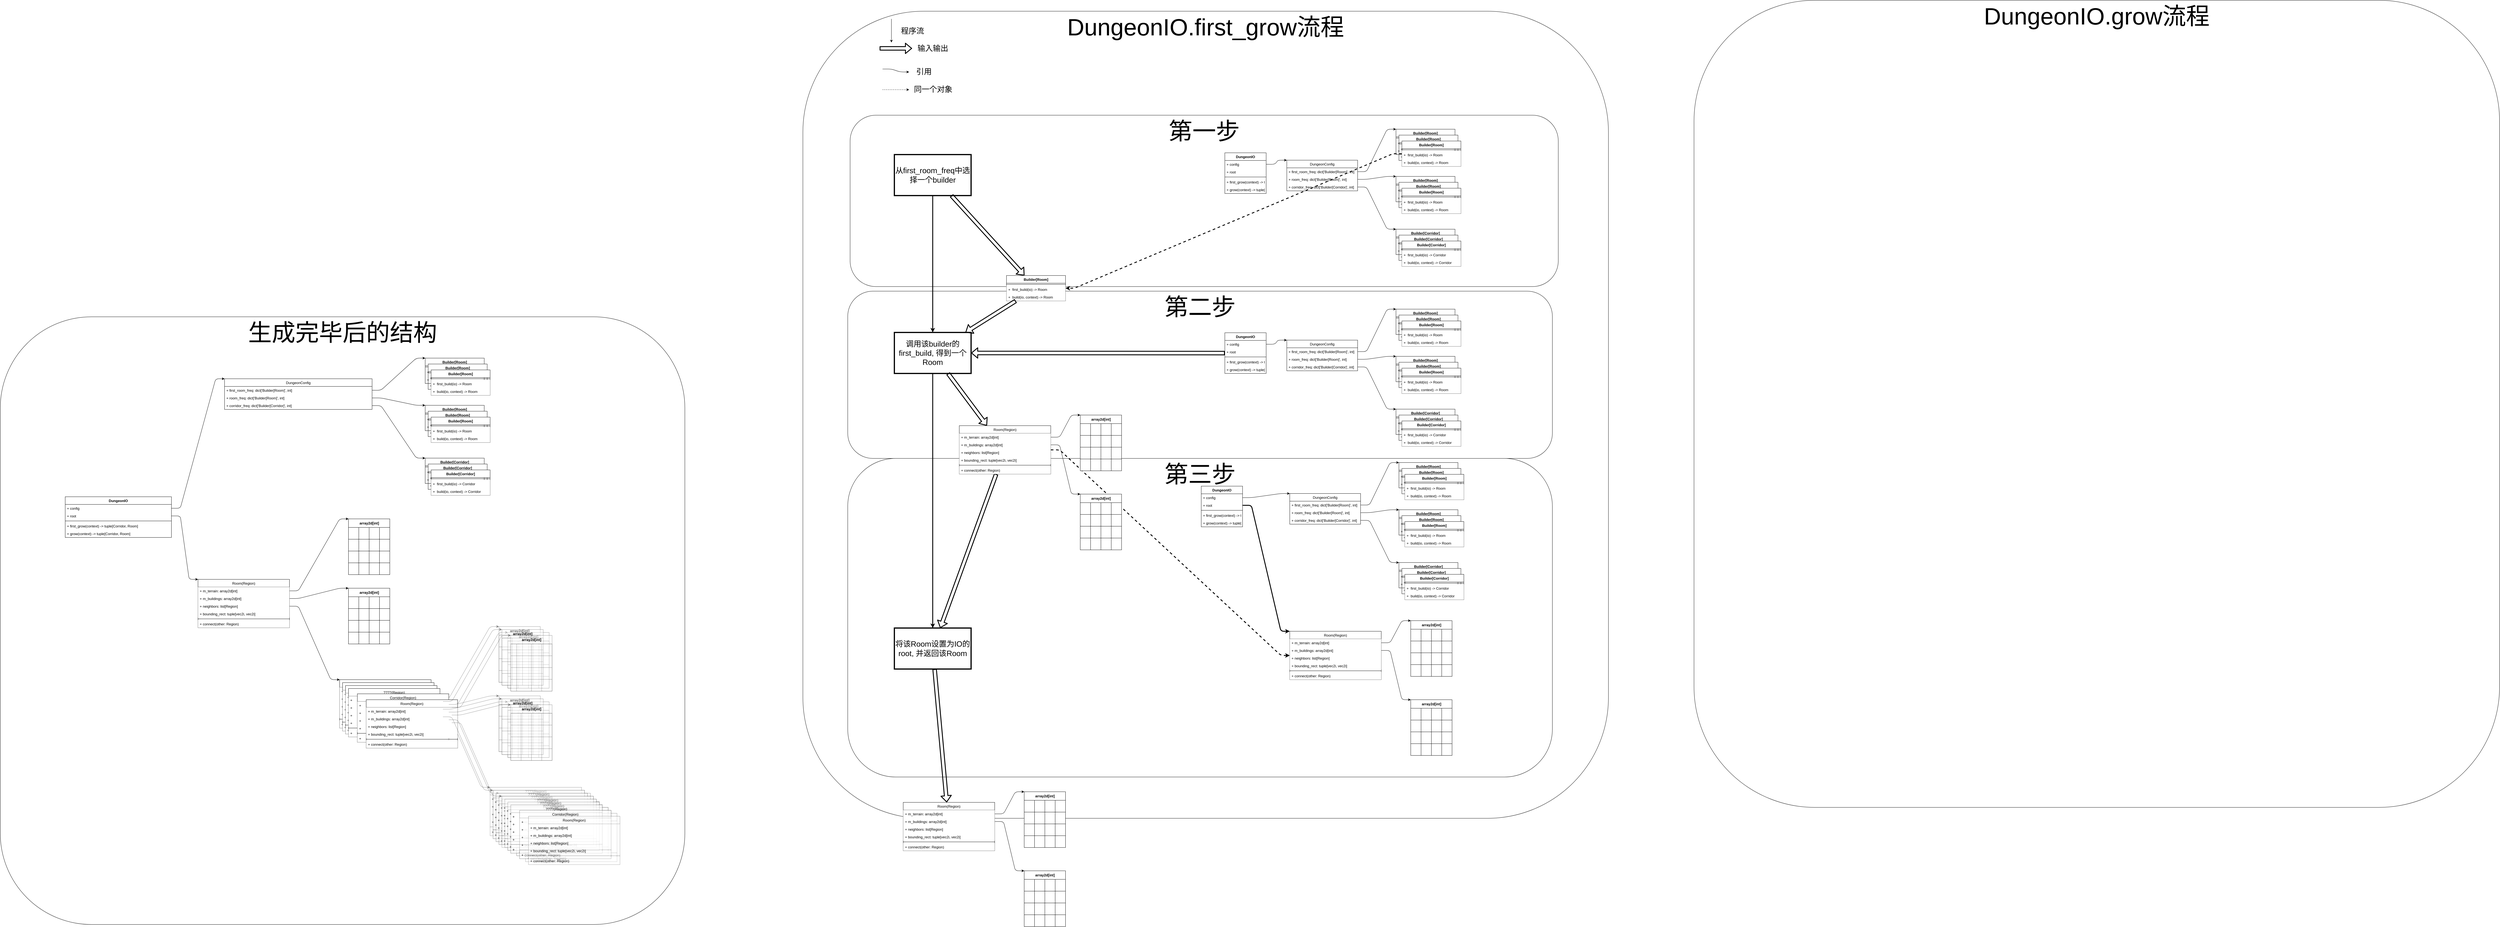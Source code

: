 <mxfile>
    <diagram id="W5dpciMxQUSaxdmuGCAy" name="第 1 页">
        <mxGraphModel dx="1659" dy="2590" grid="1" gridSize="10" guides="1" tooltips="1" connect="1" arrows="1" fold="1" page="1" pageScale="1" pageWidth="827" pageHeight="1169" math="0" shadow="0">
            <root>
                <mxCell id="0"/>
                <mxCell id="1" parent="0"/>
                <mxCell id="823" value="DungeonIO.first_grow流程" style="rounded=1;whiteSpace=wrap;html=1;fontSize=80;verticalAlign=top;" vertex="1" parent="1">
                    <mxGeometry x="2520" y="-1406" width="2730" height="2736" as="geometry"/>
                </mxCell>
                <mxCell id="1196" value="第二步" style="rounded=1;whiteSpace=wrap;html=1;fontSize=80;verticalAlign=top;" vertex="1" parent="1">
                    <mxGeometry x="2672" y="-457" width="2388" height="567" as="geometry"/>
                </mxCell>
                <mxCell id="1197" value="第三步" style="rounded=1;whiteSpace=wrap;html=1;fontSize=80;verticalAlign=top;" vertex="1" parent="1">
                    <mxGeometry x="2672" y="110" width="2388" height="1080" as="geometry"/>
                </mxCell>
                <mxCell id="1195" value="第一步" style="rounded=1;whiteSpace=wrap;html=1;fontSize=80;verticalAlign=top;" vertex="1" parent="1">
                    <mxGeometry x="2680" y="-1053.5" width="2400" height="581" as="geometry"/>
                </mxCell>
                <mxCell id="733" value="生成完毕后的结构" style="rounded=1;whiteSpace=wrap;html=1;fontSize=80;verticalAlign=top;" vertex="1" parent="1">
                    <mxGeometry x="-200" y="-370" width="2320" height="2060" as="geometry"/>
                </mxCell>
                <mxCell id="644" value="array2d[int]" style="swimlane;fontStyle=1;align=center;verticalAlign=middle;childLayout=stackLayout;horizontal=1;startSize=29;horizontalStack=0;resizeParent=1;resizeParentMax=0;resizeLast=0;collapsible=0;marginBottom=0;html=1;fillColor=default;opacity=40;" vertex="1" parent="1">
                    <mxGeometry x="1490" y="680" width="140" height="189" as="geometry"/>
                </mxCell>
                <mxCell id="645" value="" style="shape=table;startSize=0;container=1;collapsible=0;childLayout=tableLayout;fillColor=default;opacity=40;" vertex="1" parent="644">
                    <mxGeometry y="29" width="140" height="160" as="geometry"/>
                </mxCell>
                <mxCell id="646" value="" style="shape=tableRow;horizontal=0;startSize=0;swimlaneHead=0;swimlaneBody=0;top=0;left=0;bottom=0;right=0;collapsible=0;dropTarget=0;fillColor=none;points=[[0,0.5],[1,0.5]];portConstraint=eastwest;opacity=40;" vertex="1" parent="645">
                    <mxGeometry width="140" height="40" as="geometry"/>
                </mxCell>
                <mxCell id="647" value="" style="shape=partialRectangle;html=1;whiteSpace=wrap;connectable=0;overflow=hidden;fillColor=none;top=0;left=0;bottom=0;right=0;pointerEvents=1;opacity=40;" vertex="1" parent="646">
                    <mxGeometry width="35" height="40" as="geometry">
                        <mxRectangle width="35" height="40" as="alternateBounds"/>
                    </mxGeometry>
                </mxCell>
                <mxCell id="648" value="" style="shape=partialRectangle;html=1;whiteSpace=wrap;connectable=0;overflow=hidden;fillColor=none;top=0;left=0;bottom=0;right=0;pointerEvents=1;opacity=40;" vertex="1" parent="646">
                    <mxGeometry x="35" width="35" height="40" as="geometry">
                        <mxRectangle width="35" height="40" as="alternateBounds"/>
                    </mxGeometry>
                </mxCell>
                <mxCell id="649" value="" style="shape=partialRectangle;html=1;whiteSpace=wrap;connectable=0;overflow=hidden;fillColor=none;top=0;left=0;bottom=0;right=0;pointerEvents=1;opacity=40;" vertex="1" parent="646">
                    <mxGeometry x="70" width="35" height="40" as="geometry">
                        <mxRectangle width="35" height="40" as="alternateBounds"/>
                    </mxGeometry>
                </mxCell>
                <mxCell id="650" value="" style="shape=partialRectangle;html=1;whiteSpace=wrap;connectable=0;overflow=hidden;fillColor=none;top=0;left=0;bottom=0;right=0;pointerEvents=1;opacity=40;" vertex="1" parent="646">
                    <mxGeometry x="105" width="35" height="40" as="geometry">
                        <mxRectangle width="35" height="40" as="alternateBounds"/>
                    </mxGeometry>
                </mxCell>
                <mxCell id="651" value="" style="shape=tableRow;horizontal=0;startSize=0;swimlaneHead=0;swimlaneBody=0;top=0;left=0;bottom=0;right=0;collapsible=0;dropTarget=0;fillColor=none;points=[[0,0.5],[1,0.5]];portConstraint=eastwest;opacity=40;" vertex="1" parent="645">
                    <mxGeometry y="40" width="140" height="40" as="geometry"/>
                </mxCell>
                <mxCell id="652" value="" style="shape=partialRectangle;html=1;whiteSpace=wrap;connectable=0;overflow=hidden;fillColor=none;top=0;left=0;bottom=0;right=0;pointerEvents=1;opacity=40;" vertex="1" parent="651">
                    <mxGeometry width="35" height="40" as="geometry">
                        <mxRectangle width="35" height="40" as="alternateBounds"/>
                    </mxGeometry>
                </mxCell>
                <mxCell id="653" value="" style="shape=partialRectangle;html=1;whiteSpace=wrap;connectable=0;overflow=hidden;fillColor=none;top=0;left=0;bottom=0;right=0;pointerEvents=1;opacity=40;" vertex="1" parent="651">
                    <mxGeometry x="35" width="35" height="40" as="geometry">
                        <mxRectangle width="35" height="40" as="alternateBounds"/>
                    </mxGeometry>
                </mxCell>
                <mxCell id="654" value="" style="shape=partialRectangle;html=1;whiteSpace=wrap;connectable=0;overflow=hidden;fillColor=none;top=0;left=0;bottom=0;right=0;pointerEvents=1;opacity=40;" vertex="1" parent="651">
                    <mxGeometry x="70" width="35" height="40" as="geometry">
                        <mxRectangle width="35" height="40" as="alternateBounds"/>
                    </mxGeometry>
                </mxCell>
                <mxCell id="655" value="" style="shape=partialRectangle;html=1;whiteSpace=wrap;connectable=0;overflow=hidden;fillColor=none;top=0;left=0;bottom=0;right=0;pointerEvents=1;opacity=40;" vertex="1" parent="651">
                    <mxGeometry x="105" width="35" height="40" as="geometry">
                        <mxRectangle width="35" height="40" as="alternateBounds"/>
                    </mxGeometry>
                </mxCell>
                <mxCell id="656" value="" style="shape=tableRow;horizontal=0;startSize=0;swimlaneHead=0;swimlaneBody=0;top=0;left=0;bottom=0;right=0;collapsible=0;dropTarget=0;fillColor=none;points=[[0,0.5],[1,0.5]];portConstraint=eastwest;opacity=40;" vertex="1" parent="645">
                    <mxGeometry y="80" width="140" height="40" as="geometry"/>
                </mxCell>
                <mxCell id="657" value="" style="shape=partialRectangle;html=1;whiteSpace=wrap;connectable=0;overflow=hidden;fillColor=none;top=0;left=0;bottom=0;right=0;pointerEvents=1;opacity=40;" vertex="1" parent="656">
                    <mxGeometry width="35" height="40" as="geometry">
                        <mxRectangle width="35" height="40" as="alternateBounds"/>
                    </mxGeometry>
                </mxCell>
                <mxCell id="658" value="" style="shape=partialRectangle;html=1;whiteSpace=wrap;connectable=0;overflow=hidden;fillColor=none;top=0;left=0;bottom=0;right=0;pointerEvents=1;opacity=40;" vertex="1" parent="656">
                    <mxGeometry x="35" width="35" height="40" as="geometry">
                        <mxRectangle width="35" height="40" as="alternateBounds"/>
                    </mxGeometry>
                </mxCell>
                <mxCell id="659" value="" style="shape=partialRectangle;html=1;whiteSpace=wrap;connectable=0;overflow=hidden;fillColor=none;top=0;left=0;bottom=0;right=0;pointerEvents=1;opacity=40;" vertex="1" parent="656">
                    <mxGeometry x="70" width="35" height="40" as="geometry">
                        <mxRectangle width="35" height="40" as="alternateBounds"/>
                    </mxGeometry>
                </mxCell>
                <mxCell id="660" value="" style="shape=partialRectangle;html=1;whiteSpace=wrap;connectable=0;overflow=hidden;fillColor=none;top=0;left=0;bottom=0;right=0;pointerEvents=1;opacity=40;" vertex="1" parent="656">
                    <mxGeometry x="105" width="35" height="40" as="geometry">
                        <mxRectangle width="35" height="40" as="alternateBounds"/>
                    </mxGeometry>
                </mxCell>
                <mxCell id="661" value="" style="shape=tableRow;horizontal=0;startSize=0;swimlaneHead=0;swimlaneBody=0;top=0;left=0;bottom=0;right=0;collapsible=0;dropTarget=0;fillColor=none;points=[[0,0.5],[1,0.5]];portConstraint=eastwest;opacity=40;" vertex="1" parent="645">
                    <mxGeometry y="120" width="140" height="40" as="geometry"/>
                </mxCell>
                <mxCell id="662" value="" style="shape=partialRectangle;html=1;whiteSpace=wrap;connectable=0;overflow=hidden;fillColor=none;top=0;left=0;bottom=0;right=0;pointerEvents=1;opacity=40;" vertex="1" parent="661">
                    <mxGeometry width="35" height="40" as="geometry">
                        <mxRectangle width="35" height="40" as="alternateBounds"/>
                    </mxGeometry>
                </mxCell>
                <mxCell id="663" value="" style="shape=partialRectangle;html=1;whiteSpace=wrap;connectable=0;overflow=hidden;fillColor=none;top=0;left=0;bottom=0;right=0;pointerEvents=1;opacity=40;" vertex="1" parent="661">
                    <mxGeometry x="35" width="35" height="40" as="geometry">
                        <mxRectangle width="35" height="40" as="alternateBounds"/>
                    </mxGeometry>
                </mxCell>
                <mxCell id="664" value="" style="shape=partialRectangle;html=1;whiteSpace=wrap;connectable=0;overflow=hidden;fillColor=none;top=0;left=0;bottom=0;right=0;pointerEvents=1;opacity=40;" vertex="1" parent="661">
                    <mxGeometry x="70" width="35" height="40" as="geometry">
                        <mxRectangle width="35" height="40" as="alternateBounds"/>
                    </mxGeometry>
                </mxCell>
                <mxCell id="665" value="" style="shape=partialRectangle;html=1;whiteSpace=wrap;connectable=0;overflow=hidden;fillColor=none;top=0;left=0;bottom=0;right=0;pointerEvents=1;opacity=40;" vertex="1" parent="661">
                    <mxGeometry x="105" width="35" height="40" as="geometry">
                        <mxRectangle width="35" height="40" as="alternateBounds"/>
                    </mxGeometry>
                </mxCell>
                <mxCell id="666" style="edgeStyle=entityRelationEdgeStyle;html=1;entryX=0;entryY=0;entryDx=0;entryDy=0;opacity=40;" edge="1" parent="1" target="644">
                    <mxGeometry relative="1" as="geometry">
                        <mxPoint x="1290" y="924" as="sourcePoint"/>
                    </mxGeometry>
                </mxCell>
                <mxCell id="667" value="array2d[int]" style="swimlane;fontStyle=1;align=center;verticalAlign=middle;childLayout=stackLayout;horizontal=1;startSize=29;horizontalStack=0;resizeParent=1;resizeParentMax=0;resizeLast=0;collapsible=0;marginBottom=0;html=1;fillColor=default;opacity=40;" vertex="1" parent="1">
                    <mxGeometry x="1490" y="915" width="140" height="189" as="geometry"/>
                </mxCell>
                <mxCell id="668" value="" style="shape=table;startSize=0;container=1;collapsible=0;childLayout=tableLayout;fillColor=default;opacity=40;" vertex="1" parent="667">
                    <mxGeometry y="29" width="140" height="160" as="geometry"/>
                </mxCell>
                <mxCell id="669" value="" style="shape=tableRow;horizontal=0;startSize=0;swimlaneHead=0;swimlaneBody=0;top=0;left=0;bottom=0;right=0;collapsible=0;dropTarget=0;fillColor=none;points=[[0,0.5],[1,0.5]];portConstraint=eastwest;opacity=40;" vertex="1" parent="668">
                    <mxGeometry width="140" height="40" as="geometry"/>
                </mxCell>
                <mxCell id="670" value="" style="shape=partialRectangle;html=1;whiteSpace=wrap;connectable=0;overflow=hidden;fillColor=none;top=0;left=0;bottom=0;right=0;pointerEvents=1;opacity=40;" vertex="1" parent="669">
                    <mxGeometry width="35" height="40" as="geometry">
                        <mxRectangle width="35" height="40" as="alternateBounds"/>
                    </mxGeometry>
                </mxCell>
                <mxCell id="671" value="" style="shape=partialRectangle;html=1;whiteSpace=wrap;connectable=0;overflow=hidden;fillColor=none;top=0;left=0;bottom=0;right=0;pointerEvents=1;opacity=40;" vertex="1" parent="669">
                    <mxGeometry x="35" width="35" height="40" as="geometry">
                        <mxRectangle width="35" height="40" as="alternateBounds"/>
                    </mxGeometry>
                </mxCell>
                <mxCell id="672" value="" style="shape=partialRectangle;html=1;whiteSpace=wrap;connectable=0;overflow=hidden;fillColor=none;top=0;left=0;bottom=0;right=0;pointerEvents=1;opacity=40;" vertex="1" parent="669">
                    <mxGeometry x="70" width="35" height="40" as="geometry">
                        <mxRectangle width="35" height="40" as="alternateBounds"/>
                    </mxGeometry>
                </mxCell>
                <mxCell id="673" value="" style="shape=partialRectangle;html=1;whiteSpace=wrap;connectable=0;overflow=hidden;fillColor=none;top=0;left=0;bottom=0;right=0;pointerEvents=1;opacity=40;" vertex="1" parent="669">
                    <mxGeometry x="105" width="35" height="40" as="geometry">
                        <mxRectangle width="35" height="40" as="alternateBounds"/>
                    </mxGeometry>
                </mxCell>
                <mxCell id="674" value="" style="shape=tableRow;horizontal=0;startSize=0;swimlaneHead=0;swimlaneBody=0;top=0;left=0;bottom=0;right=0;collapsible=0;dropTarget=0;fillColor=none;points=[[0,0.5],[1,0.5]];portConstraint=eastwest;opacity=40;" vertex="1" parent="668">
                    <mxGeometry y="40" width="140" height="40" as="geometry"/>
                </mxCell>
                <mxCell id="675" value="" style="shape=partialRectangle;html=1;whiteSpace=wrap;connectable=0;overflow=hidden;fillColor=none;top=0;left=0;bottom=0;right=0;pointerEvents=1;opacity=40;" vertex="1" parent="674">
                    <mxGeometry width="35" height="40" as="geometry">
                        <mxRectangle width="35" height="40" as="alternateBounds"/>
                    </mxGeometry>
                </mxCell>
                <mxCell id="676" value="" style="shape=partialRectangle;html=1;whiteSpace=wrap;connectable=0;overflow=hidden;fillColor=none;top=0;left=0;bottom=0;right=0;pointerEvents=1;opacity=40;" vertex="1" parent="674">
                    <mxGeometry x="35" width="35" height="40" as="geometry">
                        <mxRectangle width="35" height="40" as="alternateBounds"/>
                    </mxGeometry>
                </mxCell>
                <mxCell id="677" value="" style="shape=partialRectangle;html=1;whiteSpace=wrap;connectable=0;overflow=hidden;fillColor=none;top=0;left=0;bottom=0;right=0;pointerEvents=1;opacity=40;" vertex="1" parent="674">
                    <mxGeometry x="70" width="35" height="40" as="geometry">
                        <mxRectangle width="35" height="40" as="alternateBounds"/>
                    </mxGeometry>
                </mxCell>
                <mxCell id="678" value="" style="shape=partialRectangle;html=1;whiteSpace=wrap;connectable=0;overflow=hidden;fillColor=none;top=0;left=0;bottom=0;right=0;pointerEvents=1;opacity=40;" vertex="1" parent="674">
                    <mxGeometry x="105" width="35" height="40" as="geometry">
                        <mxRectangle width="35" height="40" as="alternateBounds"/>
                    </mxGeometry>
                </mxCell>
                <mxCell id="679" value="" style="shape=tableRow;horizontal=0;startSize=0;swimlaneHead=0;swimlaneBody=0;top=0;left=0;bottom=0;right=0;collapsible=0;dropTarget=0;fillColor=none;points=[[0,0.5],[1,0.5]];portConstraint=eastwest;opacity=40;" vertex="1" parent="668">
                    <mxGeometry y="80" width="140" height="40" as="geometry"/>
                </mxCell>
                <mxCell id="680" value="" style="shape=partialRectangle;html=1;whiteSpace=wrap;connectable=0;overflow=hidden;fillColor=none;top=0;left=0;bottom=0;right=0;pointerEvents=1;opacity=40;" vertex="1" parent="679">
                    <mxGeometry width="35" height="40" as="geometry">
                        <mxRectangle width="35" height="40" as="alternateBounds"/>
                    </mxGeometry>
                </mxCell>
                <mxCell id="681" value="" style="shape=partialRectangle;html=1;whiteSpace=wrap;connectable=0;overflow=hidden;fillColor=none;top=0;left=0;bottom=0;right=0;pointerEvents=1;opacity=40;" vertex="1" parent="679">
                    <mxGeometry x="35" width="35" height="40" as="geometry">
                        <mxRectangle width="35" height="40" as="alternateBounds"/>
                    </mxGeometry>
                </mxCell>
                <mxCell id="682" value="" style="shape=partialRectangle;html=1;whiteSpace=wrap;connectable=0;overflow=hidden;fillColor=none;top=0;left=0;bottom=0;right=0;pointerEvents=1;opacity=40;" vertex="1" parent="679">
                    <mxGeometry x="70" width="35" height="40" as="geometry">
                        <mxRectangle width="35" height="40" as="alternateBounds"/>
                    </mxGeometry>
                </mxCell>
                <mxCell id="683" value="" style="shape=partialRectangle;html=1;whiteSpace=wrap;connectable=0;overflow=hidden;fillColor=none;top=0;left=0;bottom=0;right=0;pointerEvents=1;opacity=40;" vertex="1" parent="679">
                    <mxGeometry x="105" width="35" height="40" as="geometry">
                        <mxRectangle width="35" height="40" as="alternateBounds"/>
                    </mxGeometry>
                </mxCell>
                <mxCell id="684" value="" style="shape=tableRow;horizontal=0;startSize=0;swimlaneHead=0;swimlaneBody=0;top=0;left=0;bottom=0;right=0;collapsible=0;dropTarget=0;fillColor=none;points=[[0,0.5],[1,0.5]];portConstraint=eastwest;opacity=40;" vertex="1" parent="668">
                    <mxGeometry y="120" width="140" height="40" as="geometry"/>
                </mxCell>
                <mxCell id="685" value="" style="shape=partialRectangle;html=1;whiteSpace=wrap;connectable=0;overflow=hidden;fillColor=none;top=0;left=0;bottom=0;right=0;pointerEvents=1;opacity=40;" vertex="1" parent="684">
                    <mxGeometry width="35" height="40" as="geometry">
                        <mxRectangle width="35" height="40" as="alternateBounds"/>
                    </mxGeometry>
                </mxCell>
                <mxCell id="686" value="" style="shape=partialRectangle;html=1;whiteSpace=wrap;connectable=0;overflow=hidden;fillColor=none;top=0;left=0;bottom=0;right=0;pointerEvents=1;opacity=40;" vertex="1" parent="684">
                    <mxGeometry x="35" width="35" height="40" as="geometry">
                        <mxRectangle width="35" height="40" as="alternateBounds"/>
                    </mxGeometry>
                </mxCell>
                <mxCell id="687" value="" style="shape=partialRectangle;html=1;whiteSpace=wrap;connectable=0;overflow=hidden;fillColor=none;top=0;left=0;bottom=0;right=0;pointerEvents=1;opacity=40;" vertex="1" parent="684">
                    <mxGeometry x="70" width="35" height="40" as="geometry">
                        <mxRectangle width="35" height="40" as="alternateBounds"/>
                    </mxGeometry>
                </mxCell>
                <mxCell id="688" value="" style="shape=partialRectangle;html=1;whiteSpace=wrap;connectable=0;overflow=hidden;fillColor=none;top=0;left=0;bottom=0;right=0;pointerEvents=1;opacity=40;" vertex="1" parent="684">
                    <mxGeometry x="105" width="35" height="40" as="geometry">
                        <mxRectangle width="35" height="40" as="alternateBounds"/>
                    </mxGeometry>
                </mxCell>
                <mxCell id="689" style="edgeStyle=entityRelationEdgeStyle;html=1;entryX=0;entryY=0;entryDx=0;entryDy=0;opacity=40;" edge="1" parent="1" target="667">
                    <mxGeometry relative="1" as="geometry">
                        <mxPoint x="1290" y="950.0" as="sourcePoint"/>
                    </mxGeometry>
                </mxCell>
                <mxCell id="690" value="????(Region)" style="swimlane;fontStyle=0;childLayout=stackLayout;horizontal=1;startSize=26;fillColor=default;horizontalStack=0;resizeParent=1;resizeParentMax=0;resizeLast=0;collapsible=1;marginBottom=0;opacity=40;" vertex="1" parent="1">
                    <mxGeometry x="1460" y="1225" width="310" height="164" as="geometry"/>
                </mxCell>
                <mxCell id="691" value="+ " style="text;strokeColor=none;fillColor=default;align=left;verticalAlign=top;spacingLeft=4;spacingRight=4;overflow=hidden;rotatable=0;points=[[0,0.5],[1,0.5]];portConstraint=eastwest;opacity=40;" vertex="1" parent="690">
                    <mxGeometry y="26" width="310" height="26" as="geometry"/>
                </mxCell>
                <mxCell id="692" value="+" style="text;strokeColor=none;fillColor=default;align=left;verticalAlign=top;spacingLeft=4;spacingRight=4;overflow=hidden;rotatable=0;points=[[0,0.5],[1,0.5]];portConstraint=eastwest;opacity=40;" vertex="1" parent="690">
                    <mxGeometry y="52" width="310" height="26" as="geometry"/>
                </mxCell>
                <mxCell id="693" value="+" style="text;strokeColor=none;fillColor=default;align=left;verticalAlign=top;spacingLeft=4;spacingRight=4;overflow=hidden;rotatable=0;points=[[0,0.5],[1,0.5]];portConstraint=eastwest;opacity=40;" vertex="1" parent="690">
                    <mxGeometry y="78" width="310" height="26" as="geometry"/>
                </mxCell>
                <mxCell id="694" value="+" style="text;strokeColor=none;fillColor=default;align=left;verticalAlign=top;spacingLeft=4;spacingRight=4;overflow=hidden;rotatable=0;points=[[0,0.5],[1,0.5]];portConstraint=eastwest;opacity=40;" vertex="1" parent="690">
                    <mxGeometry y="104" width="310" height="26" as="geometry"/>
                </mxCell>
                <mxCell id="695" value="" style="line;strokeWidth=1;fillColor=default;align=left;verticalAlign=middle;spacingTop=-1;spacingLeft=3;spacingRight=3;rotatable=0;labelPosition=right;points=[];portConstraint=eastwest;strokeColor=inherit;opacity=40;" vertex="1" parent="690">
                    <mxGeometry y="130" width="310" height="8" as="geometry"/>
                </mxCell>
                <mxCell id="696" value="+" style="text;strokeColor=none;fillColor=default;align=left;verticalAlign=top;spacingLeft=4;spacingRight=4;overflow=hidden;rotatable=0;points=[[0,0.5],[1,0.5]];portConstraint=eastwest;opacity=40;" vertex="1" parent="690">
                    <mxGeometry y="138" width="310" height="26" as="geometry"/>
                </mxCell>
                <mxCell id="697" value="????(Region)" style="swimlane;fontStyle=0;childLayout=stackLayout;horizontal=1;startSize=26;fillColor=default;horizontalStack=0;resizeParent=1;resizeParentMax=0;resizeLast=0;collapsible=1;marginBottom=0;opacity=40;" vertex="1" parent="1">
                    <mxGeometry x="1470" y="1235" width="310" height="164" as="geometry"/>
                </mxCell>
                <mxCell id="698" value="+ " style="text;strokeColor=none;fillColor=default;align=left;verticalAlign=top;spacingLeft=4;spacingRight=4;overflow=hidden;rotatable=0;points=[[0,0.5],[1,0.5]];portConstraint=eastwest;opacity=40;" vertex="1" parent="697">
                    <mxGeometry y="26" width="310" height="26" as="geometry"/>
                </mxCell>
                <mxCell id="699" value="+" style="text;strokeColor=none;fillColor=default;align=left;verticalAlign=top;spacingLeft=4;spacingRight=4;overflow=hidden;rotatable=0;points=[[0,0.5],[1,0.5]];portConstraint=eastwest;opacity=40;" vertex="1" parent="697">
                    <mxGeometry y="52" width="310" height="26" as="geometry"/>
                </mxCell>
                <mxCell id="700" value="+" style="text;strokeColor=none;fillColor=default;align=left;verticalAlign=top;spacingLeft=4;spacingRight=4;overflow=hidden;rotatable=0;points=[[0,0.5],[1,0.5]];portConstraint=eastwest;opacity=40;" vertex="1" parent="697">
                    <mxGeometry y="78" width="310" height="26" as="geometry"/>
                </mxCell>
                <mxCell id="701" value="+" style="text;strokeColor=none;fillColor=default;align=left;verticalAlign=top;spacingLeft=4;spacingRight=4;overflow=hidden;rotatable=0;points=[[0,0.5],[1,0.5]];portConstraint=eastwest;opacity=40;" vertex="1" parent="697">
                    <mxGeometry y="104" width="310" height="26" as="geometry"/>
                </mxCell>
                <mxCell id="702" value="" style="line;strokeWidth=1;fillColor=default;align=left;verticalAlign=middle;spacingTop=-1;spacingLeft=3;spacingRight=3;rotatable=0;labelPosition=right;points=[];portConstraint=eastwest;strokeColor=inherit;opacity=40;" vertex="1" parent="697">
                    <mxGeometry y="130" width="310" height="8" as="geometry"/>
                </mxCell>
                <mxCell id="703" value="+" style="text;strokeColor=none;fillColor=default;align=left;verticalAlign=top;spacingLeft=4;spacingRight=4;overflow=hidden;rotatable=0;points=[[0,0.5],[1,0.5]];portConstraint=eastwest;opacity=40;" vertex="1" parent="697">
                    <mxGeometry y="138" width="310" height="26" as="geometry"/>
                </mxCell>
                <mxCell id="704" value="????(Region)" style="swimlane;fontStyle=0;childLayout=stackLayout;horizontal=1;startSize=26;fillColor=default;horizontalStack=0;resizeParent=1;resizeParentMax=0;resizeLast=0;collapsible=1;marginBottom=0;opacity=40;" vertex="1" parent="1">
                    <mxGeometry x="1480" y="1245" width="310" height="164" as="geometry"/>
                </mxCell>
                <mxCell id="705" value="+ " style="text;strokeColor=none;fillColor=default;align=left;verticalAlign=top;spacingLeft=4;spacingRight=4;overflow=hidden;rotatable=0;points=[[0,0.5],[1,0.5]];portConstraint=eastwest;opacity=40;" vertex="1" parent="704">
                    <mxGeometry y="26" width="310" height="26" as="geometry"/>
                </mxCell>
                <mxCell id="706" value="+" style="text;strokeColor=none;fillColor=default;align=left;verticalAlign=top;spacingLeft=4;spacingRight=4;overflow=hidden;rotatable=0;points=[[0,0.5],[1,0.5]];portConstraint=eastwest;opacity=40;" vertex="1" parent="704">
                    <mxGeometry y="52" width="310" height="26" as="geometry"/>
                </mxCell>
                <mxCell id="707" value="+" style="text;strokeColor=none;fillColor=default;align=left;verticalAlign=top;spacingLeft=4;spacingRight=4;overflow=hidden;rotatable=0;points=[[0,0.5],[1,0.5]];portConstraint=eastwest;opacity=40;" vertex="1" parent="704">
                    <mxGeometry y="78" width="310" height="26" as="geometry"/>
                </mxCell>
                <mxCell id="708" value="+" style="text;strokeColor=none;fillColor=default;align=left;verticalAlign=top;spacingLeft=4;spacingRight=4;overflow=hidden;rotatable=0;points=[[0,0.5],[1,0.5]];portConstraint=eastwest;opacity=40;" vertex="1" parent="704">
                    <mxGeometry y="104" width="310" height="26" as="geometry"/>
                </mxCell>
                <mxCell id="709" value="" style="line;strokeWidth=1;fillColor=default;align=left;verticalAlign=middle;spacingTop=-1;spacingLeft=3;spacingRight=3;rotatable=0;labelPosition=right;points=[];portConstraint=eastwest;strokeColor=inherit;opacity=40;" vertex="1" parent="704">
                    <mxGeometry y="130" width="310" height="8" as="geometry"/>
                </mxCell>
                <mxCell id="710" value="+" style="text;strokeColor=none;fillColor=default;align=left;verticalAlign=top;spacingLeft=4;spacingRight=4;overflow=hidden;rotatable=0;points=[[0,0.5],[1,0.5]];portConstraint=eastwest;opacity=40;" vertex="1" parent="704">
                    <mxGeometry y="138" width="310" height="26" as="geometry"/>
                </mxCell>
                <mxCell id="711" value="????(Region)" style="swimlane;fontStyle=0;childLayout=stackLayout;horizontal=1;startSize=26;fillColor=default;horizontalStack=0;resizeParent=1;resizeParentMax=0;resizeLast=0;collapsible=1;marginBottom=0;opacity=40;" vertex="1" parent="1">
                    <mxGeometry x="1490" y="1255" width="310" height="164" as="geometry"/>
                </mxCell>
                <mxCell id="712" value="+ " style="text;strokeColor=none;fillColor=default;align=left;verticalAlign=top;spacingLeft=4;spacingRight=4;overflow=hidden;rotatable=0;points=[[0,0.5],[1,0.5]];portConstraint=eastwest;opacity=40;" vertex="1" parent="711">
                    <mxGeometry y="26" width="310" height="26" as="geometry"/>
                </mxCell>
                <mxCell id="713" value="+" style="text;strokeColor=none;fillColor=default;align=left;verticalAlign=top;spacingLeft=4;spacingRight=4;overflow=hidden;rotatable=0;points=[[0,0.5],[1,0.5]];portConstraint=eastwest;opacity=40;" vertex="1" parent="711">
                    <mxGeometry y="52" width="310" height="26" as="geometry"/>
                </mxCell>
                <mxCell id="714" value="+" style="text;strokeColor=none;fillColor=default;align=left;verticalAlign=top;spacingLeft=4;spacingRight=4;overflow=hidden;rotatable=0;points=[[0,0.5],[1,0.5]];portConstraint=eastwest;opacity=40;" vertex="1" parent="711">
                    <mxGeometry y="78" width="310" height="26" as="geometry"/>
                </mxCell>
                <mxCell id="715" value="+" style="text;strokeColor=none;fillColor=default;align=left;verticalAlign=top;spacingLeft=4;spacingRight=4;overflow=hidden;rotatable=0;points=[[0,0.5],[1,0.5]];portConstraint=eastwest;opacity=40;" vertex="1" parent="711">
                    <mxGeometry y="104" width="310" height="26" as="geometry"/>
                </mxCell>
                <mxCell id="716" value="" style="line;strokeWidth=1;fillColor=default;align=left;verticalAlign=middle;spacingTop=-1;spacingLeft=3;spacingRight=3;rotatable=0;labelPosition=right;points=[];portConstraint=eastwest;strokeColor=inherit;opacity=40;" vertex="1" parent="711">
                    <mxGeometry y="130" width="310" height="8" as="geometry"/>
                </mxCell>
                <mxCell id="717" value="+" style="text;strokeColor=none;fillColor=default;align=left;verticalAlign=top;spacingLeft=4;spacingRight=4;overflow=hidden;rotatable=0;points=[[0,0.5],[1,0.5]];portConstraint=eastwest;opacity=40;" vertex="1" parent="711">
                    <mxGeometry y="138" width="310" height="26" as="geometry"/>
                </mxCell>
                <mxCell id="718" value="Corridor(Region)" style="swimlane;fontStyle=0;childLayout=stackLayout;horizontal=1;startSize=26;fillColor=default;horizontalStack=0;resizeParent=1;resizeParentMax=0;resizeLast=0;collapsible=1;marginBottom=0;opacity=40;" vertex="1" parent="1">
                    <mxGeometry x="1520" y="1273" width="310" height="164" as="geometry"/>
                </mxCell>
                <mxCell id="719" value="+ " style="text;strokeColor=none;fillColor=default;align=left;verticalAlign=top;spacingLeft=4;spacingRight=4;overflow=hidden;rotatable=0;points=[[0,0.5],[1,0.5]];portConstraint=eastwest;opacity=40;" vertex="1" parent="718">
                    <mxGeometry y="26" width="310" height="26" as="geometry"/>
                </mxCell>
                <mxCell id="720" value="+" style="text;strokeColor=none;fillColor=default;align=left;verticalAlign=top;spacingLeft=4;spacingRight=4;overflow=hidden;rotatable=0;points=[[0,0.5],[1,0.5]];portConstraint=eastwest;opacity=40;" vertex="1" parent="718">
                    <mxGeometry y="52" width="310" height="26" as="geometry"/>
                </mxCell>
                <mxCell id="721" value="+" style="text;strokeColor=none;fillColor=default;align=left;verticalAlign=top;spacingLeft=4;spacingRight=4;overflow=hidden;rotatable=0;points=[[0,0.5],[1,0.5]];portConstraint=eastwest;opacity=40;" vertex="1" parent="718">
                    <mxGeometry y="78" width="310" height="26" as="geometry"/>
                </mxCell>
                <mxCell id="722" value="+" style="text;strokeColor=none;fillColor=default;align=left;verticalAlign=top;spacingLeft=4;spacingRight=4;overflow=hidden;rotatable=0;points=[[0,0.5],[1,0.5]];portConstraint=eastwest;opacity=40;" vertex="1" parent="718">
                    <mxGeometry y="104" width="310" height="26" as="geometry"/>
                </mxCell>
                <mxCell id="723" value="" style="line;strokeWidth=1;fillColor=default;align=left;verticalAlign=middle;spacingTop=-1;spacingLeft=3;spacingRight=3;rotatable=0;labelPosition=right;points=[];portConstraint=eastwest;strokeColor=inherit;opacity=40;" vertex="1" parent="718">
                    <mxGeometry y="130" width="310" height="8" as="geometry"/>
                </mxCell>
                <mxCell id="724" value="+" style="text;strokeColor=none;fillColor=default;align=left;verticalAlign=top;spacingLeft=4;spacingRight=4;overflow=hidden;rotatable=0;points=[[0,0.5],[1,0.5]];portConstraint=eastwest;opacity=40;" vertex="1" parent="718">
                    <mxGeometry y="138" width="310" height="26" as="geometry"/>
                </mxCell>
                <mxCell id="725" value="Room(Region)" style="swimlane;fontStyle=0;childLayout=stackLayout;horizontal=1;startSize=26;fillColor=default;horizontalStack=0;resizeParent=1;resizeParentMax=0;resizeLast=0;collapsible=1;marginBottom=0;opacity=40;" vertex="1" parent="1">
                    <mxGeometry x="1550" y="1293" width="310" height="164" as="geometry"/>
                </mxCell>
                <mxCell id="726" value="+ m_terrain: array2d[int]" style="text;strokeColor=none;fillColor=default;align=left;verticalAlign=top;spacingLeft=4;spacingRight=4;overflow=hidden;rotatable=0;points=[[0,0.5],[1,0.5]];portConstraint=eastwest;opacity=40;" vertex="1" parent="725">
                    <mxGeometry y="26" width="310" height="26" as="geometry"/>
                </mxCell>
                <mxCell id="727" value="+ m_buildings: array2d[int]" style="text;strokeColor=none;fillColor=default;align=left;verticalAlign=top;spacingLeft=4;spacingRight=4;overflow=hidden;rotatable=0;points=[[0,0.5],[1,0.5]];portConstraint=eastwest;opacity=40;" vertex="1" parent="725">
                    <mxGeometry y="52" width="310" height="26" as="geometry"/>
                </mxCell>
                <mxCell id="728" value="+ neighbors: list[Region]" style="text;strokeColor=none;fillColor=default;align=left;verticalAlign=top;spacingLeft=4;spacingRight=4;overflow=hidden;rotatable=0;points=[[0,0.5],[1,0.5]];portConstraint=eastwest;opacity=40;" vertex="1" parent="725">
                    <mxGeometry y="78" width="310" height="26" as="geometry"/>
                </mxCell>
                <mxCell id="729" value="+ bounding_rect: tuple[vec2i, vec2i]" style="text;strokeColor=none;fillColor=default;align=left;verticalAlign=top;spacingLeft=4;spacingRight=4;overflow=hidden;rotatable=0;points=[[0,0.5],[1,0.5]];portConstraint=eastwest;opacity=40;" vertex="1" parent="725">
                    <mxGeometry y="104" width="310" height="26" as="geometry"/>
                </mxCell>
                <mxCell id="730" value="" style="line;strokeWidth=1;fillColor=default;align=left;verticalAlign=middle;spacingTop=-1;spacingLeft=3;spacingRight=3;rotatable=0;labelPosition=right;points=[];portConstraint=eastwest;strokeColor=inherit;opacity=40;" vertex="1" parent="725">
                    <mxGeometry y="130" width="310" height="8" as="geometry"/>
                </mxCell>
                <mxCell id="731" value="+ connect(other: Region)" style="text;strokeColor=none;fillColor=default;align=left;verticalAlign=top;spacingLeft=4;spacingRight=4;overflow=hidden;rotatable=0;points=[[0,0.5],[1,0.5]];portConstraint=eastwest;opacity=40;" vertex="1" parent="725">
                    <mxGeometry y="138" width="310" height="26" as="geometry"/>
                </mxCell>
                <mxCell id="732" style="edgeStyle=entityRelationEdgeStyle;html=1;entryX=0;entryY=0;entryDx=0;entryDy=0;opacity=40;" edge="1" parent="1" target="690">
                    <mxGeometry relative="1" as="geometry">
                        <mxPoint x="1290" y="976" as="sourcePoint"/>
                    </mxGeometry>
                </mxCell>
                <mxCell id="2" value="DungeonIO" style="swimlane;fontStyle=1;align=center;verticalAlign=top;childLayout=stackLayout;horizontal=1;startSize=26;horizontalStack=0;resizeParent=1;resizeParentMax=0;resizeLast=0;collapsible=1;marginBottom=0;" parent="1" vertex="1">
                    <mxGeometry x="20" y="240" width="360" height="138" as="geometry"/>
                </mxCell>
                <mxCell id="3" value="+ config" style="text;strokeColor=none;fillColor=none;align=left;verticalAlign=top;spacingLeft=4;spacingRight=4;overflow=hidden;rotatable=0;points=[[0,0.5],[1,0.5]];portConstraint=eastwest;" parent="2" vertex="1">
                    <mxGeometry y="26" width="360" height="26" as="geometry"/>
                </mxCell>
                <mxCell id="15" value="+ root&#10;" style="text;strokeColor=none;fillColor=none;align=left;verticalAlign=top;spacingLeft=4;spacingRight=4;overflow=hidden;rotatable=0;points=[[0,0.5],[1,0.5]];portConstraint=eastwest;" parent="2" vertex="1">
                    <mxGeometry y="52" width="360" height="26" as="geometry"/>
                </mxCell>
                <mxCell id="4" value="" style="line;strokeWidth=1;fillColor=none;align=left;verticalAlign=middle;spacingTop=-1;spacingLeft=3;spacingRight=3;rotatable=0;labelPosition=right;points=[];portConstraint=eastwest;strokeColor=inherit;" parent="2" vertex="1">
                    <mxGeometry y="78" width="360" height="8" as="geometry"/>
                </mxCell>
                <mxCell id="21" value="+ first_grow(context) -&gt; tuple[Corridor, Room]" style="text;strokeColor=none;fillColor=none;align=left;verticalAlign=top;spacingLeft=4;spacingRight=4;overflow=hidden;rotatable=0;points=[[0,0.5],[1,0.5]];portConstraint=eastwest;" vertex="1" parent="2">
                    <mxGeometry y="86" width="360" height="26" as="geometry"/>
                </mxCell>
                <mxCell id="5" value="+ grow(context) -&gt; tuple[Corridor, Room]" style="text;strokeColor=none;fillColor=none;align=left;verticalAlign=top;spacingLeft=4;spacingRight=4;overflow=hidden;rotatable=0;points=[[0,0.5],[1,0.5]];portConstraint=eastwest;" parent="2" vertex="1">
                    <mxGeometry y="112" width="360" height="26" as="geometry"/>
                </mxCell>
                <mxCell id="6" value="DungeonConfig" style="swimlane;fontStyle=0;childLayout=stackLayout;horizontal=1;startSize=26;fillColor=none;horizontalStack=0;resizeParent=1;resizeParentMax=0;resizeLast=0;collapsible=1;marginBottom=0;" parent="1" vertex="1">
                    <mxGeometry x="560" y="-160" width="500" height="104" as="geometry"/>
                </mxCell>
                <mxCell id="7" value="+ first_room_freq: dict['Builder[Room]', int]" style="text;strokeColor=none;fillColor=none;align=left;verticalAlign=top;spacingLeft=4;spacingRight=4;overflow=hidden;rotatable=0;points=[[0,0.5],[1,0.5]];portConstraint=eastwest;" parent="6" vertex="1">
                    <mxGeometry y="26" width="500" height="26" as="geometry"/>
                </mxCell>
                <mxCell id="8" value="+ room_freq: dict['Builder[Room]', int]" style="text;strokeColor=none;fillColor=none;align=left;verticalAlign=top;spacingLeft=4;spacingRight=4;overflow=hidden;rotatable=0;points=[[0,0.5],[1,0.5]];portConstraint=eastwest;" parent="6" vertex="1">
                    <mxGeometry y="52" width="500" height="26" as="geometry"/>
                </mxCell>
                <mxCell id="9" value="+ corridor_freq: dict['Builder[Corridor]', int]" style="text;strokeColor=none;fillColor=none;align=left;verticalAlign=top;spacingLeft=4;spacingRight=4;overflow=hidden;rotatable=0;points=[[0,0.5],[1,0.5]];portConstraint=eastwest;" parent="6" vertex="1">
                    <mxGeometry y="78" width="500" height="26" as="geometry"/>
                </mxCell>
                <mxCell id="10" style="edgeStyle=entityRelationEdgeStyle;html=1;entryX=0;entryY=0;entryDx=0;entryDy=0;" parent="1" source="3" target="6" edge="1">
                    <mxGeometry relative="1" as="geometry"/>
                </mxCell>
                <mxCell id="11" value="Room(Region)" style="swimlane;fontStyle=0;childLayout=stackLayout;horizontal=1;startSize=26;fillColor=default;horizontalStack=0;resizeParent=1;resizeParentMax=0;resizeLast=0;collapsible=1;marginBottom=0;" parent="1" vertex="1">
                    <mxGeometry x="470" y="520" width="310" height="164" as="geometry"/>
                </mxCell>
                <mxCell id="12" value="+ m_terrain: array2d[int]" style="text;strokeColor=none;fillColor=default;align=left;verticalAlign=top;spacingLeft=4;spacingRight=4;overflow=hidden;rotatable=0;points=[[0,0.5],[1,0.5]];portConstraint=eastwest;" parent="11" vertex="1">
                    <mxGeometry y="26" width="310" height="26" as="geometry"/>
                </mxCell>
                <mxCell id="13" value="+ m_buildings: array2d[int]" style="text;strokeColor=none;fillColor=default;align=left;verticalAlign=top;spacingLeft=4;spacingRight=4;overflow=hidden;rotatable=0;points=[[0,0.5],[1,0.5]];portConstraint=eastwest;" parent="11" vertex="1">
                    <mxGeometry y="52" width="310" height="26" as="geometry"/>
                </mxCell>
                <mxCell id="14" value="+ neighbors: list[Region]" style="text;strokeColor=none;fillColor=default;align=left;verticalAlign=top;spacingLeft=4;spacingRight=4;overflow=hidden;rotatable=0;points=[[0,0.5],[1,0.5]];portConstraint=eastwest;" parent="11" vertex="1">
                    <mxGeometry y="78" width="310" height="26" as="geometry"/>
                </mxCell>
                <mxCell id="17" value="+ bounding_rect: tuple[vec2i, vec2i]" style="text;strokeColor=none;fillColor=default;align=left;verticalAlign=top;spacingLeft=4;spacingRight=4;overflow=hidden;rotatable=0;points=[[0,0.5],[1,0.5]];portConstraint=eastwest;" vertex="1" parent="11">
                    <mxGeometry y="104" width="310" height="26" as="geometry"/>
                </mxCell>
                <mxCell id="19" value="" style="line;strokeWidth=1;fillColor=default;align=left;verticalAlign=middle;spacingTop=-1;spacingLeft=3;spacingRight=3;rotatable=0;labelPosition=right;points=[];portConstraint=eastwest;strokeColor=inherit;" vertex="1" parent="11">
                    <mxGeometry y="130" width="310" height="8" as="geometry"/>
                </mxCell>
                <mxCell id="18" value="+ connect(other: Region)" style="text;strokeColor=none;fillColor=default;align=left;verticalAlign=top;spacingLeft=4;spacingRight=4;overflow=hidden;rotatable=0;points=[[0,0.5],[1,0.5]];portConstraint=eastwest;" vertex="1" parent="11">
                    <mxGeometry y="138" width="310" height="26" as="geometry"/>
                </mxCell>
                <mxCell id="16" style="edgeStyle=entityRelationEdgeStyle;html=1;entryX=0;entryY=0;entryDx=0;entryDy=0;" parent="1" source="15" target="11" edge="1">
                    <mxGeometry relative="1" as="geometry"/>
                </mxCell>
                <mxCell id="23" value="Builder[Room]" style="swimlane;fontStyle=1;align=center;verticalAlign=top;childLayout=stackLayout;horizontal=1;startSize=26;horizontalStack=0;resizeParent=1;resizeParentMax=0;resizeLast=0;collapsible=1;marginBottom=0;" vertex="1" parent="1">
                    <mxGeometry x="1240" y="-230" width="200" height="86" as="geometry"/>
                </mxCell>
                <mxCell id="25" value="" style="line;strokeWidth=1;fillColor=none;align=left;verticalAlign=middle;spacingTop=-1;spacingLeft=3;spacingRight=3;rotatable=0;labelPosition=right;points=[];portConstraint=eastwest;strokeColor=inherit;" vertex="1" parent="23">
                    <mxGeometry y="26" width="200" height="8" as="geometry"/>
                </mxCell>
                <mxCell id="26" value="+  " style="text;strokeColor=none;fillColor=none;align=left;verticalAlign=top;spacingLeft=4;spacingRight=4;overflow=hidden;rotatable=0;points=[[0,0.5],[1,0.5]];portConstraint=eastwest;" vertex="1" parent="23">
                    <mxGeometry y="34" width="200" height="26" as="geometry"/>
                </mxCell>
                <mxCell id="27" value="+ " style="text;strokeColor=none;fillColor=none;align=left;verticalAlign=top;spacingLeft=4;spacingRight=4;overflow=hidden;rotatable=0;points=[[0,0.5],[1,0.5]];portConstraint=eastwest;" vertex="1" parent="23">
                    <mxGeometry y="60" width="200" height="26" as="geometry"/>
                </mxCell>
                <mxCell id="40" value="Builder[Room]" style="swimlane;fontStyle=1;align=center;verticalAlign=top;childLayout=stackLayout;horizontal=1;startSize=26;horizontalStack=0;resizeParent=1;resizeParentMax=0;resizeLast=0;collapsible=1;marginBottom=0;" vertex="1" parent="1">
                    <mxGeometry x="1250" y="-210" width="200" height="86" as="geometry"/>
                </mxCell>
                <mxCell id="41" value="" style="line;strokeWidth=1;fillColor=none;align=left;verticalAlign=middle;spacingTop=-1;spacingLeft=3;spacingRight=3;rotatable=0;labelPosition=right;points=[];portConstraint=eastwest;strokeColor=inherit;" vertex="1" parent="40">
                    <mxGeometry y="26" width="200" height="8" as="geometry"/>
                </mxCell>
                <mxCell id="42" value="+  " style="text;strokeColor=none;fillColor=none;align=left;verticalAlign=top;spacingLeft=4;spacingRight=4;overflow=hidden;rotatable=0;points=[[0,0.5],[1,0.5]];portConstraint=eastwest;" vertex="1" parent="40">
                    <mxGeometry y="34" width="200" height="26" as="geometry"/>
                </mxCell>
                <mxCell id="43" value="+ " style="text;strokeColor=none;fillColor=none;align=left;verticalAlign=top;spacingLeft=4;spacingRight=4;overflow=hidden;rotatable=0;points=[[0,0.5],[1,0.5]];portConstraint=eastwest;" vertex="1" parent="40">
                    <mxGeometry y="60" width="200" height="26" as="geometry"/>
                </mxCell>
                <mxCell id="36" value="Builder[Room]" style="swimlane;fontStyle=1;align=center;verticalAlign=top;childLayout=stackLayout;horizontal=1;startSize=26;horizontalStack=0;resizeParent=1;resizeParentMax=0;resizeLast=0;collapsible=1;marginBottom=0;" vertex="1" parent="1">
                    <mxGeometry x="1260" y="-190" width="200" height="86" as="geometry"/>
                </mxCell>
                <mxCell id="37" value="" style="line;strokeWidth=1;fillColor=default;align=left;verticalAlign=middle;spacingTop=-1;spacingLeft=3;spacingRight=3;rotatable=0;labelPosition=right;points=[];portConstraint=eastwest;strokeColor=inherit;" vertex="1" parent="36">
                    <mxGeometry y="26" width="200" height="8" as="geometry"/>
                </mxCell>
                <mxCell id="38" value="+  first_build(io) -&gt; Room" style="text;strokeColor=none;fillColor=default;align=left;verticalAlign=top;spacingLeft=4;spacingRight=4;overflow=hidden;rotatable=0;points=[[0,0.5],[1,0.5]];portConstraint=eastwest;" vertex="1" parent="36">
                    <mxGeometry y="34" width="200" height="26" as="geometry"/>
                </mxCell>
                <mxCell id="39" value="+  build(io, context) -&gt; Room" style="text;strokeColor=none;fillColor=default;align=left;verticalAlign=top;spacingLeft=4;spacingRight=4;overflow=hidden;rotatable=0;points=[[0,0.5],[1,0.5]];portConstraint=eastwest;" vertex="1" parent="36">
                    <mxGeometry y="60" width="200" height="26" as="geometry"/>
                </mxCell>
                <mxCell id="44" value="Builder[Room]" style="swimlane;fontStyle=1;align=center;verticalAlign=top;childLayout=stackLayout;horizontal=1;startSize=26;horizontalStack=0;resizeParent=1;resizeParentMax=0;resizeLast=0;collapsible=1;marginBottom=0;" vertex="1" parent="1">
                    <mxGeometry x="1240" y="-70" width="200" height="86" as="geometry"/>
                </mxCell>
                <mxCell id="45" value="" style="line;strokeWidth=1;fillColor=none;align=left;verticalAlign=middle;spacingTop=-1;spacingLeft=3;spacingRight=3;rotatable=0;labelPosition=right;points=[];portConstraint=eastwest;strokeColor=inherit;" vertex="1" parent="44">
                    <mxGeometry y="26" width="200" height="8" as="geometry"/>
                </mxCell>
                <mxCell id="46" value="+  " style="text;strokeColor=none;fillColor=none;align=left;verticalAlign=top;spacingLeft=4;spacingRight=4;overflow=hidden;rotatable=0;points=[[0,0.5],[1,0.5]];portConstraint=eastwest;" vertex="1" parent="44">
                    <mxGeometry y="34" width="200" height="26" as="geometry"/>
                </mxCell>
                <mxCell id="47" value="+ " style="text;strokeColor=none;fillColor=none;align=left;verticalAlign=top;spacingLeft=4;spacingRight=4;overflow=hidden;rotatable=0;points=[[0,0.5],[1,0.5]];portConstraint=eastwest;" vertex="1" parent="44">
                    <mxGeometry y="60" width="200" height="26" as="geometry"/>
                </mxCell>
                <mxCell id="48" value="Builder[Room]" style="swimlane;fontStyle=1;align=center;verticalAlign=top;childLayout=stackLayout;horizontal=1;startSize=26;horizontalStack=0;resizeParent=1;resizeParentMax=0;resizeLast=0;collapsible=1;marginBottom=0;" vertex="1" parent="1">
                    <mxGeometry x="1250" y="-50" width="200" height="86" as="geometry"/>
                </mxCell>
                <mxCell id="49" value="" style="line;strokeWidth=1;fillColor=none;align=left;verticalAlign=middle;spacingTop=-1;spacingLeft=3;spacingRight=3;rotatable=0;labelPosition=right;points=[];portConstraint=eastwest;strokeColor=inherit;" vertex="1" parent="48">
                    <mxGeometry y="26" width="200" height="8" as="geometry"/>
                </mxCell>
                <mxCell id="50" value="+  " style="text;strokeColor=none;fillColor=none;align=left;verticalAlign=top;spacingLeft=4;spacingRight=4;overflow=hidden;rotatable=0;points=[[0,0.5],[1,0.5]];portConstraint=eastwest;" vertex="1" parent="48">
                    <mxGeometry y="34" width="200" height="26" as="geometry"/>
                </mxCell>
                <mxCell id="51" value="+ " style="text;strokeColor=none;fillColor=none;align=left;verticalAlign=top;spacingLeft=4;spacingRight=4;overflow=hidden;rotatable=0;points=[[0,0.5],[1,0.5]];portConstraint=eastwest;" vertex="1" parent="48">
                    <mxGeometry y="60" width="200" height="26" as="geometry"/>
                </mxCell>
                <mxCell id="52" value="Builder[Room]" style="swimlane;fontStyle=1;align=center;verticalAlign=top;childLayout=stackLayout;horizontal=1;startSize=26;horizontalStack=0;resizeParent=1;resizeParentMax=0;resizeLast=0;collapsible=1;marginBottom=0;" vertex="1" parent="1">
                    <mxGeometry x="1260" y="-30" width="200" height="86" as="geometry"/>
                </mxCell>
                <mxCell id="53" value="" style="line;strokeWidth=1;fillColor=default;align=left;verticalAlign=middle;spacingTop=-1;spacingLeft=3;spacingRight=3;rotatable=0;labelPosition=right;points=[];portConstraint=eastwest;strokeColor=inherit;" vertex="1" parent="52">
                    <mxGeometry y="26" width="200" height="8" as="geometry"/>
                </mxCell>
                <mxCell id="54" value="+  first_build(io) -&gt; Room" style="text;strokeColor=none;fillColor=default;align=left;verticalAlign=top;spacingLeft=4;spacingRight=4;overflow=hidden;rotatable=0;points=[[0,0.5],[1,0.5]];portConstraint=eastwest;" vertex="1" parent="52">
                    <mxGeometry y="34" width="200" height="26" as="geometry"/>
                </mxCell>
                <mxCell id="55" value="+  build(io, context) -&gt; Room" style="text;strokeColor=none;fillColor=default;align=left;verticalAlign=top;spacingLeft=4;spacingRight=4;overflow=hidden;rotatable=0;points=[[0,0.5],[1,0.5]];portConstraint=eastwest;" vertex="1" parent="52">
                    <mxGeometry y="60" width="200" height="26" as="geometry"/>
                </mxCell>
                <mxCell id="56" value="Builder[Corridor]" style="swimlane;fontStyle=1;align=center;verticalAlign=top;childLayout=stackLayout;horizontal=1;startSize=26;horizontalStack=0;resizeParent=1;resizeParentMax=0;resizeLast=0;collapsible=1;marginBottom=0;" vertex="1" parent="1">
                    <mxGeometry x="1240" y="109" width="200" height="86" as="geometry"/>
                </mxCell>
                <mxCell id="57" value="" style="line;strokeWidth=1;fillColor=none;align=left;verticalAlign=middle;spacingTop=-1;spacingLeft=3;spacingRight=3;rotatable=0;labelPosition=right;points=[];portConstraint=eastwest;strokeColor=inherit;" vertex="1" parent="56">
                    <mxGeometry y="26" width="200" height="8" as="geometry"/>
                </mxCell>
                <mxCell id="58" value="+  " style="text;strokeColor=none;fillColor=none;align=left;verticalAlign=top;spacingLeft=4;spacingRight=4;overflow=hidden;rotatable=0;points=[[0,0.5],[1,0.5]];portConstraint=eastwest;" vertex="1" parent="56">
                    <mxGeometry y="34" width="200" height="26" as="geometry"/>
                </mxCell>
                <mxCell id="59" value="+ " style="text;strokeColor=none;fillColor=none;align=left;verticalAlign=top;spacingLeft=4;spacingRight=4;overflow=hidden;rotatable=0;points=[[0,0.5],[1,0.5]];portConstraint=eastwest;" vertex="1" parent="56">
                    <mxGeometry y="60" width="200" height="26" as="geometry"/>
                </mxCell>
                <mxCell id="60" value="Builder[Corridor]" style="swimlane;fontStyle=1;align=center;verticalAlign=top;childLayout=stackLayout;horizontal=1;startSize=26;horizontalStack=0;resizeParent=1;resizeParentMax=0;resizeLast=0;collapsible=1;marginBottom=0;" vertex="1" parent="1">
                    <mxGeometry x="1250" y="129" width="200" height="86" as="geometry"/>
                </mxCell>
                <mxCell id="61" value="" style="line;strokeWidth=1;fillColor=none;align=left;verticalAlign=middle;spacingTop=-1;spacingLeft=3;spacingRight=3;rotatable=0;labelPosition=right;points=[];portConstraint=eastwest;strokeColor=inherit;" vertex="1" parent="60">
                    <mxGeometry y="26" width="200" height="8" as="geometry"/>
                </mxCell>
                <mxCell id="62" value="+  " style="text;strokeColor=none;fillColor=none;align=left;verticalAlign=top;spacingLeft=4;spacingRight=4;overflow=hidden;rotatable=0;points=[[0,0.5],[1,0.5]];portConstraint=eastwest;" vertex="1" parent="60">
                    <mxGeometry y="34" width="200" height="26" as="geometry"/>
                </mxCell>
                <mxCell id="63" value="+ " style="text;strokeColor=none;fillColor=none;align=left;verticalAlign=top;spacingLeft=4;spacingRight=4;overflow=hidden;rotatable=0;points=[[0,0.5],[1,0.5]];portConstraint=eastwest;" vertex="1" parent="60">
                    <mxGeometry y="60" width="200" height="26" as="geometry"/>
                </mxCell>
                <mxCell id="64" value="Builder[Corridor]" style="swimlane;fontStyle=1;align=center;verticalAlign=top;childLayout=stackLayout;horizontal=1;startSize=26;horizontalStack=0;resizeParent=1;resizeParentMax=0;resizeLast=0;collapsible=1;marginBottom=0;" vertex="1" parent="1">
                    <mxGeometry x="1260" y="149" width="200" height="86" as="geometry"/>
                </mxCell>
                <mxCell id="65" value="" style="line;strokeWidth=1;fillColor=default;align=left;verticalAlign=middle;spacingTop=-1;spacingLeft=3;spacingRight=3;rotatable=0;labelPosition=right;points=[];portConstraint=eastwest;strokeColor=inherit;" vertex="1" parent="64">
                    <mxGeometry y="26" width="200" height="8" as="geometry"/>
                </mxCell>
                <mxCell id="66" value="+  first_build(io) -&gt; Corridor" style="text;strokeColor=none;fillColor=default;align=left;verticalAlign=top;spacingLeft=4;spacingRight=4;overflow=hidden;rotatable=0;points=[[0,0.5],[1,0.5]];portConstraint=eastwest;" vertex="1" parent="64">
                    <mxGeometry y="34" width="200" height="26" as="geometry"/>
                </mxCell>
                <mxCell id="67" value="+  build(io, context) -&gt; Corridor" style="text;strokeColor=none;fillColor=default;align=left;verticalAlign=top;spacingLeft=4;spacingRight=4;overflow=hidden;rotatable=0;points=[[0,0.5],[1,0.5]];portConstraint=eastwest;" vertex="1" parent="64">
                    <mxGeometry y="60" width="200" height="26" as="geometry"/>
                </mxCell>
                <mxCell id="68" style="edgeStyle=entityRelationEdgeStyle;html=1;entryX=0;entryY=0;entryDx=0;entryDy=0;" edge="1" parent="1" source="9" target="56">
                    <mxGeometry relative="1" as="geometry"/>
                </mxCell>
                <mxCell id="73" style="edgeStyle=entityRelationEdgeStyle;html=1;entryX=0;entryY=0;entryDx=0;entryDy=0;" edge="1" parent="1" source="7">
                    <mxGeometry relative="1" as="geometry">
                        <mxPoint x="861.284" y="-134.0" as="sourcePoint"/>
                        <mxPoint x="1240" y="-230.0" as="targetPoint"/>
                    </mxGeometry>
                </mxCell>
                <mxCell id="74" style="edgeStyle=entityRelationEdgeStyle;html=1;entryX=0;entryY=0;entryDx=0;entryDy=0;" edge="1" parent="1" source="8">
                    <mxGeometry relative="1" as="geometry">
                        <mxPoint x="1033.6" y="-82" as="sourcePoint"/>
                        <mxPoint x="1240" y="-70" as="targetPoint"/>
                    </mxGeometry>
                </mxCell>
                <mxCell id="96" value="array2d[int]" style="swimlane;fontStyle=1;align=center;verticalAlign=middle;childLayout=stackLayout;horizontal=1;startSize=29;horizontalStack=0;resizeParent=1;resizeParentMax=0;resizeLast=0;collapsible=0;marginBottom=0;html=1;fillColor=default;" vertex="1" parent="1">
                    <mxGeometry x="980" y="315" width="140" height="189" as="geometry"/>
                </mxCell>
                <mxCell id="75" value="" style="shape=table;startSize=0;container=1;collapsible=0;childLayout=tableLayout;fillColor=default;" vertex="1" parent="96">
                    <mxGeometry y="29" width="140" height="160" as="geometry"/>
                </mxCell>
                <mxCell id="76" value="" style="shape=tableRow;horizontal=0;startSize=0;swimlaneHead=0;swimlaneBody=0;top=0;left=0;bottom=0;right=0;collapsible=0;dropTarget=0;fillColor=none;points=[[0,0.5],[1,0.5]];portConstraint=eastwest;" vertex="1" parent="75">
                    <mxGeometry width="140" height="40" as="geometry"/>
                </mxCell>
                <mxCell id="77" value="" style="shape=partialRectangle;html=1;whiteSpace=wrap;connectable=0;overflow=hidden;fillColor=none;top=0;left=0;bottom=0;right=0;pointerEvents=1;" vertex="1" parent="76">
                    <mxGeometry width="35" height="40" as="geometry">
                        <mxRectangle width="35" height="40" as="alternateBounds"/>
                    </mxGeometry>
                </mxCell>
                <mxCell id="78" value="" style="shape=partialRectangle;html=1;whiteSpace=wrap;connectable=0;overflow=hidden;fillColor=none;top=0;left=0;bottom=0;right=0;pointerEvents=1;" vertex="1" parent="76">
                    <mxGeometry x="35" width="35" height="40" as="geometry">
                        <mxRectangle width="35" height="40" as="alternateBounds"/>
                    </mxGeometry>
                </mxCell>
                <mxCell id="79" value="" style="shape=partialRectangle;html=1;whiteSpace=wrap;connectable=0;overflow=hidden;fillColor=none;top=0;left=0;bottom=0;right=0;pointerEvents=1;" vertex="1" parent="76">
                    <mxGeometry x="70" width="35" height="40" as="geometry">
                        <mxRectangle width="35" height="40" as="alternateBounds"/>
                    </mxGeometry>
                </mxCell>
                <mxCell id="80" value="" style="shape=partialRectangle;html=1;whiteSpace=wrap;connectable=0;overflow=hidden;fillColor=none;top=0;left=0;bottom=0;right=0;pointerEvents=1;" vertex="1" parent="76">
                    <mxGeometry x="105" width="35" height="40" as="geometry">
                        <mxRectangle width="35" height="40" as="alternateBounds"/>
                    </mxGeometry>
                </mxCell>
                <mxCell id="81" value="" style="shape=tableRow;horizontal=0;startSize=0;swimlaneHead=0;swimlaneBody=0;top=0;left=0;bottom=0;right=0;collapsible=0;dropTarget=0;fillColor=none;points=[[0,0.5],[1,0.5]];portConstraint=eastwest;" vertex="1" parent="75">
                    <mxGeometry y="40" width="140" height="40" as="geometry"/>
                </mxCell>
                <mxCell id="82" value="" style="shape=partialRectangle;html=1;whiteSpace=wrap;connectable=0;overflow=hidden;fillColor=none;top=0;left=0;bottom=0;right=0;pointerEvents=1;" vertex="1" parent="81">
                    <mxGeometry width="35" height="40" as="geometry">
                        <mxRectangle width="35" height="40" as="alternateBounds"/>
                    </mxGeometry>
                </mxCell>
                <mxCell id="83" value="" style="shape=partialRectangle;html=1;whiteSpace=wrap;connectable=0;overflow=hidden;fillColor=none;top=0;left=0;bottom=0;right=0;pointerEvents=1;" vertex="1" parent="81">
                    <mxGeometry x="35" width="35" height="40" as="geometry">
                        <mxRectangle width="35" height="40" as="alternateBounds"/>
                    </mxGeometry>
                </mxCell>
                <mxCell id="84" value="" style="shape=partialRectangle;html=1;whiteSpace=wrap;connectable=0;overflow=hidden;fillColor=none;top=0;left=0;bottom=0;right=0;pointerEvents=1;" vertex="1" parent="81">
                    <mxGeometry x="70" width="35" height="40" as="geometry">
                        <mxRectangle width="35" height="40" as="alternateBounds"/>
                    </mxGeometry>
                </mxCell>
                <mxCell id="85" value="" style="shape=partialRectangle;html=1;whiteSpace=wrap;connectable=0;overflow=hidden;fillColor=none;top=0;left=0;bottom=0;right=0;pointerEvents=1;" vertex="1" parent="81">
                    <mxGeometry x="105" width="35" height="40" as="geometry">
                        <mxRectangle width="35" height="40" as="alternateBounds"/>
                    </mxGeometry>
                </mxCell>
                <mxCell id="86" value="" style="shape=tableRow;horizontal=0;startSize=0;swimlaneHead=0;swimlaneBody=0;top=0;left=0;bottom=0;right=0;collapsible=0;dropTarget=0;fillColor=none;points=[[0,0.5],[1,0.5]];portConstraint=eastwest;" vertex="1" parent="75">
                    <mxGeometry y="80" width="140" height="40" as="geometry"/>
                </mxCell>
                <mxCell id="87" value="" style="shape=partialRectangle;html=1;whiteSpace=wrap;connectable=0;overflow=hidden;fillColor=none;top=0;left=0;bottom=0;right=0;pointerEvents=1;" vertex="1" parent="86">
                    <mxGeometry width="35" height="40" as="geometry">
                        <mxRectangle width="35" height="40" as="alternateBounds"/>
                    </mxGeometry>
                </mxCell>
                <mxCell id="88" value="" style="shape=partialRectangle;html=1;whiteSpace=wrap;connectable=0;overflow=hidden;fillColor=none;top=0;left=0;bottom=0;right=0;pointerEvents=1;" vertex="1" parent="86">
                    <mxGeometry x="35" width="35" height="40" as="geometry">
                        <mxRectangle width="35" height="40" as="alternateBounds"/>
                    </mxGeometry>
                </mxCell>
                <mxCell id="89" value="" style="shape=partialRectangle;html=1;whiteSpace=wrap;connectable=0;overflow=hidden;fillColor=none;top=0;left=0;bottom=0;right=0;pointerEvents=1;" vertex="1" parent="86">
                    <mxGeometry x="70" width="35" height="40" as="geometry">
                        <mxRectangle width="35" height="40" as="alternateBounds"/>
                    </mxGeometry>
                </mxCell>
                <mxCell id="90" value="" style="shape=partialRectangle;html=1;whiteSpace=wrap;connectable=0;overflow=hidden;fillColor=none;top=0;left=0;bottom=0;right=0;pointerEvents=1;" vertex="1" parent="86">
                    <mxGeometry x="105" width="35" height="40" as="geometry">
                        <mxRectangle width="35" height="40" as="alternateBounds"/>
                    </mxGeometry>
                </mxCell>
                <mxCell id="91" value="" style="shape=tableRow;horizontal=0;startSize=0;swimlaneHead=0;swimlaneBody=0;top=0;left=0;bottom=0;right=0;collapsible=0;dropTarget=0;fillColor=none;points=[[0,0.5],[1,0.5]];portConstraint=eastwest;" vertex="1" parent="75">
                    <mxGeometry y="120" width="140" height="40" as="geometry"/>
                </mxCell>
                <mxCell id="92" value="" style="shape=partialRectangle;html=1;whiteSpace=wrap;connectable=0;overflow=hidden;fillColor=none;top=0;left=0;bottom=0;right=0;pointerEvents=1;" vertex="1" parent="91">
                    <mxGeometry width="35" height="40" as="geometry">
                        <mxRectangle width="35" height="40" as="alternateBounds"/>
                    </mxGeometry>
                </mxCell>
                <mxCell id="93" value="" style="shape=partialRectangle;html=1;whiteSpace=wrap;connectable=0;overflow=hidden;fillColor=none;top=0;left=0;bottom=0;right=0;pointerEvents=1;" vertex="1" parent="91">
                    <mxGeometry x="35" width="35" height="40" as="geometry">
                        <mxRectangle width="35" height="40" as="alternateBounds"/>
                    </mxGeometry>
                </mxCell>
                <mxCell id="94" value="" style="shape=partialRectangle;html=1;whiteSpace=wrap;connectable=0;overflow=hidden;fillColor=none;top=0;left=0;bottom=0;right=0;pointerEvents=1;" vertex="1" parent="91">
                    <mxGeometry x="70" width="35" height="40" as="geometry">
                        <mxRectangle width="35" height="40" as="alternateBounds"/>
                    </mxGeometry>
                </mxCell>
                <mxCell id="95" value="" style="shape=partialRectangle;html=1;whiteSpace=wrap;connectable=0;overflow=hidden;fillColor=none;top=0;left=0;bottom=0;right=0;pointerEvents=1;" vertex="1" parent="91">
                    <mxGeometry x="105" width="35" height="40" as="geometry">
                        <mxRectangle width="35" height="40" as="alternateBounds"/>
                    </mxGeometry>
                </mxCell>
                <mxCell id="99" style="edgeStyle=entityRelationEdgeStyle;html=1;entryX=0;entryY=0;entryDx=0;entryDy=0;" edge="1" parent="1" source="12" target="96">
                    <mxGeometry relative="1" as="geometry"/>
                </mxCell>
                <mxCell id="100" value="array2d[int]" style="swimlane;fontStyle=1;align=center;verticalAlign=middle;childLayout=stackLayout;horizontal=1;startSize=29;horizontalStack=0;resizeParent=1;resizeParentMax=0;resizeLast=0;collapsible=0;marginBottom=0;html=1;fillColor=default;" vertex="1" parent="1">
                    <mxGeometry x="980" y="550" width="140" height="189" as="geometry"/>
                </mxCell>
                <mxCell id="101" value="" style="shape=table;startSize=0;container=1;collapsible=0;childLayout=tableLayout;fillColor=default;" vertex="1" parent="100">
                    <mxGeometry y="29" width="140" height="160" as="geometry"/>
                </mxCell>
                <mxCell id="102" value="" style="shape=tableRow;horizontal=0;startSize=0;swimlaneHead=0;swimlaneBody=0;top=0;left=0;bottom=0;right=0;collapsible=0;dropTarget=0;fillColor=none;points=[[0,0.5],[1,0.5]];portConstraint=eastwest;" vertex="1" parent="101">
                    <mxGeometry width="140" height="40" as="geometry"/>
                </mxCell>
                <mxCell id="103" value="" style="shape=partialRectangle;html=1;whiteSpace=wrap;connectable=0;overflow=hidden;fillColor=none;top=0;left=0;bottom=0;right=0;pointerEvents=1;" vertex="1" parent="102">
                    <mxGeometry width="35" height="40" as="geometry">
                        <mxRectangle width="35" height="40" as="alternateBounds"/>
                    </mxGeometry>
                </mxCell>
                <mxCell id="104" value="" style="shape=partialRectangle;html=1;whiteSpace=wrap;connectable=0;overflow=hidden;fillColor=none;top=0;left=0;bottom=0;right=0;pointerEvents=1;" vertex="1" parent="102">
                    <mxGeometry x="35" width="35" height="40" as="geometry">
                        <mxRectangle width="35" height="40" as="alternateBounds"/>
                    </mxGeometry>
                </mxCell>
                <mxCell id="105" value="" style="shape=partialRectangle;html=1;whiteSpace=wrap;connectable=0;overflow=hidden;fillColor=none;top=0;left=0;bottom=0;right=0;pointerEvents=1;" vertex="1" parent="102">
                    <mxGeometry x="70" width="35" height="40" as="geometry">
                        <mxRectangle width="35" height="40" as="alternateBounds"/>
                    </mxGeometry>
                </mxCell>
                <mxCell id="106" value="" style="shape=partialRectangle;html=1;whiteSpace=wrap;connectable=0;overflow=hidden;fillColor=none;top=0;left=0;bottom=0;right=0;pointerEvents=1;" vertex="1" parent="102">
                    <mxGeometry x="105" width="35" height="40" as="geometry">
                        <mxRectangle width="35" height="40" as="alternateBounds"/>
                    </mxGeometry>
                </mxCell>
                <mxCell id="107" value="" style="shape=tableRow;horizontal=0;startSize=0;swimlaneHead=0;swimlaneBody=0;top=0;left=0;bottom=0;right=0;collapsible=0;dropTarget=0;fillColor=none;points=[[0,0.5],[1,0.5]];portConstraint=eastwest;" vertex="1" parent="101">
                    <mxGeometry y="40" width="140" height="40" as="geometry"/>
                </mxCell>
                <mxCell id="108" value="" style="shape=partialRectangle;html=1;whiteSpace=wrap;connectable=0;overflow=hidden;fillColor=none;top=0;left=0;bottom=0;right=0;pointerEvents=1;" vertex="1" parent="107">
                    <mxGeometry width="35" height="40" as="geometry">
                        <mxRectangle width="35" height="40" as="alternateBounds"/>
                    </mxGeometry>
                </mxCell>
                <mxCell id="109" value="" style="shape=partialRectangle;html=1;whiteSpace=wrap;connectable=0;overflow=hidden;fillColor=none;top=0;left=0;bottom=0;right=0;pointerEvents=1;" vertex="1" parent="107">
                    <mxGeometry x="35" width="35" height="40" as="geometry">
                        <mxRectangle width="35" height="40" as="alternateBounds"/>
                    </mxGeometry>
                </mxCell>
                <mxCell id="110" value="" style="shape=partialRectangle;html=1;whiteSpace=wrap;connectable=0;overflow=hidden;fillColor=none;top=0;left=0;bottom=0;right=0;pointerEvents=1;" vertex="1" parent="107">
                    <mxGeometry x="70" width="35" height="40" as="geometry">
                        <mxRectangle width="35" height="40" as="alternateBounds"/>
                    </mxGeometry>
                </mxCell>
                <mxCell id="111" value="" style="shape=partialRectangle;html=1;whiteSpace=wrap;connectable=0;overflow=hidden;fillColor=none;top=0;left=0;bottom=0;right=0;pointerEvents=1;" vertex="1" parent="107">
                    <mxGeometry x="105" width="35" height="40" as="geometry">
                        <mxRectangle width="35" height="40" as="alternateBounds"/>
                    </mxGeometry>
                </mxCell>
                <mxCell id="112" value="" style="shape=tableRow;horizontal=0;startSize=0;swimlaneHead=0;swimlaneBody=0;top=0;left=0;bottom=0;right=0;collapsible=0;dropTarget=0;fillColor=none;points=[[0,0.5],[1,0.5]];portConstraint=eastwest;" vertex="1" parent="101">
                    <mxGeometry y="80" width="140" height="40" as="geometry"/>
                </mxCell>
                <mxCell id="113" value="" style="shape=partialRectangle;html=1;whiteSpace=wrap;connectable=0;overflow=hidden;fillColor=none;top=0;left=0;bottom=0;right=0;pointerEvents=1;" vertex="1" parent="112">
                    <mxGeometry width="35" height="40" as="geometry">
                        <mxRectangle width="35" height="40" as="alternateBounds"/>
                    </mxGeometry>
                </mxCell>
                <mxCell id="114" value="" style="shape=partialRectangle;html=1;whiteSpace=wrap;connectable=0;overflow=hidden;fillColor=none;top=0;left=0;bottom=0;right=0;pointerEvents=1;" vertex="1" parent="112">
                    <mxGeometry x="35" width="35" height="40" as="geometry">
                        <mxRectangle width="35" height="40" as="alternateBounds"/>
                    </mxGeometry>
                </mxCell>
                <mxCell id="115" value="" style="shape=partialRectangle;html=1;whiteSpace=wrap;connectable=0;overflow=hidden;fillColor=none;top=0;left=0;bottom=0;right=0;pointerEvents=1;" vertex="1" parent="112">
                    <mxGeometry x="70" width="35" height="40" as="geometry">
                        <mxRectangle width="35" height="40" as="alternateBounds"/>
                    </mxGeometry>
                </mxCell>
                <mxCell id="116" value="" style="shape=partialRectangle;html=1;whiteSpace=wrap;connectable=0;overflow=hidden;fillColor=none;top=0;left=0;bottom=0;right=0;pointerEvents=1;" vertex="1" parent="112">
                    <mxGeometry x="105" width="35" height="40" as="geometry">
                        <mxRectangle width="35" height="40" as="alternateBounds"/>
                    </mxGeometry>
                </mxCell>
                <mxCell id="117" value="" style="shape=tableRow;horizontal=0;startSize=0;swimlaneHead=0;swimlaneBody=0;top=0;left=0;bottom=0;right=0;collapsible=0;dropTarget=0;fillColor=none;points=[[0,0.5],[1,0.5]];portConstraint=eastwest;" vertex="1" parent="101">
                    <mxGeometry y="120" width="140" height="40" as="geometry"/>
                </mxCell>
                <mxCell id="118" value="" style="shape=partialRectangle;html=1;whiteSpace=wrap;connectable=0;overflow=hidden;fillColor=none;top=0;left=0;bottom=0;right=0;pointerEvents=1;" vertex="1" parent="117">
                    <mxGeometry width="35" height="40" as="geometry">
                        <mxRectangle width="35" height="40" as="alternateBounds"/>
                    </mxGeometry>
                </mxCell>
                <mxCell id="119" value="" style="shape=partialRectangle;html=1;whiteSpace=wrap;connectable=0;overflow=hidden;fillColor=none;top=0;left=0;bottom=0;right=0;pointerEvents=1;" vertex="1" parent="117">
                    <mxGeometry x="35" width="35" height="40" as="geometry">
                        <mxRectangle width="35" height="40" as="alternateBounds"/>
                    </mxGeometry>
                </mxCell>
                <mxCell id="120" value="" style="shape=partialRectangle;html=1;whiteSpace=wrap;connectable=0;overflow=hidden;fillColor=none;top=0;left=0;bottom=0;right=0;pointerEvents=1;" vertex="1" parent="117">
                    <mxGeometry x="70" width="35" height="40" as="geometry">
                        <mxRectangle width="35" height="40" as="alternateBounds"/>
                    </mxGeometry>
                </mxCell>
                <mxCell id="121" value="" style="shape=partialRectangle;html=1;whiteSpace=wrap;connectable=0;overflow=hidden;fillColor=none;top=0;left=0;bottom=0;right=0;pointerEvents=1;" vertex="1" parent="117">
                    <mxGeometry x="105" width="35" height="40" as="geometry">
                        <mxRectangle width="35" height="40" as="alternateBounds"/>
                    </mxGeometry>
                </mxCell>
                <mxCell id="123" style="edgeStyle=entityRelationEdgeStyle;html=1;entryX=0;entryY=0;entryDx=0;entryDy=0;" edge="1" parent="1" source="13" target="100">
                    <mxGeometry relative="1" as="geometry"/>
                </mxCell>
                <mxCell id="159" value="????(Region)" style="swimlane;fontStyle=0;childLayout=stackLayout;horizontal=1;startSize=26;fillColor=default;horizontalStack=0;resizeParent=1;resizeParentMax=0;resizeLast=0;collapsible=1;marginBottom=0;" vertex="1" parent="1">
                    <mxGeometry x="950" y="860" width="310" height="164" as="geometry"/>
                </mxCell>
                <mxCell id="160" value="+ " style="text;strokeColor=none;fillColor=default;align=left;verticalAlign=top;spacingLeft=4;spacingRight=4;overflow=hidden;rotatable=0;points=[[0,0.5],[1,0.5]];portConstraint=eastwest;" vertex="1" parent="159">
                    <mxGeometry y="26" width="310" height="26" as="geometry"/>
                </mxCell>
                <mxCell id="161" value="+" style="text;strokeColor=none;fillColor=default;align=left;verticalAlign=top;spacingLeft=4;spacingRight=4;overflow=hidden;rotatable=0;points=[[0,0.5],[1,0.5]];portConstraint=eastwest;" vertex="1" parent="159">
                    <mxGeometry y="52" width="310" height="26" as="geometry"/>
                </mxCell>
                <mxCell id="162" value="+" style="text;strokeColor=none;fillColor=default;align=left;verticalAlign=top;spacingLeft=4;spacingRight=4;overflow=hidden;rotatable=0;points=[[0,0.5],[1,0.5]];portConstraint=eastwest;" vertex="1" parent="159">
                    <mxGeometry y="78" width="310" height="26" as="geometry"/>
                </mxCell>
                <mxCell id="163" value="+" style="text;strokeColor=none;fillColor=default;align=left;verticalAlign=top;spacingLeft=4;spacingRight=4;overflow=hidden;rotatable=0;points=[[0,0.5],[1,0.5]];portConstraint=eastwest;" vertex="1" parent="159">
                    <mxGeometry y="104" width="310" height="26" as="geometry"/>
                </mxCell>
                <mxCell id="164" value="" style="line;strokeWidth=1;fillColor=default;align=left;verticalAlign=middle;spacingTop=-1;spacingLeft=3;spacingRight=3;rotatable=0;labelPosition=right;points=[];portConstraint=eastwest;strokeColor=inherit;" vertex="1" parent="159">
                    <mxGeometry y="130" width="310" height="8" as="geometry"/>
                </mxCell>
                <mxCell id="165" value="+" style="text;strokeColor=none;fillColor=default;align=left;verticalAlign=top;spacingLeft=4;spacingRight=4;overflow=hidden;rotatable=0;points=[[0,0.5],[1,0.5]];portConstraint=eastwest;" vertex="1" parent="159">
                    <mxGeometry y="138" width="310" height="26" as="geometry"/>
                </mxCell>
                <mxCell id="166" value="????(Region)" style="swimlane;fontStyle=0;childLayout=stackLayout;horizontal=1;startSize=26;fillColor=default;horizontalStack=0;resizeParent=1;resizeParentMax=0;resizeLast=0;collapsible=1;marginBottom=0;" vertex="1" parent="1">
                    <mxGeometry x="960" y="870" width="310" height="164" as="geometry"/>
                </mxCell>
                <mxCell id="167" value="+ " style="text;strokeColor=none;fillColor=default;align=left;verticalAlign=top;spacingLeft=4;spacingRight=4;overflow=hidden;rotatable=0;points=[[0,0.5],[1,0.5]];portConstraint=eastwest;" vertex="1" parent="166">
                    <mxGeometry y="26" width="310" height="26" as="geometry"/>
                </mxCell>
                <mxCell id="168" value="+" style="text;strokeColor=none;fillColor=default;align=left;verticalAlign=top;spacingLeft=4;spacingRight=4;overflow=hidden;rotatable=0;points=[[0,0.5],[1,0.5]];portConstraint=eastwest;" vertex="1" parent="166">
                    <mxGeometry y="52" width="310" height="26" as="geometry"/>
                </mxCell>
                <mxCell id="169" value="+" style="text;strokeColor=none;fillColor=default;align=left;verticalAlign=top;spacingLeft=4;spacingRight=4;overflow=hidden;rotatable=0;points=[[0,0.5],[1,0.5]];portConstraint=eastwest;" vertex="1" parent="166">
                    <mxGeometry y="78" width="310" height="26" as="geometry"/>
                </mxCell>
                <mxCell id="170" value="+" style="text;strokeColor=none;fillColor=default;align=left;verticalAlign=top;spacingLeft=4;spacingRight=4;overflow=hidden;rotatable=0;points=[[0,0.5],[1,0.5]];portConstraint=eastwest;" vertex="1" parent="166">
                    <mxGeometry y="104" width="310" height="26" as="geometry"/>
                </mxCell>
                <mxCell id="171" value="" style="line;strokeWidth=1;fillColor=default;align=left;verticalAlign=middle;spacingTop=-1;spacingLeft=3;spacingRight=3;rotatable=0;labelPosition=right;points=[];portConstraint=eastwest;strokeColor=inherit;" vertex="1" parent="166">
                    <mxGeometry y="130" width="310" height="8" as="geometry"/>
                </mxCell>
                <mxCell id="172" value="+" style="text;strokeColor=none;fillColor=default;align=left;verticalAlign=top;spacingLeft=4;spacingRight=4;overflow=hidden;rotatable=0;points=[[0,0.5],[1,0.5]];portConstraint=eastwest;" vertex="1" parent="166">
                    <mxGeometry y="138" width="310" height="26" as="geometry"/>
                </mxCell>
                <mxCell id="173" value="????(Region)" style="swimlane;fontStyle=0;childLayout=stackLayout;horizontal=1;startSize=26;fillColor=default;horizontalStack=0;resizeParent=1;resizeParentMax=0;resizeLast=0;collapsible=1;marginBottom=0;" vertex="1" parent="1">
                    <mxGeometry x="970" y="880" width="310" height="164" as="geometry"/>
                </mxCell>
                <mxCell id="174" value="+ " style="text;strokeColor=none;fillColor=default;align=left;verticalAlign=top;spacingLeft=4;spacingRight=4;overflow=hidden;rotatable=0;points=[[0,0.5],[1,0.5]];portConstraint=eastwest;" vertex="1" parent="173">
                    <mxGeometry y="26" width="310" height="26" as="geometry"/>
                </mxCell>
                <mxCell id="175" value="+" style="text;strokeColor=none;fillColor=default;align=left;verticalAlign=top;spacingLeft=4;spacingRight=4;overflow=hidden;rotatable=0;points=[[0,0.5],[1,0.5]];portConstraint=eastwest;" vertex="1" parent="173">
                    <mxGeometry y="52" width="310" height="26" as="geometry"/>
                </mxCell>
                <mxCell id="176" value="+" style="text;strokeColor=none;fillColor=default;align=left;verticalAlign=top;spacingLeft=4;spacingRight=4;overflow=hidden;rotatable=0;points=[[0,0.5],[1,0.5]];portConstraint=eastwest;" vertex="1" parent="173">
                    <mxGeometry y="78" width="310" height="26" as="geometry"/>
                </mxCell>
                <mxCell id="177" value="+" style="text;strokeColor=none;fillColor=default;align=left;verticalAlign=top;spacingLeft=4;spacingRight=4;overflow=hidden;rotatable=0;points=[[0,0.5],[1,0.5]];portConstraint=eastwest;" vertex="1" parent="173">
                    <mxGeometry y="104" width="310" height="26" as="geometry"/>
                </mxCell>
                <mxCell id="178" value="" style="line;strokeWidth=1;fillColor=default;align=left;verticalAlign=middle;spacingTop=-1;spacingLeft=3;spacingRight=3;rotatable=0;labelPosition=right;points=[];portConstraint=eastwest;strokeColor=inherit;" vertex="1" parent="173">
                    <mxGeometry y="130" width="310" height="8" as="geometry"/>
                </mxCell>
                <mxCell id="179" value="+" style="text;strokeColor=none;fillColor=default;align=left;verticalAlign=top;spacingLeft=4;spacingRight=4;overflow=hidden;rotatable=0;points=[[0,0.5],[1,0.5]];portConstraint=eastwest;" vertex="1" parent="173">
                    <mxGeometry y="138" width="310" height="26" as="geometry"/>
                </mxCell>
                <mxCell id="180" value="????(Region)" style="swimlane;fontStyle=0;childLayout=stackLayout;horizontal=1;startSize=26;fillColor=default;horizontalStack=0;resizeParent=1;resizeParentMax=0;resizeLast=0;collapsible=1;marginBottom=0;" vertex="1" parent="1">
                    <mxGeometry x="980" y="890" width="310" height="164" as="geometry"/>
                </mxCell>
                <mxCell id="181" value="+ " style="text;strokeColor=none;fillColor=default;align=left;verticalAlign=top;spacingLeft=4;spacingRight=4;overflow=hidden;rotatable=0;points=[[0,0.5],[1,0.5]];portConstraint=eastwest;" vertex="1" parent="180">
                    <mxGeometry y="26" width="310" height="26" as="geometry"/>
                </mxCell>
                <mxCell id="182" value="+" style="text;strokeColor=none;fillColor=default;align=left;verticalAlign=top;spacingLeft=4;spacingRight=4;overflow=hidden;rotatable=0;points=[[0,0.5],[1,0.5]];portConstraint=eastwest;" vertex="1" parent="180">
                    <mxGeometry y="52" width="310" height="26" as="geometry"/>
                </mxCell>
                <mxCell id="183" value="+" style="text;strokeColor=none;fillColor=default;align=left;verticalAlign=top;spacingLeft=4;spacingRight=4;overflow=hidden;rotatable=0;points=[[0,0.5],[1,0.5]];portConstraint=eastwest;" vertex="1" parent="180">
                    <mxGeometry y="78" width="310" height="26" as="geometry"/>
                </mxCell>
                <mxCell id="184" value="+" style="text;strokeColor=none;fillColor=default;align=left;verticalAlign=top;spacingLeft=4;spacingRight=4;overflow=hidden;rotatable=0;points=[[0,0.5],[1,0.5]];portConstraint=eastwest;" vertex="1" parent="180">
                    <mxGeometry y="104" width="310" height="26" as="geometry"/>
                </mxCell>
                <mxCell id="185" value="" style="line;strokeWidth=1;fillColor=default;align=left;verticalAlign=middle;spacingTop=-1;spacingLeft=3;spacingRight=3;rotatable=0;labelPosition=right;points=[];portConstraint=eastwest;strokeColor=inherit;" vertex="1" parent="180">
                    <mxGeometry y="130" width="310" height="8" as="geometry"/>
                </mxCell>
                <mxCell id="186" value="+" style="text;strokeColor=none;fillColor=default;align=left;verticalAlign=top;spacingLeft=4;spacingRight=4;overflow=hidden;rotatable=0;points=[[0,0.5],[1,0.5]];portConstraint=eastwest;" vertex="1" parent="180">
                    <mxGeometry y="138" width="310" height="26" as="geometry"/>
                </mxCell>
                <mxCell id="124" value="Corridor(Region)" style="swimlane;fontStyle=0;childLayout=stackLayout;horizontal=1;startSize=26;fillColor=default;horizontalStack=0;resizeParent=1;resizeParentMax=0;resizeLast=0;collapsible=1;marginBottom=0;" vertex="1" parent="1">
                    <mxGeometry x="1010" y="908" width="310" height="164" as="geometry"/>
                </mxCell>
                <mxCell id="125" value="+ " style="text;strokeColor=none;fillColor=default;align=left;verticalAlign=top;spacingLeft=4;spacingRight=4;overflow=hidden;rotatable=0;points=[[0,0.5],[1,0.5]];portConstraint=eastwest;" vertex="1" parent="124">
                    <mxGeometry y="26" width="310" height="26" as="geometry"/>
                </mxCell>
                <mxCell id="126" value="+" style="text;strokeColor=none;fillColor=default;align=left;verticalAlign=top;spacingLeft=4;spacingRight=4;overflow=hidden;rotatable=0;points=[[0,0.5],[1,0.5]];portConstraint=eastwest;" vertex="1" parent="124">
                    <mxGeometry y="52" width="310" height="26" as="geometry"/>
                </mxCell>
                <mxCell id="127" value="+" style="text;strokeColor=none;fillColor=default;align=left;verticalAlign=top;spacingLeft=4;spacingRight=4;overflow=hidden;rotatable=0;points=[[0,0.5],[1,0.5]];portConstraint=eastwest;" vertex="1" parent="124">
                    <mxGeometry y="78" width="310" height="26" as="geometry"/>
                </mxCell>
                <mxCell id="128" value="+" style="text;strokeColor=none;fillColor=default;align=left;verticalAlign=top;spacingLeft=4;spacingRight=4;overflow=hidden;rotatable=0;points=[[0,0.5],[1,0.5]];portConstraint=eastwest;" vertex="1" parent="124">
                    <mxGeometry y="104" width="310" height="26" as="geometry"/>
                </mxCell>
                <mxCell id="129" value="" style="line;strokeWidth=1;fillColor=default;align=left;verticalAlign=middle;spacingTop=-1;spacingLeft=3;spacingRight=3;rotatable=0;labelPosition=right;points=[];portConstraint=eastwest;strokeColor=inherit;" vertex="1" parent="124">
                    <mxGeometry y="130" width="310" height="8" as="geometry"/>
                </mxCell>
                <mxCell id="130" value="+" style="text;strokeColor=none;fillColor=default;align=left;verticalAlign=top;spacingLeft=4;spacingRight=4;overflow=hidden;rotatable=0;points=[[0,0.5],[1,0.5]];portConstraint=eastwest;" vertex="1" parent="124">
                    <mxGeometry y="138" width="310" height="26" as="geometry"/>
                </mxCell>
                <mxCell id="152" value="Room(Region)" style="swimlane;fontStyle=0;childLayout=stackLayout;horizontal=1;startSize=26;fillColor=default;horizontalStack=0;resizeParent=1;resizeParentMax=0;resizeLast=0;collapsible=1;marginBottom=0;" vertex="1" parent="1">
                    <mxGeometry x="1040" y="928" width="310" height="164" as="geometry"/>
                </mxCell>
                <mxCell id="153" value="+ m_terrain: array2d[int]" style="text;strokeColor=none;fillColor=default;align=left;verticalAlign=top;spacingLeft=4;spacingRight=4;overflow=hidden;rotatable=0;points=[[0,0.5],[1,0.5]];portConstraint=eastwest;" vertex="1" parent="152">
                    <mxGeometry y="26" width="310" height="26" as="geometry"/>
                </mxCell>
                <mxCell id="154" value="+ m_buildings: array2d[int]" style="text;strokeColor=none;fillColor=default;align=left;verticalAlign=top;spacingLeft=4;spacingRight=4;overflow=hidden;rotatable=0;points=[[0,0.5],[1,0.5]];portConstraint=eastwest;" vertex="1" parent="152">
                    <mxGeometry y="52" width="310" height="26" as="geometry"/>
                </mxCell>
                <mxCell id="155" value="+ neighbors: list[Region]" style="text;strokeColor=none;fillColor=default;align=left;verticalAlign=top;spacingLeft=4;spacingRight=4;overflow=hidden;rotatable=0;points=[[0,0.5],[1,0.5]];portConstraint=eastwest;" vertex="1" parent="152">
                    <mxGeometry y="78" width="310" height="26" as="geometry"/>
                </mxCell>
                <mxCell id="156" value="+ bounding_rect: tuple[vec2i, vec2i]" style="text;strokeColor=none;fillColor=default;align=left;verticalAlign=top;spacingLeft=4;spacingRight=4;overflow=hidden;rotatable=0;points=[[0,0.5],[1,0.5]];portConstraint=eastwest;" vertex="1" parent="152">
                    <mxGeometry y="104" width="310" height="26" as="geometry"/>
                </mxCell>
                <mxCell id="157" value="" style="line;strokeWidth=1;fillColor=default;align=left;verticalAlign=middle;spacingTop=-1;spacingLeft=3;spacingRight=3;rotatable=0;labelPosition=right;points=[];portConstraint=eastwest;strokeColor=inherit;" vertex="1" parent="152">
                    <mxGeometry y="130" width="310" height="8" as="geometry"/>
                </mxCell>
                <mxCell id="158" value="+ connect(other: Region)" style="text;strokeColor=none;fillColor=default;align=left;verticalAlign=top;spacingLeft=4;spacingRight=4;overflow=hidden;rotatable=0;points=[[0,0.5],[1,0.5]];portConstraint=eastwest;" vertex="1" parent="152">
                    <mxGeometry y="138" width="310" height="26" as="geometry"/>
                </mxCell>
                <mxCell id="194" style="edgeStyle=entityRelationEdgeStyle;html=1;entryX=0;entryY=0;entryDx=0;entryDy=0;" edge="1" parent="1" source="14" target="159">
                    <mxGeometry relative="1" as="geometry"/>
                </mxCell>
                <mxCell id="377" value="array2d[int]" style="swimlane;fontStyle=1;align=center;verticalAlign=middle;childLayout=stackLayout;horizontal=1;startSize=29;horizontalStack=0;resizeParent=1;resizeParentMax=0;resizeLast=0;collapsible=0;marginBottom=0;html=1;fillColor=default;opacity=40;" vertex="1" parent="1">
                    <mxGeometry x="1520" y="700" width="140" height="189" as="geometry"/>
                </mxCell>
                <mxCell id="378" value="" style="shape=table;startSize=0;container=1;collapsible=0;childLayout=tableLayout;fillColor=default;opacity=40;" vertex="1" parent="377">
                    <mxGeometry y="29" width="140" height="160" as="geometry"/>
                </mxCell>
                <mxCell id="379" value="" style="shape=tableRow;horizontal=0;startSize=0;swimlaneHead=0;swimlaneBody=0;top=0;left=0;bottom=0;right=0;collapsible=0;dropTarget=0;fillColor=none;points=[[0,0.5],[1,0.5]];portConstraint=eastwest;opacity=40;" vertex="1" parent="378">
                    <mxGeometry width="140" height="40" as="geometry"/>
                </mxCell>
                <mxCell id="380" value="" style="shape=partialRectangle;html=1;whiteSpace=wrap;connectable=0;overflow=hidden;fillColor=none;top=0;left=0;bottom=0;right=0;pointerEvents=1;opacity=40;" vertex="1" parent="379">
                    <mxGeometry width="35" height="40" as="geometry">
                        <mxRectangle width="35" height="40" as="alternateBounds"/>
                    </mxGeometry>
                </mxCell>
                <mxCell id="381" value="" style="shape=partialRectangle;html=1;whiteSpace=wrap;connectable=0;overflow=hidden;fillColor=none;top=0;left=0;bottom=0;right=0;pointerEvents=1;opacity=40;" vertex="1" parent="379">
                    <mxGeometry x="35" width="35" height="40" as="geometry">
                        <mxRectangle width="35" height="40" as="alternateBounds"/>
                    </mxGeometry>
                </mxCell>
                <mxCell id="382" value="" style="shape=partialRectangle;html=1;whiteSpace=wrap;connectable=0;overflow=hidden;fillColor=none;top=0;left=0;bottom=0;right=0;pointerEvents=1;opacity=40;" vertex="1" parent="379">
                    <mxGeometry x="70" width="35" height="40" as="geometry">
                        <mxRectangle width="35" height="40" as="alternateBounds"/>
                    </mxGeometry>
                </mxCell>
                <mxCell id="383" value="" style="shape=partialRectangle;html=1;whiteSpace=wrap;connectable=0;overflow=hidden;fillColor=none;top=0;left=0;bottom=0;right=0;pointerEvents=1;opacity=40;" vertex="1" parent="379">
                    <mxGeometry x="105" width="35" height="40" as="geometry">
                        <mxRectangle width="35" height="40" as="alternateBounds"/>
                    </mxGeometry>
                </mxCell>
                <mxCell id="384" value="" style="shape=tableRow;horizontal=0;startSize=0;swimlaneHead=0;swimlaneBody=0;top=0;left=0;bottom=0;right=0;collapsible=0;dropTarget=0;fillColor=none;points=[[0,0.5],[1,0.5]];portConstraint=eastwest;opacity=40;" vertex="1" parent="378">
                    <mxGeometry y="40" width="140" height="40" as="geometry"/>
                </mxCell>
                <mxCell id="385" value="" style="shape=partialRectangle;html=1;whiteSpace=wrap;connectable=0;overflow=hidden;fillColor=none;top=0;left=0;bottom=0;right=0;pointerEvents=1;opacity=40;" vertex="1" parent="384">
                    <mxGeometry width="35" height="40" as="geometry">
                        <mxRectangle width="35" height="40" as="alternateBounds"/>
                    </mxGeometry>
                </mxCell>
                <mxCell id="386" value="" style="shape=partialRectangle;html=1;whiteSpace=wrap;connectable=0;overflow=hidden;fillColor=none;top=0;left=0;bottom=0;right=0;pointerEvents=1;opacity=40;" vertex="1" parent="384">
                    <mxGeometry x="35" width="35" height="40" as="geometry">
                        <mxRectangle width="35" height="40" as="alternateBounds"/>
                    </mxGeometry>
                </mxCell>
                <mxCell id="387" value="" style="shape=partialRectangle;html=1;whiteSpace=wrap;connectable=0;overflow=hidden;fillColor=none;top=0;left=0;bottom=0;right=0;pointerEvents=1;opacity=40;" vertex="1" parent="384">
                    <mxGeometry x="70" width="35" height="40" as="geometry">
                        <mxRectangle width="35" height="40" as="alternateBounds"/>
                    </mxGeometry>
                </mxCell>
                <mxCell id="388" value="" style="shape=partialRectangle;html=1;whiteSpace=wrap;connectable=0;overflow=hidden;fillColor=none;top=0;left=0;bottom=0;right=0;pointerEvents=1;opacity=40;" vertex="1" parent="384">
                    <mxGeometry x="105" width="35" height="40" as="geometry">
                        <mxRectangle width="35" height="40" as="alternateBounds"/>
                    </mxGeometry>
                </mxCell>
                <mxCell id="389" value="" style="shape=tableRow;horizontal=0;startSize=0;swimlaneHead=0;swimlaneBody=0;top=0;left=0;bottom=0;right=0;collapsible=0;dropTarget=0;fillColor=none;points=[[0,0.5],[1,0.5]];portConstraint=eastwest;opacity=40;" vertex="1" parent="378">
                    <mxGeometry y="80" width="140" height="40" as="geometry"/>
                </mxCell>
                <mxCell id="390" value="" style="shape=partialRectangle;html=1;whiteSpace=wrap;connectable=0;overflow=hidden;fillColor=none;top=0;left=0;bottom=0;right=0;pointerEvents=1;opacity=40;" vertex="1" parent="389">
                    <mxGeometry width="35" height="40" as="geometry">
                        <mxRectangle width="35" height="40" as="alternateBounds"/>
                    </mxGeometry>
                </mxCell>
                <mxCell id="391" value="" style="shape=partialRectangle;html=1;whiteSpace=wrap;connectable=0;overflow=hidden;fillColor=none;top=0;left=0;bottom=0;right=0;pointerEvents=1;opacity=40;" vertex="1" parent="389">
                    <mxGeometry x="35" width="35" height="40" as="geometry">
                        <mxRectangle width="35" height="40" as="alternateBounds"/>
                    </mxGeometry>
                </mxCell>
                <mxCell id="392" value="" style="shape=partialRectangle;html=1;whiteSpace=wrap;connectable=0;overflow=hidden;fillColor=none;top=0;left=0;bottom=0;right=0;pointerEvents=1;opacity=40;" vertex="1" parent="389">
                    <mxGeometry x="70" width="35" height="40" as="geometry">
                        <mxRectangle width="35" height="40" as="alternateBounds"/>
                    </mxGeometry>
                </mxCell>
                <mxCell id="393" value="" style="shape=partialRectangle;html=1;whiteSpace=wrap;connectable=0;overflow=hidden;fillColor=none;top=0;left=0;bottom=0;right=0;pointerEvents=1;opacity=40;" vertex="1" parent="389">
                    <mxGeometry x="105" width="35" height="40" as="geometry">
                        <mxRectangle width="35" height="40" as="alternateBounds"/>
                    </mxGeometry>
                </mxCell>
                <mxCell id="394" value="" style="shape=tableRow;horizontal=0;startSize=0;swimlaneHead=0;swimlaneBody=0;top=0;left=0;bottom=0;right=0;collapsible=0;dropTarget=0;fillColor=none;points=[[0,0.5],[1,0.5]];portConstraint=eastwest;opacity=40;" vertex="1" parent="378">
                    <mxGeometry y="120" width="140" height="40" as="geometry"/>
                </mxCell>
                <mxCell id="395" value="" style="shape=partialRectangle;html=1;whiteSpace=wrap;connectable=0;overflow=hidden;fillColor=none;top=0;left=0;bottom=0;right=0;pointerEvents=1;opacity=40;" vertex="1" parent="394">
                    <mxGeometry width="35" height="40" as="geometry">
                        <mxRectangle width="35" height="40" as="alternateBounds"/>
                    </mxGeometry>
                </mxCell>
                <mxCell id="396" value="" style="shape=partialRectangle;html=1;whiteSpace=wrap;connectable=0;overflow=hidden;fillColor=none;top=0;left=0;bottom=0;right=0;pointerEvents=1;opacity=40;" vertex="1" parent="394">
                    <mxGeometry x="35" width="35" height="40" as="geometry">
                        <mxRectangle width="35" height="40" as="alternateBounds"/>
                    </mxGeometry>
                </mxCell>
                <mxCell id="397" value="" style="shape=partialRectangle;html=1;whiteSpace=wrap;connectable=0;overflow=hidden;fillColor=none;top=0;left=0;bottom=0;right=0;pointerEvents=1;opacity=40;" vertex="1" parent="394">
                    <mxGeometry x="70" width="35" height="40" as="geometry">
                        <mxRectangle width="35" height="40" as="alternateBounds"/>
                    </mxGeometry>
                </mxCell>
                <mxCell id="398" value="" style="shape=partialRectangle;html=1;whiteSpace=wrap;connectable=0;overflow=hidden;fillColor=none;top=0;left=0;bottom=0;right=0;pointerEvents=1;opacity=40;" vertex="1" parent="394">
                    <mxGeometry x="105" width="35" height="40" as="geometry">
                        <mxRectangle width="35" height="40" as="alternateBounds"/>
                    </mxGeometry>
                </mxCell>
                <mxCell id="399" style="edgeStyle=entityRelationEdgeStyle;html=1;entryX=0;entryY=0;entryDx=0;entryDy=0;opacity=40;" edge="1" parent="1" target="377">
                    <mxGeometry relative="1" as="geometry">
                        <mxPoint x="1320" y="944" as="sourcePoint"/>
                    </mxGeometry>
                </mxCell>
                <mxCell id="400" value="array2d[int]" style="swimlane;fontStyle=1;align=center;verticalAlign=middle;childLayout=stackLayout;horizontal=1;startSize=29;horizontalStack=0;resizeParent=1;resizeParentMax=0;resizeLast=0;collapsible=0;marginBottom=0;html=1;fillColor=default;opacity=40;" vertex="1" parent="1">
                    <mxGeometry x="1520" y="935" width="140" height="189" as="geometry"/>
                </mxCell>
                <mxCell id="401" value="" style="shape=table;startSize=0;container=1;collapsible=0;childLayout=tableLayout;fillColor=default;opacity=40;" vertex="1" parent="400">
                    <mxGeometry y="29" width="140" height="160" as="geometry"/>
                </mxCell>
                <mxCell id="402" value="" style="shape=tableRow;horizontal=0;startSize=0;swimlaneHead=0;swimlaneBody=0;top=0;left=0;bottom=0;right=0;collapsible=0;dropTarget=0;fillColor=none;points=[[0,0.5],[1,0.5]];portConstraint=eastwest;opacity=40;" vertex="1" parent="401">
                    <mxGeometry width="140" height="40" as="geometry"/>
                </mxCell>
                <mxCell id="403" value="" style="shape=partialRectangle;html=1;whiteSpace=wrap;connectable=0;overflow=hidden;fillColor=none;top=0;left=0;bottom=0;right=0;pointerEvents=1;opacity=40;" vertex="1" parent="402">
                    <mxGeometry width="35" height="40" as="geometry">
                        <mxRectangle width="35" height="40" as="alternateBounds"/>
                    </mxGeometry>
                </mxCell>
                <mxCell id="404" value="" style="shape=partialRectangle;html=1;whiteSpace=wrap;connectable=0;overflow=hidden;fillColor=none;top=0;left=0;bottom=0;right=0;pointerEvents=1;opacity=40;" vertex="1" parent="402">
                    <mxGeometry x="35" width="35" height="40" as="geometry">
                        <mxRectangle width="35" height="40" as="alternateBounds"/>
                    </mxGeometry>
                </mxCell>
                <mxCell id="405" value="" style="shape=partialRectangle;html=1;whiteSpace=wrap;connectable=0;overflow=hidden;fillColor=none;top=0;left=0;bottom=0;right=0;pointerEvents=1;opacity=40;" vertex="1" parent="402">
                    <mxGeometry x="70" width="35" height="40" as="geometry">
                        <mxRectangle width="35" height="40" as="alternateBounds"/>
                    </mxGeometry>
                </mxCell>
                <mxCell id="406" value="" style="shape=partialRectangle;html=1;whiteSpace=wrap;connectable=0;overflow=hidden;fillColor=none;top=0;left=0;bottom=0;right=0;pointerEvents=1;opacity=40;" vertex="1" parent="402">
                    <mxGeometry x="105" width="35" height="40" as="geometry">
                        <mxRectangle width="35" height="40" as="alternateBounds"/>
                    </mxGeometry>
                </mxCell>
                <mxCell id="407" value="" style="shape=tableRow;horizontal=0;startSize=0;swimlaneHead=0;swimlaneBody=0;top=0;left=0;bottom=0;right=0;collapsible=0;dropTarget=0;fillColor=none;points=[[0,0.5],[1,0.5]];portConstraint=eastwest;opacity=40;" vertex="1" parent="401">
                    <mxGeometry y="40" width="140" height="40" as="geometry"/>
                </mxCell>
                <mxCell id="408" value="" style="shape=partialRectangle;html=1;whiteSpace=wrap;connectable=0;overflow=hidden;fillColor=none;top=0;left=0;bottom=0;right=0;pointerEvents=1;opacity=40;" vertex="1" parent="407">
                    <mxGeometry width="35" height="40" as="geometry">
                        <mxRectangle width="35" height="40" as="alternateBounds"/>
                    </mxGeometry>
                </mxCell>
                <mxCell id="409" value="" style="shape=partialRectangle;html=1;whiteSpace=wrap;connectable=0;overflow=hidden;fillColor=none;top=0;left=0;bottom=0;right=0;pointerEvents=1;opacity=40;" vertex="1" parent="407">
                    <mxGeometry x="35" width="35" height="40" as="geometry">
                        <mxRectangle width="35" height="40" as="alternateBounds"/>
                    </mxGeometry>
                </mxCell>
                <mxCell id="410" value="" style="shape=partialRectangle;html=1;whiteSpace=wrap;connectable=0;overflow=hidden;fillColor=none;top=0;left=0;bottom=0;right=0;pointerEvents=1;opacity=40;" vertex="1" parent="407">
                    <mxGeometry x="70" width="35" height="40" as="geometry">
                        <mxRectangle width="35" height="40" as="alternateBounds"/>
                    </mxGeometry>
                </mxCell>
                <mxCell id="411" value="" style="shape=partialRectangle;html=1;whiteSpace=wrap;connectable=0;overflow=hidden;fillColor=none;top=0;left=0;bottom=0;right=0;pointerEvents=1;opacity=40;" vertex="1" parent="407">
                    <mxGeometry x="105" width="35" height="40" as="geometry">
                        <mxRectangle width="35" height="40" as="alternateBounds"/>
                    </mxGeometry>
                </mxCell>
                <mxCell id="412" value="" style="shape=tableRow;horizontal=0;startSize=0;swimlaneHead=0;swimlaneBody=0;top=0;left=0;bottom=0;right=0;collapsible=0;dropTarget=0;fillColor=none;points=[[0,0.5],[1,0.5]];portConstraint=eastwest;opacity=40;" vertex="1" parent="401">
                    <mxGeometry y="80" width="140" height="40" as="geometry"/>
                </mxCell>
                <mxCell id="413" value="" style="shape=partialRectangle;html=1;whiteSpace=wrap;connectable=0;overflow=hidden;fillColor=none;top=0;left=0;bottom=0;right=0;pointerEvents=1;opacity=40;" vertex="1" parent="412">
                    <mxGeometry width="35" height="40" as="geometry">
                        <mxRectangle width="35" height="40" as="alternateBounds"/>
                    </mxGeometry>
                </mxCell>
                <mxCell id="414" value="" style="shape=partialRectangle;html=1;whiteSpace=wrap;connectable=0;overflow=hidden;fillColor=none;top=0;left=0;bottom=0;right=0;pointerEvents=1;opacity=40;" vertex="1" parent="412">
                    <mxGeometry x="35" width="35" height="40" as="geometry">
                        <mxRectangle width="35" height="40" as="alternateBounds"/>
                    </mxGeometry>
                </mxCell>
                <mxCell id="415" value="" style="shape=partialRectangle;html=1;whiteSpace=wrap;connectable=0;overflow=hidden;fillColor=none;top=0;left=0;bottom=0;right=0;pointerEvents=1;opacity=40;" vertex="1" parent="412">
                    <mxGeometry x="70" width="35" height="40" as="geometry">
                        <mxRectangle width="35" height="40" as="alternateBounds"/>
                    </mxGeometry>
                </mxCell>
                <mxCell id="416" value="" style="shape=partialRectangle;html=1;whiteSpace=wrap;connectable=0;overflow=hidden;fillColor=none;top=0;left=0;bottom=0;right=0;pointerEvents=1;opacity=40;" vertex="1" parent="412">
                    <mxGeometry x="105" width="35" height="40" as="geometry">
                        <mxRectangle width="35" height="40" as="alternateBounds"/>
                    </mxGeometry>
                </mxCell>
                <mxCell id="417" value="" style="shape=tableRow;horizontal=0;startSize=0;swimlaneHead=0;swimlaneBody=0;top=0;left=0;bottom=0;right=0;collapsible=0;dropTarget=0;fillColor=none;points=[[0,0.5],[1,0.5]];portConstraint=eastwest;opacity=40;" vertex="1" parent="401">
                    <mxGeometry y="120" width="140" height="40" as="geometry"/>
                </mxCell>
                <mxCell id="418" value="" style="shape=partialRectangle;html=1;whiteSpace=wrap;connectable=0;overflow=hidden;fillColor=none;top=0;left=0;bottom=0;right=0;pointerEvents=1;opacity=40;" vertex="1" parent="417">
                    <mxGeometry width="35" height="40" as="geometry">
                        <mxRectangle width="35" height="40" as="alternateBounds"/>
                    </mxGeometry>
                </mxCell>
                <mxCell id="419" value="" style="shape=partialRectangle;html=1;whiteSpace=wrap;connectable=0;overflow=hidden;fillColor=none;top=0;left=0;bottom=0;right=0;pointerEvents=1;opacity=40;" vertex="1" parent="417">
                    <mxGeometry x="35" width="35" height="40" as="geometry">
                        <mxRectangle width="35" height="40" as="alternateBounds"/>
                    </mxGeometry>
                </mxCell>
                <mxCell id="420" value="" style="shape=partialRectangle;html=1;whiteSpace=wrap;connectable=0;overflow=hidden;fillColor=none;top=0;left=0;bottom=0;right=0;pointerEvents=1;opacity=40;" vertex="1" parent="417">
                    <mxGeometry x="70" width="35" height="40" as="geometry">
                        <mxRectangle width="35" height="40" as="alternateBounds"/>
                    </mxGeometry>
                </mxCell>
                <mxCell id="421" value="" style="shape=partialRectangle;html=1;whiteSpace=wrap;connectable=0;overflow=hidden;fillColor=none;top=0;left=0;bottom=0;right=0;pointerEvents=1;opacity=40;" vertex="1" parent="417">
                    <mxGeometry x="105" width="35" height="40" as="geometry">
                        <mxRectangle width="35" height="40" as="alternateBounds"/>
                    </mxGeometry>
                </mxCell>
                <mxCell id="422" style="edgeStyle=entityRelationEdgeStyle;html=1;entryX=0;entryY=0;entryDx=0;entryDy=0;opacity=40;" edge="1" parent="1" target="400">
                    <mxGeometry relative="1" as="geometry">
                        <mxPoint x="1320" y="970.0" as="sourcePoint"/>
                    </mxGeometry>
                </mxCell>
                <mxCell id="423" value="????(Region)" style="swimlane;fontStyle=0;childLayout=stackLayout;horizontal=1;startSize=26;fillColor=default;horizontalStack=0;resizeParent=1;resizeParentMax=0;resizeLast=0;collapsible=1;marginBottom=0;opacity=40;" vertex="1" parent="1">
                    <mxGeometry x="1490" y="1245" width="310" height="164" as="geometry"/>
                </mxCell>
                <mxCell id="424" value="+ " style="text;strokeColor=none;fillColor=default;align=left;verticalAlign=top;spacingLeft=4;spacingRight=4;overflow=hidden;rotatable=0;points=[[0,0.5],[1,0.5]];portConstraint=eastwest;opacity=40;" vertex="1" parent="423">
                    <mxGeometry y="26" width="310" height="26" as="geometry"/>
                </mxCell>
                <mxCell id="425" value="+" style="text;strokeColor=none;fillColor=default;align=left;verticalAlign=top;spacingLeft=4;spacingRight=4;overflow=hidden;rotatable=0;points=[[0,0.5],[1,0.5]];portConstraint=eastwest;opacity=40;" vertex="1" parent="423">
                    <mxGeometry y="52" width="310" height="26" as="geometry"/>
                </mxCell>
                <mxCell id="426" value="+" style="text;strokeColor=none;fillColor=default;align=left;verticalAlign=top;spacingLeft=4;spacingRight=4;overflow=hidden;rotatable=0;points=[[0,0.5],[1,0.5]];portConstraint=eastwest;opacity=40;" vertex="1" parent="423">
                    <mxGeometry y="78" width="310" height="26" as="geometry"/>
                </mxCell>
                <mxCell id="427" value="+" style="text;strokeColor=none;fillColor=default;align=left;verticalAlign=top;spacingLeft=4;spacingRight=4;overflow=hidden;rotatable=0;points=[[0,0.5],[1,0.5]];portConstraint=eastwest;opacity=40;" vertex="1" parent="423">
                    <mxGeometry y="104" width="310" height="26" as="geometry"/>
                </mxCell>
                <mxCell id="428" value="" style="line;strokeWidth=1;fillColor=default;align=left;verticalAlign=middle;spacingTop=-1;spacingLeft=3;spacingRight=3;rotatable=0;labelPosition=right;points=[];portConstraint=eastwest;strokeColor=inherit;opacity=40;" vertex="1" parent="423">
                    <mxGeometry y="130" width="310" height="8" as="geometry"/>
                </mxCell>
                <mxCell id="429" value="+" style="text;strokeColor=none;fillColor=default;align=left;verticalAlign=top;spacingLeft=4;spacingRight=4;overflow=hidden;rotatable=0;points=[[0,0.5],[1,0.5]];portConstraint=eastwest;opacity=40;" vertex="1" parent="423">
                    <mxGeometry y="138" width="310" height="26" as="geometry"/>
                </mxCell>
                <mxCell id="430" value="????(Region)" style="swimlane;fontStyle=0;childLayout=stackLayout;horizontal=1;startSize=26;fillColor=default;horizontalStack=0;resizeParent=1;resizeParentMax=0;resizeLast=0;collapsible=1;marginBottom=0;opacity=40;" vertex="1" parent="1">
                    <mxGeometry x="1500" y="1255" width="310" height="164" as="geometry"/>
                </mxCell>
                <mxCell id="431" value="+ " style="text;strokeColor=none;fillColor=default;align=left;verticalAlign=top;spacingLeft=4;spacingRight=4;overflow=hidden;rotatable=0;points=[[0,0.5],[1,0.5]];portConstraint=eastwest;opacity=40;" vertex="1" parent="430">
                    <mxGeometry y="26" width="310" height="26" as="geometry"/>
                </mxCell>
                <mxCell id="432" value="+" style="text;strokeColor=none;fillColor=default;align=left;verticalAlign=top;spacingLeft=4;spacingRight=4;overflow=hidden;rotatable=0;points=[[0,0.5],[1,0.5]];portConstraint=eastwest;opacity=40;" vertex="1" parent="430">
                    <mxGeometry y="52" width="310" height="26" as="geometry"/>
                </mxCell>
                <mxCell id="433" value="+" style="text;strokeColor=none;fillColor=default;align=left;verticalAlign=top;spacingLeft=4;spacingRight=4;overflow=hidden;rotatable=0;points=[[0,0.5],[1,0.5]];portConstraint=eastwest;opacity=40;" vertex="1" parent="430">
                    <mxGeometry y="78" width="310" height="26" as="geometry"/>
                </mxCell>
                <mxCell id="434" value="+" style="text;strokeColor=none;fillColor=default;align=left;verticalAlign=top;spacingLeft=4;spacingRight=4;overflow=hidden;rotatable=0;points=[[0,0.5],[1,0.5]];portConstraint=eastwest;opacity=40;" vertex="1" parent="430">
                    <mxGeometry y="104" width="310" height="26" as="geometry"/>
                </mxCell>
                <mxCell id="435" value="" style="line;strokeWidth=1;fillColor=default;align=left;verticalAlign=middle;spacingTop=-1;spacingLeft=3;spacingRight=3;rotatable=0;labelPosition=right;points=[];portConstraint=eastwest;strokeColor=inherit;opacity=40;" vertex="1" parent="430">
                    <mxGeometry y="130" width="310" height="8" as="geometry"/>
                </mxCell>
                <mxCell id="436" value="+" style="text;strokeColor=none;fillColor=default;align=left;verticalAlign=top;spacingLeft=4;spacingRight=4;overflow=hidden;rotatable=0;points=[[0,0.5],[1,0.5]];portConstraint=eastwest;opacity=40;" vertex="1" parent="430">
                    <mxGeometry y="138" width="310" height="26" as="geometry"/>
                </mxCell>
                <mxCell id="437" value="????(Region)" style="swimlane;fontStyle=0;childLayout=stackLayout;horizontal=1;startSize=26;fillColor=default;horizontalStack=0;resizeParent=1;resizeParentMax=0;resizeLast=0;collapsible=1;marginBottom=0;opacity=40;" vertex="1" parent="1">
                    <mxGeometry x="1510" y="1265" width="310" height="164" as="geometry"/>
                </mxCell>
                <mxCell id="438" value="+ " style="text;strokeColor=none;fillColor=default;align=left;verticalAlign=top;spacingLeft=4;spacingRight=4;overflow=hidden;rotatable=0;points=[[0,0.5],[1,0.5]];portConstraint=eastwest;opacity=40;" vertex="1" parent="437">
                    <mxGeometry y="26" width="310" height="26" as="geometry"/>
                </mxCell>
                <mxCell id="439" value="+" style="text;strokeColor=none;fillColor=default;align=left;verticalAlign=top;spacingLeft=4;spacingRight=4;overflow=hidden;rotatable=0;points=[[0,0.5],[1,0.5]];portConstraint=eastwest;opacity=40;" vertex="1" parent="437">
                    <mxGeometry y="52" width="310" height="26" as="geometry"/>
                </mxCell>
                <mxCell id="440" value="+" style="text;strokeColor=none;fillColor=default;align=left;verticalAlign=top;spacingLeft=4;spacingRight=4;overflow=hidden;rotatable=0;points=[[0,0.5],[1,0.5]];portConstraint=eastwest;opacity=40;" vertex="1" parent="437">
                    <mxGeometry y="78" width="310" height="26" as="geometry"/>
                </mxCell>
                <mxCell id="441" value="+" style="text;strokeColor=none;fillColor=default;align=left;verticalAlign=top;spacingLeft=4;spacingRight=4;overflow=hidden;rotatable=0;points=[[0,0.5],[1,0.5]];portConstraint=eastwest;opacity=40;" vertex="1" parent="437">
                    <mxGeometry y="104" width="310" height="26" as="geometry"/>
                </mxCell>
                <mxCell id="442" value="" style="line;strokeWidth=1;fillColor=default;align=left;verticalAlign=middle;spacingTop=-1;spacingLeft=3;spacingRight=3;rotatable=0;labelPosition=right;points=[];portConstraint=eastwest;strokeColor=inherit;opacity=40;" vertex="1" parent="437">
                    <mxGeometry y="130" width="310" height="8" as="geometry"/>
                </mxCell>
                <mxCell id="443" value="+" style="text;strokeColor=none;fillColor=default;align=left;verticalAlign=top;spacingLeft=4;spacingRight=4;overflow=hidden;rotatable=0;points=[[0,0.5],[1,0.5]];portConstraint=eastwest;opacity=40;" vertex="1" parent="437">
                    <mxGeometry y="138" width="310" height="26" as="geometry"/>
                </mxCell>
                <mxCell id="444" value="????(Region)" style="swimlane;fontStyle=0;childLayout=stackLayout;horizontal=1;startSize=26;fillColor=default;horizontalStack=0;resizeParent=1;resizeParentMax=0;resizeLast=0;collapsible=1;marginBottom=0;opacity=40;" vertex="1" parent="1">
                    <mxGeometry x="1520" y="1275" width="310" height="164" as="geometry"/>
                </mxCell>
                <mxCell id="445" value="+ " style="text;strokeColor=none;fillColor=default;align=left;verticalAlign=top;spacingLeft=4;spacingRight=4;overflow=hidden;rotatable=0;points=[[0,0.5],[1,0.5]];portConstraint=eastwest;opacity=40;" vertex="1" parent="444">
                    <mxGeometry y="26" width="310" height="26" as="geometry"/>
                </mxCell>
                <mxCell id="446" value="+" style="text;strokeColor=none;fillColor=default;align=left;verticalAlign=top;spacingLeft=4;spacingRight=4;overflow=hidden;rotatable=0;points=[[0,0.5],[1,0.5]];portConstraint=eastwest;opacity=40;" vertex="1" parent="444">
                    <mxGeometry y="52" width="310" height="26" as="geometry"/>
                </mxCell>
                <mxCell id="447" value="+" style="text;strokeColor=none;fillColor=default;align=left;verticalAlign=top;spacingLeft=4;spacingRight=4;overflow=hidden;rotatable=0;points=[[0,0.5],[1,0.5]];portConstraint=eastwest;opacity=40;" vertex="1" parent="444">
                    <mxGeometry y="78" width="310" height="26" as="geometry"/>
                </mxCell>
                <mxCell id="448" value="+" style="text;strokeColor=none;fillColor=default;align=left;verticalAlign=top;spacingLeft=4;spacingRight=4;overflow=hidden;rotatable=0;points=[[0,0.5],[1,0.5]];portConstraint=eastwest;opacity=40;" vertex="1" parent="444">
                    <mxGeometry y="104" width="310" height="26" as="geometry"/>
                </mxCell>
                <mxCell id="449" value="" style="line;strokeWidth=1;fillColor=default;align=left;verticalAlign=middle;spacingTop=-1;spacingLeft=3;spacingRight=3;rotatable=0;labelPosition=right;points=[];portConstraint=eastwest;strokeColor=inherit;opacity=40;" vertex="1" parent="444">
                    <mxGeometry y="130" width="310" height="8" as="geometry"/>
                </mxCell>
                <mxCell id="450" value="+" style="text;strokeColor=none;fillColor=default;align=left;verticalAlign=top;spacingLeft=4;spacingRight=4;overflow=hidden;rotatable=0;points=[[0,0.5],[1,0.5]];portConstraint=eastwest;opacity=40;" vertex="1" parent="444">
                    <mxGeometry y="138" width="310" height="26" as="geometry"/>
                </mxCell>
                <mxCell id="451" value="Corridor(Region)" style="swimlane;fontStyle=0;childLayout=stackLayout;horizontal=1;startSize=26;fillColor=default;horizontalStack=0;resizeParent=1;resizeParentMax=0;resizeLast=0;collapsible=1;marginBottom=0;opacity=40;" vertex="1" parent="1">
                    <mxGeometry x="1550" y="1293" width="310" height="164" as="geometry"/>
                </mxCell>
                <mxCell id="452" value="+ " style="text;strokeColor=none;fillColor=default;align=left;verticalAlign=top;spacingLeft=4;spacingRight=4;overflow=hidden;rotatable=0;points=[[0,0.5],[1,0.5]];portConstraint=eastwest;opacity=40;" vertex="1" parent="451">
                    <mxGeometry y="26" width="310" height="26" as="geometry"/>
                </mxCell>
                <mxCell id="453" value="+" style="text;strokeColor=none;fillColor=default;align=left;verticalAlign=top;spacingLeft=4;spacingRight=4;overflow=hidden;rotatable=0;points=[[0,0.5],[1,0.5]];portConstraint=eastwest;opacity=40;" vertex="1" parent="451">
                    <mxGeometry y="52" width="310" height="26" as="geometry"/>
                </mxCell>
                <mxCell id="454" value="+" style="text;strokeColor=none;fillColor=default;align=left;verticalAlign=top;spacingLeft=4;spacingRight=4;overflow=hidden;rotatable=0;points=[[0,0.5],[1,0.5]];portConstraint=eastwest;opacity=40;" vertex="1" parent="451">
                    <mxGeometry y="78" width="310" height="26" as="geometry"/>
                </mxCell>
                <mxCell id="455" value="+" style="text;strokeColor=none;fillColor=default;align=left;verticalAlign=top;spacingLeft=4;spacingRight=4;overflow=hidden;rotatable=0;points=[[0,0.5],[1,0.5]];portConstraint=eastwest;opacity=40;" vertex="1" parent="451">
                    <mxGeometry y="104" width="310" height="26" as="geometry"/>
                </mxCell>
                <mxCell id="456" value="" style="line;strokeWidth=1;fillColor=default;align=left;verticalAlign=middle;spacingTop=-1;spacingLeft=3;spacingRight=3;rotatable=0;labelPosition=right;points=[];portConstraint=eastwest;strokeColor=inherit;opacity=40;" vertex="1" parent="451">
                    <mxGeometry y="130" width="310" height="8" as="geometry"/>
                </mxCell>
                <mxCell id="457" value="+" style="text;strokeColor=none;fillColor=default;align=left;verticalAlign=top;spacingLeft=4;spacingRight=4;overflow=hidden;rotatable=0;points=[[0,0.5],[1,0.5]];portConstraint=eastwest;opacity=40;" vertex="1" parent="451">
                    <mxGeometry y="138" width="310" height="26" as="geometry"/>
                </mxCell>
                <mxCell id="458" value="Room(Region)" style="swimlane;fontStyle=0;childLayout=stackLayout;horizontal=1;startSize=26;fillColor=default;horizontalStack=0;resizeParent=1;resizeParentMax=0;resizeLast=0;collapsible=1;marginBottom=0;opacity=40;" vertex="1" parent="1">
                    <mxGeometry x="1580" y="1313" width="310" height="164" as="geometry"/>
                </mxCell>
                <mxCell id="459" value="+ m_terrain: array2d[int]" style="text;strokeColor=none;fillColor=default;align=left;verticalAlign=top;spacingLeft=4;spacingRight=4;overflow=hidden;rotatable=0;points=[[0,0.5],[1,0.5]];portConstraint=eastwest;opacity=40;" vertex="1" parent="458">
                    <mxGeometry y="26" width="310" height="26" as="geometry"/>
                </mxCell>
                <mxCell id="460" value="+ m_buildings: array2d[int]" style="text;strokeColor=none;fillColor=default;align=left;verticalAlign=top;spacingLeft=4;spacingRight=4;overflow=hidden;rotatable=0;points=[[0,0.5],[1,0.5]];portConstraint=eastwest;opacity=40;" vertex="1" parent="458">
                    <mxGeometry y="52" width="310" height="26" as="geometry"/>
                </mxCell>
                <mxCell id="461" value="+ neighbors: list[Region]" style="text;strokeColor=none;fillColor=default;align=left;verticalAlign=top;spacingLeft=4;spacingRight=4;overflow=hidden;rotatable=0;points=[[0,0.5],[1,0.5]];portConstraint=eastwest;opacity=40;" vertex="1" parent="458">
                    <mxGeometry y="78" width="310" height="26" as="geometry"/>
                </mxCell>
                <mxCell id="462" value="+ bounding_rect: tuple[vec2i, vec2i]" style="text;strokeColor=none;fillColor=default;align=left;verticalAlign=top;spacingLeft=4;spacingRight=4;overflow=hidden;rotatable=0;points=[[0,0.5],[1,0.5]];portConstraint=eastwest;opacity=40;" vertex="1" parent="458">
                    <mxGeometry y="104" width="310" height="26" as="geometry"/>
                </mxCell>
                <mxCell id="463" value="" style="line;strokeWidth=1;fillColor=default;align=left;verticalAlign=middle;spacingTop=-1;spacingLeft=3;spacingRight=3;rotatable=0;labelPosition=right;points=[];portConstraint=eastwest;strokeColor=inherit;opacity=40;" vertex="1" parent="458">
                    <mxGeometry y="130" width="310" height="8" as="geometry"/>
                </mxCell>
                <mxCell id="464" value="+ connect(other: Region)" style="text;strokeColor=none;fillColor=default;align=left;verticalAlign=top;spacingLeft=4;spacingRight=4;overflow=hidden;rotatable=0;points=[[0,0.5],[1,0.5]];portConstraint=eastwest;opacity=40;" vertex="1" parent="458">
                    <mxGeometry y="138" width="310" height="26" as="geometry"/>
                </mxCell>
                <mxCell id="465" style="edgeStyle=entityRelationEdgeStyle;html=1;entryX=0;entryY=0;entryDx=0;entryDy=0;opacity=40;" edge="1" parent="1" target="423">
                    <mxGeometry relative="1" as="geometry">
                        <mxPoint x="1320" y="996" as="sourcePoint"/>
                    </mxGeometry>
                </mxCell>
                <mxCell id="965" style="edgeStyle=orthogonalEdgeStyle;html=1;strokeWidth=3;fontSize=26;fillColor=none;" edge="1" parent="1" source="824" target="964">
                    <mxGeometry relative="1" as="geometry"/>
                </mxCell>
                <mxCell id="824" value="从first_room_freq中选择一个builder" style="rounded=0;whiteSpace=wrap;html=1;strokeColor=default;fontSize=26;fillColor=default;strokeWidth=4;" vertex="1" parent="1">
                    <mxGeometry x="2830" y="-920" width="260" height="139" as="geometry"/>
                </mxCell>
                <mxCell id="826" value="DungeonIO" style="swimlane;fontStyle=1;align=center;verticalAlign=top;childLayout=stackLayout;horizontal=1;startSize=26;horizontalStack=0;resizeParent=1;resizeParentMax=0;resizeLast=0;collapsible=1;marginBottom=0;" vertex="1" parent="1">
                    <mxGeometry x="3950" y="-926" width="140" height="138" as="geometry"/>
                </mxCell>
                <mxCell id="827" value="+ config" style="text;strokeColor=none;fillColor=none;align=left;verticalAlign=top;spacingLeft=4;spacingRight=4;overflow=hidden;rotatable=0;points=[[0,0.5],[1,0.5]];portConstraint=eastwest;" vertex="1" parent="826">
                    <mxGeometry y="26" width="140" height="26" as="geometry"/>
                </mxCell>
                <mxCell id="828" value="+ root&#10;" style="text;strokeColor=none;fillColor=none;align=left;verticalAlign=top;spacingLeft=4;spacingRight=4;overflow=hidden;rotatable=0;points=[[0,0.5],[1,0.5]];portConstraint=eastwest;" vertex="1" parent="826">
                    <mxGeometry y="52" width="140" height="26" as="geometry"/>
                </mxCell>
                <mxCell id="829" value="" style="line;strokeWidth=1;fillColor=none;align=left;verticalAlign=middle;spacingTop=-1;spacingLeft=3;spacingRight=3;rotatable=0;labelPosition=right;points=[];portConstraint=eastwest;strokeColor=inherit;" vertex="1" parent="826">
                    <mxGeometry y="78" width="140" height="8" as="geometry"/>
                </mxCell>
                <mxCell id="830" value="+ first_grow(context) -&gt; tuple[Corridor, Room]" style="text;strokeColor=none;fillColor=none;align=left;verticalAlign=top;spacingLeft=4;spacingRight=4;overflow=hidden;rotatable=0;points=[[0,0.5],[1,0.5]];portConstraint=eastwest;" vertex="1" parent="826">
                    <mxGeometry y="86" width="140" height="26" as="geometry"/>
                </mxCell>
                <mxCell id="831" value="+ grow(context) -&gt; tuple[Corridor, Room]" style="text;strokeColor=none;fillColor=none;align=left;verticalAlign=top;spacingLeft=4;spacingRight=4;overflow=hidden;rotatable=0;points=[[0,0.5],[1,0.5]];portConstraint=eastwest;" vertex="1" parent="826">
                    <mxGeometry y="112" width="140" height="26" as="geometry"/>
                </mxCell>
                <mxCell id="832" value="DungeonConfig" style="swimlane;fontStyle=0;childLayout=stackLayout;horizontal=1;startSize=26;fillColor=none;horizontalStack=0;resizeParent=1;resizeParentMax=0;resizeLast=0;collapsible=1;marginBottom=0;" vertex="1" parent="1">
                    <mxGeometry x="4160" y="-901" width="240" height="104" as="geometry"/>
                </mxCell>
                <mxCell id="833" value="+ first_room_freq: dict['Builder[Room]', int]" style="text;strokeColor=none;fillColor=none;align=left;verticalAlign=top;spacingLeft=4;spacingRight=4;overflow=hidden;rotatable=0;points=[[0,0.5],[1,0.5]];portConstraint=eastwest;" vertex="1" parent="832">
                    <mxGeometry y="26" width="240" height="26" as="geometry"/>
                </mxCell>
                <mxCell id="834" value="+ room_freq: dict['Builder[Room]', int]" style="text;strokeColor=none;fillColor=none;align=left;verticalAlign=top;spacingLeft=4;spacingRight=4;overflow=hidden;rotatable=0;points=[[0,0.5],[1,0.5]];portConstraint=eastwest;" vertex="1" parent="832">
                    <mxGeometry y="52" width="240" height="26" as="geometry"/>
                </mxCell>
                <mxCell id="835" value="+ corridor_freq: dict['Builder[Corridor]', int]" style="text;strokeColor=none;fillColor=none;align=left;verticalAlign=top;spacingLeft=4;spacingRight=4;overflow=hidden;rotatable=0;points=[[0,0.5],[1,0.5]];portConstraint=eastwest;" vertex="1" parent="832">
                    <mxGeometry y="78" width="240" height="26" as="geometry"/>
                </mxCell>
                <mxCell id="836" style="edgeStyle=entityRelationEdgeStyle;html=1;entryX=0;entryY=0;entryDx=0;entryDy=0;" edge="1" parent="1" source="827" target="832">
                    <mxGeometry relative="1" as="geometry"/>
                </mxCell>
                <mxCell id="837" value="Builder[Room]" style="swimlane;fontStyle=1;align=center;verticalAlign=top;childLayout=stackLayout;horizontal=1;startSize=26;horizontalStack=0;resizeParent=1;resizeParentMax=0;resizeLast=0;collapsible=1;marginBottom=0;" vertex="1" parent="1">
                    <mxGeometry x="4530" y="-1006" width="200" height="86" as="geometry"/>
                </mxCell>
                <mxCell id="838" value="" style="line;strokeWidth=1;fillColor=none;align=left;verticalAlign=middle;spacingTop=-1;spacingLeft=3;spacingRight=3;rotatable=0;labelPosition=right;points=[];portConstraint=eastwest;strokeColor=inherit;" vertex="1" parent="837">
                    <mxGeometry y="26" width="200" height="8" as="geometry"/>
                </mxCell>
                <mxCell id="839" value="+  " style="text;strokeColor=none;fillColor=none;align=left;verticalAlign=top;spacingLeft=4;spacingRight=4;overflow=hidden;rotatable=0;points=[[0,0.5],[1,0.5]];portConstraint=eastwest;" vertex="1" parent="837">
                    <mxGeometry y="34" width="200" height="26" as="geometry"/>
                </mxCell>
                <mxCell id="840" value="+ " style="text;strokeColor=none;fillColor=none;align=left;verticalAlign=top;spacingLeft=4;spacingRight=4;overflow=hidden;rotatable=0;points=[[0,0.5],[1,0.5]];portConstraint=eastwest;" vertex="1" parent="837">
                    <mxGeometry y="60" width="200" height="26" as="geometry"/>
                </mxCell>
                <mxCell id="841" value="Builder[Room]" style="swimlane;fontStyle=1;align=center;verticalAlign=top;childLayout=stackLayout;horizontal=1;startSize=26;horizontalStack=0;resizeParent=1;resizeParentMax=0;resizeLast=0;collapsible=1;marginBottom=0;" vertex="1" parent="1">
                    <mxGeometry x="4540" y="-986" width="200" height="86" as="geometry"/>
                </mxCell>
                <mxCell id="842" value="" style="line;strokeWidth=1;fillColor=none;align=left;verticalAlign=middle;spacingTop=-1;spacingLeft=3;spacingRight=3;rotatable=0;labelPosition=right;points=[];portConstraint=eastwest;strokeColor=inherit;" vertex="1" parent="841">
                    <mxGeometry y="26" width="200" height="8" as="geometry"/>
                </mxCell>
                <mxCell id="843" value="+  " style="text;strokeColor=none;fillColor=none;align=left;verticalAlign=top;spacingLeft=4;spacingRight=4;overflow=hidden;rotatable=0;points=[[0,0.5],[1,0.5]];portConstraint=eastwest;" vertex="1" parent="841">
                    <mxGeometry y="34" width="200" height="26" as="geometry"/>
                </mxCell>
                <mxCell id="844" value="+ " style="text;strokeColor=none;fillColor=none;align=left;verticalAlign=top;spacingLeft=4;spacingRight=4;overflow=hidden;rotatable=0;points=[[0,0.5],[1,0.5]];portConstraint=eastwest;" vertex="1" parent="841">
                    <mxGeometry y="60" width="200" height="26" as="geometry"/>
                </mxCell>
                <mxCell id="1090" style="edgeStyle=entityRelationEdgeStyle;html=1;dashed=1;strokeWidth=3;fontSize=26;fillColor=none;" edge="1" parent="1" source="845" target="958">
                    <mxGeometry relative="1" as="geometry"/>
                </mxCell>
                <mxCell id="845" value="Builder[Room]" style="swimlane;fontStyle=1;align=center;verticalAlign=top;childLayout=stackLayout;horizontal=1;startSize=26;horizontalStack=0;resizeParent=1;resizeParentMax=0;resizeLast=0;collapsible=1;marginBottom=0;" vertex="1" parent="1">
                    <mxGeometry x="4550" y="-966" width="200" height="86" as="geometry"/>
                </mxCell>
                <mxCell id="846" value="" style="line;strokeWidth=1;fillColor=default;align=left;verticalAlign=middle;spacingTop=-1;spacingLeft=3;spacingRight=3;rotatable=0;labelPosition=right;points=[];portConstraint=eastwest;strokeColor=inherit;" vertex="1" parent="845">
                    <mxGeometry y="26" width="200" height="8" as="geometry"/>
                </mxCell>
                <mxCell id="847" value="+  first_build(io) -&gt; Room" style="text;strokeColor=none;fillColor=default;align=left;verticalAlign=top;spacingLeft=4;spacingRight=4;overflow=hidden;rotatable=0;points=[[0,0.5],[1,0.5]];portConstraint=eastwest;" vertex="1" parent="845">
                    <mxGeometry y="34" width="200" height="26" as="geometry"/>
                </mxCell>
                <mxCell id="848" value="+  build(io, context) -&gt; Room" style="text;strokeColor=none;fillColor=default;align=left;verticalAlign=top;spacingLeft=4;spacingRight=4;overflow=hidden;rotatable=0;points=[[0,0.5],[1,0.5]];portConstraint=eastwest;" vertex="1" parent="845">
                    <mxGeometry y="60" width="200" height="26" as="geometry"/>
                </mxCell>
                <mxCell id="849" value="Builder[Room]" style="swimlane;fontStyle=1;align=center;verticalAlign=top;childLayout=stackLayout;horizontal=1;startSize=26;horizontalStack=0;resizeParent=1;resizeParentMax=0;resizeLast=0;collapsible=1;marginBottom=0;" vertex="1" parent="1">
                    <mxGeometry x="4530" y="-846" width="200" height="86" as="geometry"/>
                </mxCell>
                <mxCell id="850" value="" style="line;strokeWidth=1;fillColor=none;align=left;verticalAlign=middle;spacingTop=-1;spacingLeft=3;spacingRight=3;rotatable=0;labelPosition=right;points=[];portConstraint=eastwest;strokeColor=inherit;" vertex="1" parent="849">
                    <mxGeometry y="26" width="200" height="8" as="geometry"/>
                </mxCell>
                <mxCell id="851" value="+  " style="text;strokeColor=none;fillColor=none;align=left;verticalAlign=top;spacingLeft=4;spacingRight=4;overflow=hidden;rotatable=0;points=[[0,0.5],[1,0.5]];portConstraint=eastwest;" vertex="1" parent="849">
                    <mxGeometry y="34" width="200" height="26" as="geometry"/>
                </mxCell>
                <mxCell id="852" value="+ " style="text;strokeColor=none;fillColor=none;align=left;verticalAlign=top;spacingLeft=4;spacingRight=4;overflow=hidden;rotatable=0;points=[[0,0.5],[1,0.5]];portConstraint=eastwest;" vertex="1" parent="849">
                    <mxGeometry y="60" width="200" height="26" as="geometry"/>
                </mxCell>
                <mxCell id="853" value="Builder[Room]" style="swimlane;fontStyle=1;align=center;verticalAlign=top;childLayout=stackLayout;horizontal=1;startSize=26;horizontalStack=0;resizeParent=1;resizeParentMax=0;resizeLast=0;collapsible=1;marginBottom=0;" vertex="1" parent="1">
                    <mxGeometry x="4540" y="-826" width="200" height="86" as="geometry"/>
                </mxCell>
                <mxCell id="854" value="" style="line;strokeWidth=1;fillColor=none;align=left;verticalAlign=middle;spacingTop=-1;spacingLeft=3;spacingRight=3;rotatable=0;labelPosition=right;points=[];portConstraint=eastwest;strokeColor=inherit;" vertex="1" parent="853">
                    <mxGeometry y="26" width="200" height="8" as="geometry"/>
                </mxCell>
                <mxCell id="855" value="+  " style="text;strokeColor=none;fillColor=none;align=left;verticalAlign=top;spacingLeft=4;spacingRight=4;overflow=hidden;rotatable=0;points=[[0,0.5],[1,0.5]];portConstraint=eastwest;" vertex="1" parent="853">
                    <mxGeometry y="34" width="200" height="26" as="geometry"/>
                </mxCell>
                <mxCell id="856" value="+ " style="text;strokeColor=none;fillColor=none;align=left;verticalAlign=top;spacingLeft=4;spacingRight=4;overflow=hidden;rotatable=0;points=[[0,0.5],[1,0.5]];portConstraint=eastwest;" vertex="1" parent="853">
                    <mxGeometry y="60" width="200" height="26" as="geometry"/>
                </mxCell>
                <mxCell id="857" value="Builder[Room]" style="swimlane;fontStyle=1;align=center;verticalAlign=top;childLayout=stackLayout;horizontal=1;startSize=26;horizontalStack=0;resizeParent=1;resizeParentMax=0;resizeLast=0;collapsible=1;marginBottom=0;" vertex="1" parent="1">
                    <mxGeometry x="4550" y="-806" width="200" height="86" as="geometry"/>
                </mxCell>
                <mxCell id="858" value="" style="line;strokeWidth=1;fillColor=default;align=left;verticalAlign=middle;spacingTop=-1;spacingLeft=3;spacingRight=3;rotatable=0;labelPosition=right;points=[];portConstraint=eastwest;strokeColor=inherit;" vertex="1" parent="857">
                    <mxGeometry y="26" width="200" height="8" as="geometry"/>
                </mxCell>
                <mxCell id="859" value="+  first_build(io) -&gt; Room" style="text;strokeColor=none;fillColor=default;align=left;verticalAlign=top;spacingLeft=4;spacingRight=4;overflow=hidden;rotatable=0;points=[[0,0.5],[1,0.5]];portConstraint=eastwest;" vertex="1" parent="857">
                    <mxGeometry y="34" width="200" height="26" as="geometry"/>
                </mxCell>
                <mxCell id="860" value="+  build(io, context) -&gt; Room" style="text;strokeColor=none;fillColor=default;align=left;verticalAlign=top;spacingLeft=4;spacingRight=4;overflow=hidden;rotatable=0;points=[[0,0.5],[1,0.5]];portConstraint=eastwest;" vertex="1" parent="857">
                    <mxGeometry y="60" width="200" height="26" as="geometry"/>
                </mxCell>
                <mxCell id="861" value="Builder[Corridor]" style="swimlane;fontStyle=1;align=center;verticalAlign=top;childLayout=stackLayout;horizontal=1;startSize=26;horizontalStack=0;resizeParent=1;resizeParentMax=0;resizeLast=0;collapsible=1;marginBottom=0;" vertex="1" parent="1">
                    <mxGeometry x="4530" y="-667" width="200" height="86" as="geometry"/>
                </mxCell>
                <mxCell id="862" value="" style="line;strokeWidth=1;fillColor=none;align=left;verticalAlign=middle;spacingTop=-1;spacingLeft=3;spacingRight=3;rotatable=0;labelPosition=right;points=[];portConstraint=eastwest;strokeColor=inherit;" vertex="1" parent="861">
                    <mxGeometry y="26" width="200" height="8" as="geometry"/>
                </mxCell>
                <mxCell id="863" value="+  " style="text;strokeColor=none;fillColor=none;align=left;verticalAlign=top;spacingLeft=4;spacingRight=4;overflow=hidden;rotatable=0;points=[[0,0.5],[1,0.5]];portConstraint=eastwest;" vertex="1" parent="861">
                    <mxGeometry y="34" width="200" height="26" as="geometry"/>
                </mxCell>
                <mxCell id="864" value="+ " style="text;strokeColor=none;fillColor=none;align=left;verticalAlign=top;spacingLeft=4;spacingRight=4;overflow=hidden;rotatable=0;points=[[0,0.5],[1,0.5]];portConstraint=eastwest;" vertex="1" parent="861">
                    <mxGeometry y="60" width="200" height="26" as="geometry"/>
                </mxCell>
                <mxCell id="865" value="Builder[Corridor]" style="swimlane;fontStyle=1;align=center;verticalAlign=top;childLayout=stackLayout;horizontal=1;startSize=26;horizontalStack=0;resizeParent=1;resizeParentMax=0;resizeLast=0;collapsible=1;marginBottom=0;" vertex="1" parent="1">
                    <mxGeometry x="4540" y="-647" width="200" height="86" as="geometry"/>
                </mxCell>
                <mxCell id="866" value="" style="line;strokeWidth=1;fillColor=none;align=left;verticalAlign=middle;spacingTop=-1;spacingLeft=3;spacingRight=3;rotatable=0;labelPosition=right;points=[];portConstraint=eastwest;strokeColor=inherit;" vertex="1" parent="865">
                    <mxGeometry y="26" width="200" height="8" as="geometry"/>
                </mxCell>
                <mxCell id="867" value="+  " style="text;strokeColor=none;fillColor=none;align=left;verticalAlign=top;spacingLeft=4;spacingRight=4;overflow=hidden;rotatable=0;points=[[0,0.5],[1,0.5]];portConstraint=eastwest;" vertex="1" parent="865">
                    <mxGeometry y="34" width="200" height="26" as="geometry"/>
                </mxCell>
                <mxCell id="868" value="+ " style="text;strokeColor=none;fillColor=none;align=left;verticalAlign=top;spacingLeft=4;spacingRight=4;overflow=hidden;rotatable=0;points=[[0,0.5],[1,0.5]];portConstraint=eastwest;" vertex="1" parent="865">
                    <mxGeometry y="60" width="200" height="26" as="geometry"/>
                </mxCell>
                <mxCell id="869" value="Builder[Corridor]" style="swimlane;fontStyle=1;align=center;verticalAlign=top;childLayout=stackLayout;horizontal=1;startSize=26;horizontalStack=0;resizeParent=1;resizeParentMax=0;resizeLast=0;collapsible=1;marginBottom=0;" vertex="1" parent="1">
                    <mxGeometry x="4550" y="-627" width="200" height="86" as="geometry"/>
                </mxCell>
                <mxCell id="870" value="" style="line;strokeWidth=1;fillColor=default;align=left;verticalAlign=middle;spacingTop=-1;spacingLeft=3;spacingRight=3;rotatable=0;labelPosition=right;points=[];portConstraint=eastwest;strokeColor=inherit;" vertex="1" parent="869">
                    <mxGeometry y="26" width="200" height="8" as="geometry"/>
                </mxCell>
                <mxCell id="871" value="+  first_build(io) -&gt; Corridor" style="text;strokeColor=none;fillColor=default;align=left;verticalAlign=top;spacingLeft=4;spacingRight=4;overflow=hidden;rotatable=0;points=[[0,0.5],[1,0.5]];portConstraint=eastwest;" vertex="1" parent="869">
                    <mxGeometry y="34" width="200" height="26" as="geometry"/>
                </mxCell>
                <mxCell id="872" value="+  build(io, context) -&gt; Corridor" style="text;strokeColor=none;fillColor=default;align=left;verticalAlign=top;spacingLeft=4;spacingRight=4;overflow=hidden;rotatable=0;points=[[0,0.5],[1,0.5]];portConstraint=eastwest;" vertex="1" parent="869">
                    <mxGeometry y="60" width="200" height="26" as="geometry"/>
                </mxCell>
                <mxCell id="873" style="edgeStyle=entityRelationEdgeStyle;html=1;entryX=0;entryY=0;entryDx=0;entryDy=0;" edge="1" parent="1" source="835" target="861">
                    <mxGeometry relative="1" as="geometry"/>
                </mxCell>
                <mxCell id="874" style="edgeStyle=entityRelationEdgeStyle;html=1;entryX=0;entryY=0;entryDx=0;entryDy=0;" edge="1" parent="1" source="833" target="837">
                    <mxGeometry relative="1" as="geometry">
                        <mxPoint x="4711.284" y="-875" as="sourcePoint"/>
                        <mxPoint x="5090" y="-971" as="targetPoint"/>
                    </mxGeometry>
                </mxCell>
                <mxCell id="875" style="edgeStyle=entityRelationEdgeStyle;html=1;entryX=0;entryY=0;entryDx=0;entryDy=0;" edge="1" parent="1" source="834" target="849">
                    <mxGeometry relative="1" as="geometry">
                        <mxPoint x="4883.6" y="-823" as="sourcePoint"/>
                        <mxPoint x="5090" y="-811" as="targetPoint"/>
                    </mxGeometry>
                </mxCell>
                <mxCell id="958" value="Builder[Room]" style="swimlane;fontStyle=1;align=center;verticalAlign=top;childLayout=stackLayout;horizontal=1;startSize=26;horizontalStack=0;resizeParent=1;resizeParentMax=0;resizeLast=0;collapsible=1;marginBottom=0;" vertex="1" parent="1">
                    <mxGeometry x="3210" y="-510" width="200" height="86" as="geometry"/>
                </mxCell>
                <mxCell id="959" value="" style="line;strokeWidth=1;fillColor=default;align=left;verticalAlign=middle;spacingTop=-1;spacingLeft=3;spacingRight=3;rotatable=0;labelPosition=right;points=[];portConstraint=eastwest;strokeColor=inherit;" vertex="1" parent="958">
                    <mxGeometry y="26" width="200" height="8" as="geometry"/>
                </mxCell>
                <mxCell id="960" value="+  first_build(io) -&gt; Room" style="text;strokeColor=none;fillColor=default;align=left;verticalAlign=top;spacingLeft=4;spacingRight=4;overflow=hidden;rotatable=0;points=[[0,0.5],[1,0.5]];portConstraint=eastwest;" vertex="1" parent="958">
                    <mxGeometry y="34" width="200" height="26" as="geometry"/>
                </mxCell>
                <mxCell id="961" value="+  build(io, context) -&gt; Room" style="text;strokeColor=none;fillColor=default;align=left;verticalAlign=top;spacingLeft=4;spacingRight=4;overflow=hidden;rotatable=0;points=[[0,0.5],[1,0.5]];portConstraint=eastwest;" vertex="1" parent="958">
                    <mxGeometry y="60" width="200" height="26" as="geometry"/>
                </mxCell>
                <mxCell id="962" value="" style="shape=flexArrow;endArrow=classic;html=1;fontSize=26;strokeWidth=3;fillColor=none;" edge="1" parent="1" source="824" target="958">
                    <mxGeometry width="50" height="50" relative="1" as="geometry">
                        <mxPoint x="3880" y="-707.36" as="sourcePoint"/>
                        <mxPoint x="3080" y="-446.001" as="targetPoint"/>
                    </mxGeometry>
                </mxCell>
                <mxCell id="1029" style="edgeStyle=orthogonalEdgeStyle;html=1;strokeWidth=3;fontSize=26;fillColor=none;" edge="1" parent="1" source="964" target="1028">
                    <mxGeometry relative="1" as="geometry"/>
                </mxCell>
                <mxCell id="964" value="调用该builder的first_build, 得到一个Room" style="rounded=0;whiteSpace=wrap;html=1;strokeColor=default;fontSize=26;fillColor=default;strokeWidth=4;" vertex="1" parent="1">
                    <mxGeometry x="2830" y="-317" width="260" height="139" as="geometry"/>
                </mxCell>
                <mxCell id="967" value="" style="shape=flexArrow;endArrow=classic;html=1;fontSize=26;strokeWidth=3;fillColor=none;" edge="1" parent="1" source="958" target="964">
                    <mxGeometry width="50" height="50" relative="1" as="geometry">
                        <mxPoint x="3063.249" y="-608" as="sourcePoint"/>
                        <mxPoint x="3232.306" y="-482" as="targetPoint"/>
                    </mxGeometry>
                </mxCell>
                <mxCell id="969" value="DungeonIO" style="swimlane;fontStyle=1;align=center;verticalAlign=top;childLayout=stackLayout;horizontal=1;startSize=26;horizontalStack=0;resizeParent=1;resizeParentMax=0;resizeLast=0;collapsible=1;marginBottom=0;" vertex="1" parent="1">
                    <mxGeometry x="3950" y="-316" width="140" height="138" as="geometry"/>
                </mxCell>
                <mxCell id="970" value="+ config" style="text;strokeColor=none;fillColor=none;align=left;verticalAlign=top;spacingLeft=4;spacingRight=4;overflow=hidden;rotatable=0;points=[[0,0.5],[1,0.5]];portConstraint=eastwest;" vertex="1" parent="969">
                    <mxGeometry y="26" width="140" height="26" as="geometry"/>
                </mxCell>
                <mxCell id="971" value="+ root&#10;" style="text;strokeColor=none;fillColor=none;align=left;verticalAlign=top;spacingLeft=4;spacingRight=4;overflow=hidden;rotatable=0;points=[[0,0.5],[1,0.5]];portConstraint=eastwest;" vertex="1" parent="969">
                    <mxGeometry y="52" width="140" height="26" as="geometry"/>
                </mxCell>
                <mxCell id="972" value="" style="line;strokeWidth=1;fillColor=none;align=left;verticalAlign=middle;spacingTop=-1;spacingLeft=3;spacingRight=3;rotatable=0;labelPosition=right;points=[];portConstraint=eastwest;strokeColor=inherit;" vertex="1" parent="969">
                    <mxGeometry y="78" width="140" height="8" as="geometry"/>
                </mxCell>
                <mxCell id="973" value="+ first_grow(context) -&gt; tuple[Corridor, Room]" style="text;strokeColor=none;fillColor=none;align=left;verticalAlign=top;spacingLeft=4;spacingRight=4;overflow=hidden;rotatable=0;points=[[0,0.5],[1,0.5]];portConstraint=eastwest;" vertex="1" parent="969">
                    <mxGeometry y="86" width="140" height="26" as="geometry"/>
                </mxCell>
                <mxCell id="974" value="+ grow(context) -&gt; tuple[Corridor, Room]" style="text;strokeColor=none;fillColor=none;align=left;verticalAlign=top;spacingLeft=4;spacingRight=4;overflow=hidden;rotatable=0;points=[[0,0.5],[1,0.5]];portConstraint=eastwest;" vertex="1" parent="969">
                    <mxGeometry y="112" width="140" height="26" as="geometry"/>
                </mxCell>
                <mxCell id="975" value="DungeonConfig" style="swimlane;fontStyle=0;childLayout=stackLayout;horizontal=1;startSize=26;fillColor=none;horizontalStack=0;resizeParent=1;resizeParentMax=0;resizeLast=0;collapsible=1;marginBottom=0;" vertex="1" parent="1">
                    <mxGeometry x="4160" y="-291" width="240" height="104" as="geometry"/>
                </mxCell>
                <mxCell id="976" value="+ first_room_freq: dict['Builder[Room]', int]" style="text;strokeColor=none;fillColor=none;align=left;verticalAlign=top;spacingLeft=4;spacingRight=4;overflow=hidden;rotatable=0;points=[[0,0.5],[1,0.5]];portConstraint=eastwest;" vertex="1" parent="975">
                    <mxGeometry y="26" width="240" height="26" as="geometry"/>
                </mxCell>
                <mxCell id="977" value="+ room_freq: dict['Builder[Room]', int]" style="text;strokeColor=none;fillColor=none;align=left;verticalAlign=top;spacingLeft=4;spacingRight=4;overflow=hidden;rotatable=0;points=[[0,0.5],[1,0.5]];portConstraint=eastwest;" vertex="1" parent="975">
                    <mxGeometry y="52" width="240" height="26" as="geometry"/>
                </mxCell>
                <mxCell id="978" value="+ corridor_freq: dict['Builder[Corridor]', int]" style="text;strokeColor=none;fillColor=none;align=left;verticalAlign=top;spacingLeft=4;spacingRight=4;overflow=hidden;rotatable=0;points=[[0,0.5],[1,0.5]];portConstraint=eastwest;" vertex="1" parent="975">
                    <mxGeometry y="78" width="240" height="26" as="geometry"/>
                </mxCell>
                <mxCell id="979" style="edgeStyle=entityRelationEdgeStyle;html=1;entryX=0;entryY=0;entryDx=0;entryDy=0;" edge="1" parent="1" source="970" target="975">
                    <mxGeometry relative="1" as="geometry"/>
                </mxCell>
                <mxCell id="980" value="Builder[Room]" style="swimlane;fontStyle=1;align=center;verticalAlign=top;childLayout=stackLayout;horizontal=1;startSize=26;horizontalStack=0;resizeParent=1;resizeParentMax=0;resizeLast=0;collapsible=1;marginBottom=0;" vertex="1" parent="1">
                    <mxGeometry x="4530" y="-396" width="200" height="86" as="geometry"/>
                </mxCell>
                <mxCell id="981" value="" style="line;strokeWidth=1;fillColor=none;align=left;verticalAlign=middle;spacingTop=-1;spacingLeft=3;spacingRight=3;rotatable=0;labelPosition=right;points=[];portConstraint=eastwest;strokeColor=inherit;" vertex="1" parent="980">
                    <mxGeometry y="26" width="200" height="8" as="geometry"/>
                </mxCell>
                <mxCell id="982" value="+  " style="text;strokeColor=none;fillColor=none;align=left;verticalAlign=top;spacingLeft=4;spacingRight=4;overflow=hidden;rotatable=0;points=[[0,0.5],[1,0.5]];portConstraint=eastwest;" vertex="1" parent="980">
                    <mxGeometry y="34" width="200" height="26" as="geometry"/>
                </mxCell>
                <mxCell id="983" value="+ " style="text;strokeColor=none;fillColor=none;align=left;verticalAlign=top;spacingLeft=4;spacingRight=4;overflow=hidden;rotatable=0;points=[[0,0.5],[1,0.5]];portConstraint=eastwest;" vertex="1" parent="980">
                    <mxGeometry y="60" width="200" height="26" as="geometry"/>
                </mxCell>
                <mxCell id="984" value="Builder[Room]" style="swimlane;fontStyle=1;align=center;verticalAlign=top;childLayout=stackLayout;horizontal=1;startSize=26;horizontalStack=0;resizeParent=1;resizeParentMax=0;resizeLast=0;collapsible=1;marginBottom=0;" vertex="1" parent="1">
                    <mxGeometry x="4540" y="-376" width="200" height="86" as="geometry"/>
                </mxCell>
                <mxCell id="985" value="" style="line;strokeWidth=1;fillColor=none;align=left;verticalAlign=middle;spacingTop=-1;spacingLeft=3;spacingRight=3;rotatable=0;labelPosition=right;points=[];portConstraint=eastwest;strokeColor=inherit;" vertex="1" parent="984">
                    <mxGeometry y="26" width="200" height="8" as="geometry"/>
                </mxCell>
                <mxCell id="986" value="+  " style="text;strokeColor=none;fillColor=none;align=left;verticalAlign=top;spacingLeft=4;spacingRight=4;overflow=hidden;rotatable=0;points=[[0,0.5],[1,0.5]];portConstraint=eastwest;" vertex="1" parent="984">
                    <mxGeometry y="34" width="200" height="26" as="geometry"/>
                </mxCell>
                <mxCell id="987" value="+ " style="text;strokeColor=none;fillColor=none;align=left;verticalAlign=top;spacingLeft=4;spacingRight=4;overflow=hidden;rotatable=0;points=[[0,0.5],[1,0.5]];portConstraint=eastwest;" vertex="1" parent="984">
                    <mxGeometry y="60" width="200" height="26" as="geometry"/>
                </mxCell>
                <mxCell id="988" value="Builder[Room]" style="swimlane;fontStyle=1;align=center;verticalAlign=top;childLayout=stackLayout;horizontal=1;startSize=26;horizontalStack=0;resizeParent=1;resizeParentMax=0;resizeLast=0;collapsible=1;marginBottom=0;" vertex="1" parent="1">
                    <mxGeometry x="4550" y="-356" width="200" height="86" as="geometry"/>
                </mxCell>
                <mxCell id="989" value="" style="line;strokeWidth=1;fillColor=default;align=left;verticalAlign=middle;spacingTop=-1;spacingLeft=3;spacingRight=3;rotatable=0;labelPosition=right;points=[];portConstraint=eastwest;strokeColor=inherit;" vertex="1" parent="988">
                    <mxGeometry y="26" width="200" height="8" as="geometry"/>
                </mxCell>
                <mxCell id="990" value="+  first_build(io) -&gt; Room" style="text;strokeColor=none;fillColor=default;align=left;verticalAlign=top;spacingLeft=4;spacingRight=4;overflow=hidden;rotatable=0;points=[[0,0.5],[1,0.5]];portConstraint=eastwest;" vertex="1" parent="988">
                    <mxGeometry y="34" width="200" height="26" as="geometry"/>
                </mxCell>
                <mxCell id="991" value="+  build(io, context) -&gt; Room" style="text;strokeColor=none;fillColor=default;align=left;verticalAlign=top;spacingLeft=4;spacingRight=4;overflow=hidden;rotatable=0;points=[[0,0.5],[1,0.5]];portConstraint=eastwest;" vertex="1" parent="988">
                    <mxGeometry y="60" width="200" height="26" as="geometry"/>
                </mxCell>
                <mxCell id="992" value="Builder[Room]" style="swimlane;fontStyle=1;align=center;verticalAlign=top;childLayout=stackLayout;horizontal=1;startSize=26;horizontalStack=0;resizeParent=1;resizeParentMax=0;resizeLast=0;collapsible=1;marginBottom=0;" vertex="1" parent="1">
                    <mxGeometry x="4530" y="-236" width="200" height="86" as="geometry"/>
                </mxCell>
                <mxCell id="993" value="" style="line;strokeWidth=1;fillColor=none;align=left;verticalAlign=middle;spacingTop=-1;spacingLeft=3;spacingRight=3;rotatable=0;labelPosition=right;points=[];portConstraint=eastwest;strokeColor=inherit;" vertex="1" parent="992">
                    <mxGeometry y="26" width="200" height="8" as="geometry"/>
                </mxCell>
                <mxCell id="994" value="+  " style="text;strokeColor=none;fillColor=none;align=left;verticalAlign=top;spacingLeft=4;spacingRight=4;overflow=hidden;rotatable=0;points=[[0,0.5],[1,0.5]];portConstraint=eastwest;" vertex="1" parent="992">
                    <mxGeometry y="34" width="200" height="26" as="geometry"/>
                </mxCell>
                <mxCell id="995" value="+ " style="text;strokeColor=none;fillColor=none;align=left;verticalAlign=top;spacingLeft=4;spacingRight=4;overflow=hidden;rotatable=0;points=[[0,0.5],[1,0.5]];portConstraint=eastwest;" vertex="1" parent="992">
                    <mxGeometry y="60" width="200" height="26" as="geometry"/>
                </mxCell>
                <mxCell id="996" value="Builder[Room]" style="swimlane;fontStyle=1;align=center;verticalAlign=top;childLayout=stackLayout;horizontal=1;startSize=26;horizontalStack=0;resizeParent=1;resizeParentMax=0;resizeLast=0;collapsible=1;marginBottom=0;" vertex="1" parent="1">
                    <mxGeometry x="4540" y="-216" width="200" height="86" as="geometry"/>
                </mxCell>
                <mxCell id="997" value="" style="line;strokeWidth=1;fillColor=none;align=left;verticalAlign=middle;spacingTop=-1;spacingLeft=3;spacingRight=3;rotatable=0;labelPosition=right;points=[];portConstraint=eastwest;strokeColor=inherit;" vertex="1" parent="996">
                    <mxGeometry y="26" width="200" height="8" as="geometry"/>
                </mxCell>
                <mxCell id="998" value="+  " style="text;strokeColor=none;fillColor=none;align=left;verticalAlign=top;spacingLeft=4;spacingRight=4;overflow=hidden;rotatable=0;points=[[0,0.5],[1,0.5]];portConstraint=eastwest;" vertex="1" parent="996">
                    <mxGeometry y="34" width="200" height="26" as="geometry"/>
                </mxCell>
                <mxCell id="999" value="+ " style="text;strokeColor=none;fillColor=none;align=left;verticalAlign=top;spacingLeft=4;spacingRight=4;overflow=hidden;rotatable=0;points=[[0,0.5],[1,0.5]];portConstraint=eastwest;" vertex="1" parent="996">
                    <mxGeometry y="60" width="200" height="26" as="geometry"/>
                </mxCell>
                <mxCell id="1000" value="Builder[Room]" style="swimlane;fontStyle=1;align=center;verticalAlign=top;childLayout=stackLayout;horizontal=1;startSize=26;horizontalStack=0;resizeParent=1;resizeParentMax=0;resizeLast=0;collapsible=1;marginBottom=0;" vertex="1" parent="1">
                    <mxGeometry x="4550" y="-196" width="200" height="86" as="geometry"/>
                </mxCell>
                <mxCell id="1001" value="" style="line;strokeWidth=1;fillColor=default;align=left;verticalAlign=middle;spacingTop=-1;spacingLeft=3;spacingRight=3;rotatable=0;labelPosition=right;points=[];portConstraint=eastwest;strokeColor=inherit;" vertex="1" parent="1000">
                    <mxGeometry y="26" width="200" height="8" as="geometry"/>
                </mxCell>
                <mxCell id="1002" value="+  first_build(io) -&gt; Room" style="text;strokeColor=none;fillColor=default;align=left;verticalAlign=top;spacingLeft=4;spacingRight=4;overflow=hidden;rotatable=0;points=[[0,0.5],[1,0.5]];portConstraint=eastwest;" vertex="1" parent="1000">
                    <mxGeometry y="34" width="200" height="26" as="geometry"/>
                </mxCell>
                <mxCell id="1003" value="+  build(io, context) -&gt; Room" style="text;strokeColor=none;fillColor=default;align=left;verticalAlign=top;spacingLeft=4;spacingRight=4;overflow=hidden;rotatable=0;points=[[0,0.5],[1,0.5]];portConstraint=eastwest;" vertex="1" parent="1000">
                    <mxGeometry y="60" width="200" height="26" as="geometry"/>
                </mxCell>
                <mxCell id="1004" value="Builder[Corridor]" style="swimlane;fontStyle=1;align=center;verticalAlign=top;childLayout=stackLayout;horizontal=1;startSize=26;horizontalStack=0;resizeParent=1;resizeParentMax=0;resizeLast=0;collapsible=1;marginBottom=0;" vertex="1" parent="1">
                    <mxGeometry x="4530" y="-57" width="200" height="86" as="geometry"/>
                </mxCell>
                <mxCell id="1005" value="" style="line;strokeWidth=1;fillColor=none;align=left;verticalAlign=middle;spacingTop=-1;spacingLeft=3;spacingRight=3;rotatable=0;labelPosition=right;points=[];portConstraint=eastwest;strokeColor=inherit;" vertex="1" parent="1004">
                    <mxGeometry y="26" width="200" height="8" as="geometry"/>
                </mxCell>
                <mxCell id="1006" value="+  " style="text;strokeColor=none;fillColor=none;align=left;verticalAlign=top;spacingLeft=4;spacingRight=4;overflow=hidden;rotatable=0;points=[[0,0.5],[1,0.5]];portConstraint=eastwest;" vertex="1" parent="1004">
                    <mxGeometry y="34" width="200" height="26" as="geometry"/>
                </mxCell>
                <mxCell id="1007" value="+ " style="text;strokeColor=none;fillColor=none;align=left;verticalAlign=top;spacingLeft=4;spacingRight=4;overflow=hidden;rotatable=0;points=[[0,0.5],[1,0.5]];portConstraint=eastwest;" vertex="1" parent="1004">
                    <mxGeometry y="60" width="200" height="26" as="geometry"/>
                </mxCell>
                <mxCell id="1008" value="Builder[Corridor]" style="swimlane;fontStyle=1;align=center;verticalAlign=top;childLayout=stackLayout;horizontal=1;startSize=26;horizontalStack=0;resizeParent=1;resizeParentMax=0;resizeLast=0;collapsible=1;marginBottom=0;" vertex="1" parent="1">
                    <mxGeometry x="4540" y="-37" width="200" height="86" as="geometry"/>
                </mxCell>
                <mxCell id="1009" value="" style="line;strokeWidth=1;fillColor=none;align=left;verticalAlign=middle;spacingTop=-1;spacingLeft=3;spacingRight=3;rotatable=0;labelPosition=right;points=[];portConstraint=eastwest;strokeColor=inherit;" vertex="1" parent="1008">
                    <mxGeometry y="26" width="200" height="8" as="geometry"/>
                </mxCell>
                <mxCell id="1010" value="+  " style="text;strokeColor=none;fillColor=none;align=left;verticalAlign=top;spacingLeft=4;spacingRight=4;overflow=hidden;rotatable=0;points=[[0,0.5],[1,0.5]];portConstraint=eastwest;" vertex="1" parent="1008">
                    <mxGeometry y="34" width="200" height="26" as="geometry"/>
                </mxCell>
                <mxCell id="1011" value="+ " style="text;strokeColor=none;fillColor=none;align=left;verticalAlign=top;spacingLeft=4;spacingRight=4;overflow=hidden;rotatable=0;points=[[0,0.5],[1,0.5]];portConstraint=eastwest;" vertex="1" parent="1008">
                    <mxGeometry y="60" width="200" height="26" as="geometry"/>
                </mxCell>
                <mxCell id="1012" value="Builder[Corridor]" style="swimlane;fontStyle=1;align=center;verticalAlign=top;childLayout=stackLayout;horizontal=1;startSize=26;horizontalStack=0;resizeParent=1;resizeParentMax=0;resizeLast=0;collapsible=1;marginBottom=0;" vertex="1" parent="1">
                    <mxGeometry x="4550" y="-17" width="200" height="86" as="geometry"/>
                </mxCell>
                <mxCell id="1013" value="" style="line;strokeWidth=1;fillColor=default;align=left;verticalAlign=middle;spacingTop=-1;spacingLeft=3;spacingRight=3;rotatable=0;labelPosition=right;points=[];portConstraint=eastwest;strokeColor=inherit;" vertex="1" parent="1012">
                    <mxGeometry y="26" width="200" height="8" as="geometry"/>
                </mxCell>
                <mxCell id="1014" value="+  first_build(io) -&gt; Corridor" style="text;strokeColor=none;fillColor=default;align=left;verticalAlign=top;spacingLeft=4;spacingRight=4;overflow=hidden;rotatable=0;points=[[0,0.5],[1,0.5]];portConstraint=eastwest;" vertex="1" parent="1012">
                    <mxGeometry y="34" width="200" height="26" as="geometry"/>
                </mxCell>
                <mxCell id="1015" value="+  build(io, context) -&gt; Corridor" style="text;strokeColor=none;fillColor=default;align=left;verticalAlign=top;spacingLeft=4;spacingRight=4;overflow=hidden;rotatable=0;points=[[0,0.5],[1,0.5]];portConstraint=eastwest;" vertex="1" parent="1012">
                    <mxGeometry y="60" width="200" height="26" as="geometry"/>
                </mxCell>
                <mxCell id="1016" style="edgeStyle=entityRelationEdgeStyle;html=1;entryX=0;entryY=0;entryDx=0;entryDy=0;" edge="1" parent="1" source="978" target="1004">
                    <mxGeometry relative="1" as="geometry"/>
                </mxCell>
                <mxCell id="1017" style="edgeStyle=entityRelationEdgeStyle;html=1;entryX=0;entryY=0;entryDx=0;entryDy=0;" edge="1" parent="1" source="976" target="980">
                    <mxGeometry relative="1" as="geometry">
                        <mxPoint x="4711.284" y="-265" as="sourcePoint"/>
                        <mxPoint x="5090" y="-361" as="targetPoint"/>
                    </mxGeometry>
                </mxCell>
                <mxCell id="1018" style="edgeStyle=entityRelationEdgeStyle;html=1;entryX=0;entryY=0;entryDx=0;entryDy=0;" edge="1" parent="1" source="977" target="992">
                    <mxGeometry relative="1" as="geometry">
                        <mxPoint x="4883.6" y="-213" as="sourcePoint"/>
                        <mxPoint x="5090" y="-201" as="targetPoint"/>
                    </mxGeometry>
                </mxCell>
                <mxCell id="1019" value="" style="shape=flexArrow;endArrow=classic;html=1;fontSize=26;strokeWidth=3;fillColor=none;" edge="1" parent="1" source="969" target="964">
                    <mxGeometry width="50" height="50" relative="1" as="geometry">
                        <mxPoint x="3248.492" y="-396" as="sourcePoint"/>
                        <mxPoint x="3037.089" y="-177" as="targetPoint"/>
                    </mxGeometry>
                </mxCell>
                <mxCell id="1027" value="" style="shape=flexArrow;endArrow=classic;html=1;fontSize=26;strokeWidth=3;fillColor=none;" edge="1" parent="1" source="964" target="1252">
                    <mxGeometry width="50" height="50" relative="1" as="geometry">
                        <mxPoint x="3247.727" y="-520" as="sourcePoint"/>
                        <mxPoint x="3207.996" y="56" as="targetPoint"/>
                    </mxGeometry>
                </mxCell>
                <mxCell id="1089" style="edgeStyle=entityRelationEdgeStyle;html=1;strokeWidth=3;fontSize=26;fillColor=none;dashed=1;" edge="1" parent="1" source="1252" target="1081">
                    <mxGeometry relative="1" as="geometry">
                        <mxPoint x="3430" y="138" as="sourcePoint"/>
                    </mxGeometry>
                </mxCell>
                <mxCell id="1028" value="将该Room设置为IO的root, 并返回该Room" style="rounded=0;whiteSpace=wrap;html=1;strokeColor=default;fontSize=26;fillColor=default;strokeWidth=4;" vertex="1" parent="1">
                    <mxGeometry x="2830" y="685" width="260" height="139" as="geometry"/>
                </mxCell>
                <mxCell id="1030" value="" style="shape=flexArrow;endArrow=classic;html=1;fontSize=26;strokeWidth=3;fillColor=none;" edge="1" parent="1" source="1252" target="1028">
                    <mxGeometry width="50" height="50" relative="1" as="geometry">
                        <mxPoint x="3233.102" y="220" as="sourcePoint"/>
                        <mxPoint x="3237.667" y="-12" as="targetPoint"/>
                    </mxGeometry>
                </mxCell>
                <mxCell id="1031" value="DungeonIO" style="swimlane;fontStyle=1;align=center;verticalAlign=top;childLayout=stackLayout;horizontal=1;startSize=26;horizontalStack=0;resizeParent=1;resizeParentMax=0;resizeLast=0;collapsible=1;marginBottom=0;" vertex="1" parent="1">
                    <mxGeometry x="3870" y="204" width="140" height="138" as="geometry"/>
                </mxCell>
                <mxCell id="1032" value="+ config" style="text;strokeColor=none;fillColor=none;align=left;verticalAlign=top;spacingLeft=4;spacingRight=4;overflow=hidden;rotatable=0;points=[[0,0.5],[1,0.5]];portConstraint=eastwest;" vertex="1" parent="1031">
                    <mxGeometry y="26" width="140" height="26" as="geometry"/>
                </mxCell>
                <mxCell id="1033" value="+ root&#10;" style="text;strokeColor=none;fillColor=none;align=left;verticalAlign=top;spacingLeft=4;spacingRight=4;overflow=hidden;rotatable=0;points=[[0,0.5],[1,0.5]];portConstraint=eastwest;" vertex="1" parent="1031">
                    <mxGeometry y="52" width="140" height="26" as="geometry"/>
                </mxCell>
                <mxCell id="1034" value="" style="line;strokeWidth=1;fillColor=none;align=left;verticalAlign=middle;spacingTop=-1;spacingLeft=3;spacingRight=3;rotatable=0;labelPosition=right;points=[];portConstraint=eastwest;strokeColor=inherit;" vertex="1" parent="1031">
                    <mxGeometry y="78" width="140" height="8" as="geometry"/>
                </mxCell>
                <mxCell id="1035" value="+ first_grow(context) -&gt; tuple[Corridor, Room]" style="text;strokeColor=none;fillColor=none;align=left;verticalAlign=top;spacingLeft=4;spacingRight=4;overflow=hidden;rotatable=0;points=[[0,0.5],[1,0.5]];portConstraint=eastwest;" vertex="1" parent="1031">
                    <mxGeometry y="86" width="140" height="26" as="geometry"/>
                </mxCell>
                <mxCell id="1036" value="+ grow(context) -&gt; tuple[Corridor, Room]" style="text;strokeColor=none;fillColor=none;align=left;verticalAlign=top;spacingLeft=4;spacingRight=4;overflow=hidden;rotatable=0;points=[[0,0.5],[1,0.5]];portConstraint=eastwest;" vertex="1" parent="1031">
                    <mxGeometry y="112" width="140" height="26" as="geometry"/>
                </mxCell>
                <mxCell id="1037" value="DungeonConfig" style="swimlane;fontStyle=0;childLayout=stackLayout;horizontal=1;startSize=26;fillColor=none;horizontalStack=0;resizeParent=1;resizeParentMax=0;resizeLast=0;collapsible=1;marginBottom=0;" vertex="1" parent="1">
                    <mxGeometry x="4170" y="229" width="240" height="104" as="geometry"/>
                </mxCell>
                <mxCell id="1038" value="+ first_room_freq: dict['Builder[Room]', int]" style="text;strokeColor=none;fillColor=none;align=left;verticalAlign=top;spacingLeft=4;spacingRight=4;overflow=hidden;rotatable=0;points=[[0,0.5],[1,0.5]];portConstraint=eastwest;" vertex="1" parent="1037">
                    <mxGeometry y="26" width="240" height="26" as="geometry"/>
                </mxCell>
                <mxCell id="1039" value="+ room_freq: dict['Builder[Room]', int]" style="text;strokeColor=none;fillColor=none;align=left;verticalAlign=top;spacingLeft=4;spacingRight=4;overflow=hidden;rotatable=0;points=[[0,0.5],[1,0.5]];portConstraint=eastwest;" vertex="1" parent="1037">
                    <mxGeometry y="52" width="240" height="26" as="geometry"/>
                </mxCell>
                <mxCell id="1040" value="+ corridor_freq: dict['Builder[Corridor]', int]" style="text;strokeColor=none;fillColor=none;align=left;verticalAlign=top;spacingLeft=4;spacingRight=4;overflow=hidden;rotatable=0;points=[[0,0.5],[1,0.5]];portConstraint=eastwest;" vertex="1" parent="1037">
                    <mxGeometry y="78" width="240" height="26" as="geometry"/>
                </mxCell>
                <mxCell id="1041" style="edgeStyle=entityRelationEdgeStyle;html=1;entryX=0;entryY=0;entryDx=0;entryDy=0;" edge="1" parent="1" source="1032" target="1037">
                    <mxGeometry relative="1" as="geometry"/>
                </mxCell>
                <mxCell id="1042" value="Builder[Room]" style="swimlane;fontStyle=1;align=center;verticalAlign=top;childLayout=stackLayout;horizontal=1;startSize=26;horizontalStack=0;resizeParent=1;resizeParentMax=0;resizeLast=0;collapsible=1;marginBottom=0;" vertex="1" parent="1">
                    <mxGeometry x="4540" y="124" width="200" height="86" as="geometry"/>
                </mxCell>
                <mxCell id="1043" value="" style="line;strokeWidth=1;fillColor=none;align=left;verticalAlign=middle;spacingTop=-1;spacingLeft=3;spacingRight=3;rotatable=0;labelPosition=right;points=[];portConstraint=eastwest;strokeColor=inherit;" vertex="1" parent="1042">
                    <mxGeometry y="26" width="200" height="8" as="geometry"/>
                </mxCell>
                <mxCell id="1044" value="+  " style="text;strokeColor=none;fillColor=none;align=left;verticalAlign=top;spacingLeft=4;spacingRight=4;overflow=hidden;rotatable=0;points=[[0,0.5],[1,0.5]];portConstraint=eastwest;" vertex="1" parent="1042">
                    <mxGeometry y="34" width="200" height="26" as="geometry"/>
                </mxCell>
                <mxCell id="1045" value="+ " style="text;strokeColor=none;fillColor=none;align=left;verticalAlign=top;spacingLeft=4;spacingRight=4;overflow=hidden;rotatable=0;points=[[0,0.5],[1,0.5]];portConstraint=eastwest;" vertex="1" parent="1042">
                    <mxGeometry y="60" width="200" height="26" as="geometry"/>
                </mxCell>
                <mxCell id="1046" value="Builder[Room]" style="swimlane;fontStyle=1;align=center;verticalAlign=top;childLayout=stackLayout;horizontal=1;startSize=26;horizontalStack=0;resizeParent=1;resizeParentMax=0;resizeLast=0;collapsible=1;marginBottom=0;" vertex="1" parent="1">
                    <mxGeometry x="4550" y="144" width="200" height="86" as="geometry"/>
                </mxCell>
                <mxCell id="1047" value="" style="line;strokeWidth=1;fillColor=none;align=left;verticalAlign=middle;spacingTop=-1;spacingLeft=3;spacingRight=3;rotatable=0;labelPosition=right;points=[];portConstraint=eastwest;strokeColor=inherit;" vertex="1" parent="1046">
                    <mxGeometry y="26" width="200" height="8" as="geometry"/>
                </mxCell>
                <mxCell id="1048" value="+  " style="text;strokeColor=none;fillColor=none;align=left;verticalAlign=top;spacingLeft=4;spacingRight=4;overflow=hidden;rotatable=0;points=[[0,0.5],[1,0.5]];portConstraint=eastwest;" vertex="1" parent="1046">
                    <mxGeometry y="34" width="200" height="26" as="geometry"/>
                </mxCell>
                <mxCell id="1049" value="+ " style="text;strokeColor=none;fillColor=none;align=left;verticalAlign=top;spacingLeft=4;spacingRight=4;overflow=hidden;rotatable=0;points=[[0,0.5],[1,0.5]];portConstraint=eastwest;" vertex="1" parent="1046">
                    <mxGeometry y="60" width="200" height="26" as="geometry"/>
                </mxCell>
                <mxCell id="1050" value="Builder[Room]" style="swimlane;fontStyle=1;align=center;verticalAlign=top;childLayout=stackLayout;horizontal=1;startSize=26;horizontalStack=0;resizeParent=1;resizeParentMax=0;resizeLast=0;collapsible=1;marginBottom=0;" vertex="1" parent="1">
                    <mxGeometry x="4560" y="164" width="200" height="86" as="geometry"/>
                </mxCell>
                <mxCell id="1051" value="" style="line;strokeWidth=1;fillColor=default;align=left;verticalAlign=middle;spacingTop=-1;spacingLeft=3;spacingRight=3;rotatable=0;labelPosition=right;points=[];portConstraint=eastwest;strokeColor=inherit;" vertex="1" parent="1050">
                    <mxGeometry y="26" width="200" height="8" as="geometry"/>
                </mxCell>
                <mxCell id="1052" value="+  first_build(io) -&gt; Room" style="text;strokeColor=none;fillColor=default;align=left;verticalAlign=top;spacingLeft=4;spacingRight=4;overflow=hidden;rotatable=0;points=[[0,0.5],[1,0.5]];portConstraint=eastwest;" vertex="1" parent="1050">
                    <mxGeometry y="34" width="200" height="26" as="geometry"/>
                </mxCell>
                <mxCell id="1053" value="+  build(io, context) -&gt; Room" style="text;strokeColor=none;fillColor=default;align=left;verticalAlign=top;spacingLeft=4;spacingRight=4;overflow=hidden;rotatable=0;points=[[0,0.5],[1,0.5]];portConstraint=eastwest;" vertex="1" parent="1050">
                    <mxGeometry y="60" width="200" height="26" as="geometry"/>
                </mxCell>
                <mxCell id="1054" value="Builder[Room]" style="swimlane;fontStyle=1;align=center;verticalAlign=top;childLayout=stackLayout;horizontal=1;startSize=26;horizontalStack=0;resizeParent=1;resizeParentMax=0;resizeLast=0;collapsible=1;marginBottom=0;" vertex="1" parent="1">
                    <mxGeometry x="4540" y="284" width="200" height="86" as="geometry"/>
                </mxCell>
                <mxCell id="1055" value="" style="line;strokeWidth=1;fillColor=none;align=left;verticalAlign=middle;spacingTop=-1;spacingLeft=3;spacingRight=3;rotatable=0;labelPosition=right;points=[];portConstraint=eastwest;strokeColor=inherit;" vertex="1" parent="1054">
                    <mxGeometry y="26" width="200" height="8" as="geometry"/>
                </mxCell>
                <mxCell id="1056" value="+  " style="text;strokeColor=none;fillColor=none;align=left;verticalAlign=top;spacingLeft=4;spacingRight=4;overflow=hidden;rotatable=0;points=[[0,0.5],[1,0.5]];portConstraint=eastwest;" vertex="1" parent="1054">
                    <mxGeometry y="34" width="200" height="26" as="geometry"/>
                </mxCell>
                <mxCell id="1057" value="+ " style="text;strokeColor=none;fillColor=none;align=left;verticalAlign=top;spacingLeft=4;spacingRight=4;overflow=hidden;rotatable=0;points=[[0,0.5],[1,0.5]];portConstraint=eastwest;" vertex="1" parent="1054">
                    <mxGeometry y="60" width="200" height="26" as="geometry"/>
                </mxCell>
                <mxCell id="1058" value="Builder[Room]" style="swimlane;fontStyle=1;align=center;verticalAlign=top;childLayout=stackLayout;horizontal=1;startSize=26;horizontalStack=0;resizeParent=1;resizeParentMax=0;resizeLast=0;collapsible=1;marginBottom=0;" vertex="1" parent="1">
                    <mxGeometry x="4550" y="304" width="200" height="86" as="geometry"/>
                </mxCell>
                <mxCell id="1059" value="" style="line;strokeWidth=1;fillColor=none;align=left;verticalAlign=middle;spacingTop=-1;spacingLeft=3;spacingRight=3;rotatable=0;labelPosition=right;points=[];portConstraint=eastwest;strokeColor=inherit;" vertex="1" parent="1058">
                    <mxGeometry y="26" width="200" height="8" as="geometry"/>
                </mxCell>
                <mxCell id="1060" value="+  " style="text;strokeColor=none;fillColor=none;align=left;verticalAlign=top;spacingLeft=4;spacingRight=4;overflow=hidden;rotatable=0;points=[[0,0.5],[1,0.5]];portConstraint=eastwest;" vertex="1" parent="1058">
                    <mxGeometry y="34" width="200" height="26" as="geometry"/>
                </mxCell>
                <mxCell id="1061" value="+ " style="text;strokeColor=none;fillColor=none;align=left;verticalAlign=top;spacingLeft=4;spacingRight=4;overflow=hidden;rotatable=0;points=[[0,0.5],[1,0.5]];portConstraint=eastwest;" vertex="1" parent="1058">
                    <mxGeometry y="60" width="200" height="26" as="geometry"/>
                </mxCell>
                <mxCell id="1062" value="Builder[Room]" style="swimlane;fontStyle=1;align=center;verticalAlign=top;childLayout=stackLayout;horizontal=1;startSize=26;horizontalStack=0;resizeParent=1;resizeParentMax=0;resizeLast=0;collapsible=1;marginBottom=0;" vertex="1" parent="1">
                    <mxGeometry x="4560" y="324" width="200" height="86" as="geometry"/>
                </mxCell>
                <mxCell id="1063" value="" style="line;strokeWidth=1;fillColor=default;align=left;verticalAlign=middle;spacingTop=-1;spacingLeft=3;spacingRight=3;rotatable=0;labelPosition=right;points=[];portConstraint=eastwest;strokeColor=inherit;" vertex="1" parent="1062">
                    <mxGeometry y="26" width="200" height="8" as="geometry"/>
                </mxCell>
                <mxCell id="1064" value="+  first_build(io) -&gt; Room" style="text;strokeColor=none;fillColor=default;align=left;verticalAlign=top;spacingLeft=4;spacingRight=4;overflow=hidden;rotatable=0;points=[[0,0.5],[1,0.5]];portConstraint=eastwest;" vertex="1" parent="1062">
                    <mxGeometry y="34" width="200" height="26" as="geometry"/>
                </mxCell>
                <mxCell id="1065" value="+  build(io, context) -&gt; Room" style="text;strokeColor=none;fillColor=default;align=left;verticalAlign=top;spacingLeft=4;spacingRight=4;overflow=hidden;rotatable=0;points=[[0,0.5],[1,0.5]];portConstraint=eastwest;" vertex="1" parent="1062">
                    <mxGeometry y="60" width="200" height="26" as="geometry"/>
                </mxCell>
                <mxCell id="1066" value="Builder[Corridor]" style="swimlane;fontStyle=1;align=center;verticalAlign=top;childLayout=stackLayout;horizontal=1;startSize=26;horizontalStack=0;resizeParent=1;resizeParentMax=0;resizeLast=0;collapsible=1;marginBottom=0;" vertex="1" parent="1">
                    <mxGeometry x="4540" y="463" width="200" height="86" as="geometry"/>
                </mxCell>
                <mxCell id="1067" value="" style="line;strokeWidth=1;fillColor=none;align=left;verticalAlign=middle;spacingTop=-1;spacingLeft=3;spacingRight=3;rotatable=0;labelPosition=right;points=[];portConstraint=eastwest;strokeColor=inherit;" vertex="1" parent="1066">
                    <mxGeometry y="26" width="200" height="8" as="geometry"/>
                </mxCell>
                <mxCell id="1068" value="+  " style="text;strokeColor=none;fillColor=none;align=left;verticalAlign=top;spacingLeft=4;spacingRight=4;overflow=hidden;rotatable=0;points=[[0,0.5],[1,0.5]];portConstraint=eastwest;" vertex="1" parent="1066">
                    <mxGeometry y="34" width="200" height="26" as="geometry"/>
                </mxCell>
                <mxCell id="1069" value="+ " style="text;strokeColor=none;fillColor=none;align=left;verticalAlign=top;spacingLeft=4;spacingRight=4;overflow=hidden;rotatable=0;points=[[0,0.5],[1,0.5]];portConstraint=eastwest;" vertex="1" parent="1066">
                    <mxGeometry y="60" width="200" height="26" as="geometry"/>
                </mxCell>
                <mxCell id="1070" value="Builder[Corridor]" style="swimlane;fontStyle=1;align=center;verticalAlign=top;childLayout=stackLayout;horizontal=1;startSize=26;horizontalStack=0;resizeParent=1;resizeParentMax=0;resizeLast=0;collapsible=1;marginBottom=0;" vertex="1" parent="1">
                    <mxGeometry x="4550" y="483" width="200" height="86" as="geometry"/>
                </mxCell>
                <mxCell id="1071" value="" style="line;strokeWidth=1;fillColor=none;align=left;verticalAlign=middle;spacingTop=-1;spacingLeft=3;spacingRight=3;rotatable=0;labelPosition=right;points=[];portConstraint=eastwest;strokeColor=inherit;" vertex="1" parent="1070">
                    <mxGeometry y="26" width="200" height="8" as="geometry"/>
                </mxCell>
                <mxCell id="1072" value="+  " style="text;strokeColor=none;fillColor=none;align=left;verticalAlign=top;spacingLeft=4;spacingRight=4;overflow=hidden;rotatable=0;points=[[0,0.5],[1,0.5]];portConstraint=eastwest;" vertex="1" parent="1070">
                    <mxGeometry y="34" width="200" height="26" as="geometry"/>
                </mxCell>
                <mxCell id="1073" value="+ " style="text;strokeColor=none;fillColor=none;align=left;verticalAlign=top;spacingLeft=4;spacingRight=4;overflow=hidden;rotatable=0;points=[[0,0.5],[1,0.5]];portConstraint=eastwest;" vertex="1" parent="1070">
                    <mxGeometry y="60" width="200" height="26" as="geometry"/>
                </mxCell>
                <mxCell id="1074" value="Builder[Corridor]" style="swimlane;fontStyle=1;align=center;verticalAlign=top;childLayout=stackLayout;horizontal=1;startSize=26;horizontalStack=0;resizeParent=1;resizeParentMax=0;resizeLast=0;collapsible=1;marginBottom=0;" vertex="1" parent="1">
                    <mxGeometry x="4560" y="503" width="200" height="86" as="geometry"/>
                </mxCell>
                <mxCell id="1075" value="" style="line;strokeWidth=1;fillColor=default;align=left;verticalAlign=middle;spacingTop=-1;spacingLeft=3;spacingRight=3;rotatable=0;labelPosition=right;points=[];portConstraint=eastwest;strokeColor=inherit;" vertex="1" parent="1074">
                    <mxGeometry y="26" width="200" height="8" as="geometry"/>
                </mxCell>
                <mxCell id="1076" value="+  first_build(io) -&gt; Corridor" style="text;strokeColor=none;fillColor=default;align=left;verticalAlign=top;spacingLeft=4;spacingRight=4;overflow=hidden;rotatable=0;points=[[0,0.5],[1,0.5]];portConstraint=eastwest;" vertex="1" parent="1074">
                    <mxGeometry y="34" width="200" height="26" as="geometry"/>
                </mxCell>
                <mxCell id="1077" value="+  build(io, context) -&gt; Corridor" style="text;strokeColor=none;fillColor=default;align=left;verticalAlign=top;spacingLeft=4;spacingRight=4;overflow=hidden;rotatable=0;points=[[0,0.5],[1,0.5]];portConstraint=eastwest;" vertex="1" parent="1074">
                    <mxGeometry y="60" width="200" height="26" as="geometry"/>
                </mxCell>
                <mxCell id="1078" style="edgeStyle=entityRelationEdgeStyle;html=1;entryX=0;entryY=0;entryDx=0;entryDy=0;" edge="1" parent="1" source="1040" target="1066">
                    <mxGeometry relative="1" as="geometry"/>
                </mxCell>
                <mxCell id="1079" style="edgeStyle=entityRelationEdgeStyle;html=1;entryX=0;entryY=0;entryDx=0;entryDy=0;" edge="1" parent="1" source="1038" target="1042">
                    <mxGeometry relative="1" as="geometry">
                        <mxPoint x="4721.284" y="255" as="sourcePoint"/>
                        <mxPoint x="5100" y="159" as="targetPoint"/>
                    </mxGeometry>
                </mxCell>
                <mxCell id="1080" style="edgeStyle=entityRelationEdgeStyle;html=1;entryX=0;entryY=0;entryDx=0;entryDy=0;" edge="1" parent="1" source="1039" target="1054">
                    <mxGeometry relative="1" as="geometry">
                        <mxPoint x="4893.6" y="307" as="sourcePoint"/>
                        <mxPoint x="5100" y="319" as="targetPoint"/>
                    </mxGeometry>
                </mxCell>
                <mxCell id="1081" value="Room(Region)" style="swimlane;fontStyle=0;childLayout=stackLayout;horizontal=1;startSize=26;fillColor=default;horizontalStack=0;resizeParent=1;resizeParentMax=0;resizeLast=0;collapsible=1;marginBottom=0;" vertex="1" parent="1">
                    <mxGeometry x="4170" y="696" width="310" height="164" as="geometry"/>
                </mxCell>
                <mxCell id="1082" value="+ m_terrain: array2d[int]" style="text;strokeColor=none;fillColor=default;align=left;verticalAlign=top;spacingLeft=4;spacingRight=4;overflow=hidden;rotatable=0;points=[[0,0.5],[1,0.5]];portConstraint=eastwest;" vertex="1" parent="1081">
                    <mxGeometry y="26" width="310" height="26" as="geometry"/>
                </mxCell>
                <mxCell id="1083" value="+ m_buildings: array2d[int]" style="text;strokeColor=none;fillColor=default;align=left;verticalAlign=top;spacingLeft=4;spacingRight=4;overflow=hidden;rotatable=0;points=[[0,0.5],[1,0.5]];portConstraint=eastwest;" vertex="1" parent="1081">
                    <mxGeometry y="52" width="310" height="26" as="geometry"/>
                </mxCell>
                <mxCell id="1084" value="+ neighbors: list[Region]" style="text;strokeColor=none;fillColor=default;align=left;verticalAlign=top;spacingLeft=4;spacingRight=4;overflow=hidden;rotatable=0;points=[[0,0.5],[1,0.5]];portConstraint=eastwest;" vertex="1" parent="1081">
                    <mxGeometry y="78" width="310" height="26" as="geometry"/>
                </mxCell>
                <mxCell id="1085" value="+ bounding_rect: tuple[vec2i, vec2i]" style="text;strokeColor=none;fillColor=default;align=left;verticalAlign=top;spacingLeft=4;spacingRight=4;overflow=hidden;rotatable=0;points=[[0,0.5],[1,0.5]];portConstraint=eastwest;" vertex="1" parent="1081">
                    <mxGeometry y="104" width="310" height="26" as="geometry"/>
                </mxCell>
                <mxCell id="1086" value="" style="line;strokeWidth=1;fillColor=default;align=left;verticalAlign=middle;spacingTop=-1;spacingLeft=3;spacingRight=3;rotatable=0;labelPosition=right;points=[];portConstraint=eastwest;strokeColor=inherit;" vertex="1" parent="1081">
                    <mxGeometry y="130" width="310" height="8" as="geometry"/>
                </mxCell>
                <mxCell id="1087" value="+ connect(other: Region)" style="text;strokeColor=none;fillColor=default;align=left;verticalAlign=top;spacingLeft=4;spacingRight=4;overflow=hidden;rotatable=0;points=[[0,0.5],[1,0.5]];portConstraint=eastwest;" vertex="1" parent="1081">
                    <mxGeometry y="138" width="310" height="26" as="geometry"/>
                </mxCell>
                <mxCell id="1088" style="edgeStyle=entityRelationEdgeStyle;html=1;entryX=0;entryY=0;entryDx=0;entryDy=0;strokeWidth=3;fontSize=26;fillColor=none;" edge="1" parent="1" source="1033" target="1081">
                    <mxGeometry relative="1" as="geometry"/>
                </mxCell>
                <mxCell id="1092" value="" style="shape=flexArrow;endArrow=classic;html=1;strokeWidth=3;fontSize=26;fillColor=none;" edge="1" parent="1">
                    <mxGeometry width="50" height="50" relative="1" as="geometry">
                        <mxPoint x="2780" y="-1280" as="sourcePoint"/>
                        <mxPoint x="2890" y="-1280" as="targetPoint"/>
                    </mxGeometry>
                </mxCell>
                <mxCell id="1093" value="输入输出" style="edgeLabel;html=1;align=center;verticalAlign=middle;resizable=0;points=[];fontSize=26;" vertex="1" connectable="0" parent="1092">
                    <mxGeometry x="0.246" y="4" relative="1" as="geometry">
                        <mxPoint x="111" y="4" as="offset"/>
                    </mxGeometry>
                </mxCell>
                <mxCell id="1094" value="" style="endArrow=classic;html=1;strokeWidth=1;fontSize=26;fillColor=none;edgeStyle=entityRelationEdgeStyle;" edge="1" parent="1">
                    <mxGeometry width="50" height="50" relative="1" as="geometry">
                        <mxPoint x="2790" y="-1210" as="sourcePoint"/>
                        <mxPoint x="2880" y="-1200" as="targetPoint"/>
                    </mxGeometry>
                </mxCell>
                <mxCell id="1095" value="引用" style="edgeLabel;html=1;align=center;verticalAlign=middle;resizable=0;points=[];fontSize=26;" vertex="1" connectable="0" parent="1094">
                    <mxGeometry x="0.565" y="1" relative="1" as="geometry">
                        <mxPoint x="70" as="offset"/>
                    </mxGeometry>
                </mxCell>
                <mxCell id="1096" value="" style="endArrow=classic;html=1;strokeWidth=1;fontSize=26;fillColor=none;dashed=1;" edge="1" parent="1">
                    <mxGeometry width="50" height="50" relative="1" as="geometry">
                        <mxPoint x="2790" y="-1140" as="sourcePoint"/>
                        <mxPoint x="2880" y="-1140" as="targetPoint"/>
                    </mxGeometry>
                </mxCell>
                <mxCell id="1097" value="同一个对象" style="edgeLabel;html=1;align=center;verticalAlign=middle;resizable=0;points=[];fontSize=26;" vertex="1" connectable="0" parent="1096">
                    <mxGeometry x="0.565" y="1" relative="1" as="geometry">
                        <mxPoint x="100" as="offset"/>
                    </mxGeometry>
                </mxCell>
                <mxCell id="1103" value="array2d[int]" style="swimlane;fontStyle=1;align=center;verticalAlign=middle;childLayout=stackLayout;horizontal=1;startSize=29;horizontalStack=0;resizeParent=1;resizeParentMax=0;resizeLast=0;collapsible=0;marginBottom=0;html=1;fillColor=default;" vertex="1" parent="1">
                    <mxGeometry x="4580" y="660" width="140" height="189" as="geometry"/>
                </mxCell>
                <mxCell id="1104" value="" style="shape=table;startSize=0;container=1;collapsible=0;childLayout=tableLayout;fillColor=default;" vertex="1" parent="1103">
                    <mxGeometry y="29" width="140" height="160" as="geometry"/>
                </mxCell>
                <mxCell id="1105" value="" style="shape=tableRow;horizontal=0;startSize=0;swimlaneHead=0;swimlaneBody=0;top=0;left=0;bottom=0;right=0;collapsible=0;dropTarget=0;fillColor=none;points=[[0,0.5],[1,0.5]];portConstraint=eastwest;" vertex="1" parent="1104">
                    <mxGeometry width="140" height="40" as="geometry"/>
                </mxCell>
                <mxCell id="1106" value="" style="shape=partialRectangle;html=1;whiteSpace=wrap;connectable=0;overflow=hidden;fillColor=none;top=0;left=0;bottom=0;right=0;pointerEvents=1;" vertex="1" parent="1105">
                    <mxGeometry width="35" height="40" as="geometry">
                        <mxRectangle width="35" height="40" as="alternateBounds"/>
                    </mxGeometry>
                </mxCell>
                <mxCell id="1107" value="" style="shape=partialRectangle;html=1;whiteSpace=wrap;connectable=0;overflow=hidden;fillColor=none;top=0;left=0;bottom=0;right=0;pointerEvents=1;" vertex="1" parent="1105">
                    <mxGeometry x="35" width="35" height="40" as="geometry">
                        <mxRectangle width="35" height="40" as="alternateBounds"/>
                    </mxGeometry>
                </mxCell>
                <mxCell id="1108" value="" style="shape=partialRectangle;html=1;whiteSpace=wrap;connectable=0;overflow=hidden;fillColor=none;top=0;left=0;bottom=0;right=0;pointerEvents=1;" vertex="1" parent="1105">
                    <mxGeometry x="70" width="35" height="40" as="geometry">
                        <mxRectangle width="35" height="40" as="alternateBounds"/>
                    </mxGeometry>
                </mxCell>
                <mxCell id="1109" value="" style="shape=partialRectangle;html=1;whiteSpace=wrap;connectable=0;overflow=hidden;fillColor=none;top=0;left=0;bottom=0;right=0;pointerEvents=1;" vertex="1" parent="1105">
                    <mxGeometry x="105" width="35" height="40" as="geometry">
                        <mxRectangle width="35" height="40" as="alternateBounds"/>
                    </mxGeometry>
                </mxCell>
                <mxCell id="1110" value="" style="shape=tableRow;horizontal=0;startSize=0;swimlaneHead=0;swimlaneBody=0;top=0;left=0;bottom=0;right=0;collapsible=0;dropTarget=0;fillColor=none;points=[[0,0.5],[1,0.5]];portConstraint=eastwest;" vertex="1" parent="1104">
                    <mxGeometry y="40" width="140" height="40" as="geometry"/>
                </mxCell>
                <mxCell id="1111" value="" style="shape=partialRectangle;html=1;whiteSpace=wrap;connectable=0;overflow=hidden;fillColor=none;top=0;left=0;bottom=0;right=0;pointerEvents=1;" vertex="1" parent="1110">
                    <mxGeometry width="35" height="40" as="geometry">
                        <mxRectangle width="35" height="40" as="alternateBounds"/>
                    </mxGeometry>
                </mxCell>
                <mxCell id="1112" value="" style="shape=partialRectangle;html=1;whiteSpace=wrap;connectable=0;overflow=hidden;fillColor=none;top=0;left=0;bottom=0;right=0;pointerEvents=1;" vertex="1" parent="1110">
                    <mxGeometry x="35" width="35" height="40" as="geometry">
                        <mxRectangle width="35" height="40" as="alternateBounds"/>
                    </mxGeometry>
                </mxCell>
                <mxCell id="1113" value="" style="shape=partialRectangle;html=1;whiteSpace=wrap;connectable=0;overflow=hidden;fillColor=none;top=0;left=0;bottom=0;right=0;pointerEvents=1;" vertex="1" parent="1110">
                    <mxGeometry x="70" width="35" height="40" as="geometry">
                        <mxRectangle width="35" height="40" as="alternateBounds"/>
                    </mxGeometry>
                </mxCell>
                <mxCell id="1114" value="" style="shape=partialRectangle;html=1;whiteSpace=wrap;connectable=0;overflow=hidden;fillColor=none;top=0;left=0;bottom=0;right=0;pointerEvents=1;" vertex="1" parent="1110">
                    <mxGeometry x="105" width="35" height="40" as="geometry">
                        <mxRectangle width="35" height="40" as="alternateBounds"/>
                    </mxGeometry>
                </mxCell>
                <mxCell id="1115" value="" style="shape=tableRow;horizontal=0;startSize=0;swimlaneHead=0;swimlaneBody=0;top=0;left=0;bottom=0;right=0;collapsible=0;dropTarget=0;fillColor=none;points=[[0,0.5],[1,0.5]];portConstraint=eastwest;" vertex="1" parent="1104">
                    <mxGeometry y="80" width="140" height="40" as="geometry"/>
                </mxCell>
                <mxCell id="1116" value="" style="shape=partialRectangle;html=1;whiteSpace=wrap;connectable=0;overflow=hidden;fillColor=none;top=0;left=0;bottom=0;right=0;pointerEvents=1;" vertex="1" parent="1115">
                    <mxGeometry width="35" height="40" as="geometry">
                        <mxRectangle width="35" height="40" as="alternateBounds"/>
                    </mxGeometry>
                </mxCell>
                <mxCell id="1117" value="" style="shape=partialRectangle;html=1;whiteSpace=wrap;connectable=0;overflow=hidden;fillColor=none;top=0;left=0;bottom=0;right=0;pointerEvents=1;" vertex="1" parent="1115">
                    <mxGeometry x="35" width="35" height="40" as="geometry">
                        <mxRectangle width="35" height="40" as="alternateBounds"/>
                    </mxGeometry>
                </mxCell>
                <mxCell id="1118" value="" style="shape=partialRectangle;html=1;whiteSpace=wrap;connectable=0;overflow=hidden;fillColor=none;top=0;left=0;bottom=0;right=0;pointerEvents=1;" vertex="1" parent="1115">
                    <mxGeometry x="70" width="35" height="40" as="geometry">
                        <mxRectangle width="35" height="40" as="alternateBounds"/>
                    </mxGeometry>
                </mxCell>
                <mxCell id="1119" value="" style="shape=partialRectangle;html=1;whiteSpace=wrap;connectable=0;overflow=hidden;fillColor=none;top=0;left=0;bottom=0;right=0;pointerEvents=1;" vertex="1" parent="1115">
                    <mxGeometry x="105" width="35" height="40" as="geometry">
                        <mxRectangle width="35" height="40" as="alternateBounds"/>
                    </mxGeometry>
                </mxCell>
                <mxCell id="1120" value="" style="shape=tableRow;horizontal=0;startSize=0;swimlaneHead=0;swimlaneBody=0;top=0;left=0;bottom=0;right=0;collapsible=0;dropTarget=0;fillColor=none;points=[[0,0.5],[1,0.5]];portConstraint=eastwest;" vertex="1" parent="1104">
                    <mxGeometry y="120" width="140" height="40" as="geometry"/>
                </mxCell>
                <mxCell id="1121" value="" style="shape=partialRectangle;html=1;whiteSpace=wrap;connectable=0;overflow=hidden;fillColor=none;top=0;left=0;bottom=0;right=0;pointerEvents=1;" vertex="1" parent="1120">
                    <mxGeometry width="35" height="40" as="geometry">
                        <mxRectangle width="35" height="40" as="alternateBounds"/>
                    </mxGeometry>
                </mxCell>
                <mxCell id="1122" value="" style="shape=partialRectangle;html=1;whiteSpace=wrap;connectable=0;overflow=hidden;fillColor=none;top=0;left=0;bottom=0;right=0;pointerEvents=1;" vertex="1" parent="1120">
                    <mxGeometry x="35" width="35" height="40" as="geometry">
                        <mxRectangle width="35" height="40" as="alternateBounds"/>
                    </mxGeometry>
                </mxCell>
                <mxCell id="1123" value="" style="shape=partialRectangle;html=1;whiteSpace=wrap;connectable=0;overflow=hidden;fillColor=none;top=0;left=0;bottom=0;right=0;pointerEvents=1;" vertex="1" parent="1120">
                    <mxGeometry x="70" width="35" height="40" as="geometry">
                        <mxRectangle width="35" height="40" as="alternateBounds"/>
                    </mxGeometry>
                </mxCell>
                <mxCell id="1124" value="" style="shape=partialRectangle;html=1;whiteSpace=wrap;connectable=0;overflow=hidden;fillColor=none;top=0;left=0;bottom=0;right=0;pointerEvents=1;" vertex="1" parent="1120">
                    <mxGeometry x="105" width="35" height="40" as="geometry">
                        <mxRectangle width="35" height="40" as="alternateBounds"/>
                    </mxGeometry>
                </mxCell>
                <mxCell id="1125" style="edgeStyle=entityRelationEdgeStyle;html=1;entryX=0;entryY=0;entryDx=0;entryDy=0;" edge="1" parent="1" target="1103" source="1082">
                    <mxGeometry relative="1" as="geometry">
                        <mxPoint x="4890" y="700.0" as="sourcePoint"/>
                    </mxGeometry>
                </mxCell>
                <mxCell id="1126" value="array2d[int]" style="swimlane;fontStyle=1;align=center;verticalAlign=middle;childLayout=stackLayout;horizontal=1;startSize=29;horizontalStack=0;resizeParent=1;resizeParentMax=0;resizeLast=0;collapsible=0;marginBottom=0;html=1;fillColor=default;" vertex="1" parent="1">
                    <mxGeometry x="4580" y="928" width="140" height="189" as="geometry"/>
                </mxCell>
                <mxCell id="1127" value="" style="shape=table;startSize=0;container=1;collapsible=0;childLayout=tableLayout;fillColor=default;" vertex="1" parent="1126">
                    <mxGeometry y="29" width="140" height="160" as="geometry"/>
                </mxCell>
                <mxCell id="1128" value="" style="shape=tableRow;horizontal=0;startSize=0;swimlaneHead=0;swimlaneBody=0;top=0;left=0;bottom=0;right=0;collapsible=0;dropTarget=0;fillColor=none;points=[[0,0.5],[1,0.5]];portConstraint=eastwest;" vertex="1" parent="1127">
                    <mxGeometry width="140" height="40" as="geometry"/>
                </mxCell>
                <mxCell id="1129" value="" style="shape=partialRectangle;html=1;whiteSpace=wrap;connectable=0;overflow=hidden;fillColor=none;top=0;left=0;bottom=0;right=0;pointerEvents=1;" vertex="1" parent="1128">
                    <mxGeometry width="35" height="40" as="geometry">
                        <mxRectangle width="35" height="40" as="alternateBounds"/>
                    </mxGeometry>
                </mxCell>
                <mxCell id="1130" value="" style="shape=partialRectangle;html=1;whiteSpace=wrap;connectable=0;overflow=hidden;fillColor=none;top=0;left=0;bottom=0;right=0;pointerEvents=1;" vertex="1" parent="1128">
                    <mxGeometry x="35" width="35" height="40" as="geometry">
                        <mxRectangle width="35" height="40" as="alternateBounds"/>
                    </mxGeometry>
                </mxCell>
                <mxCell id="1131" value="" style="shape=partialRectangle;html=1;whiteSpace=wrap;connectable=0;overflow=hidden;fillColor=none;top=0;left=0;bottom=0;right=0;pointerEvents=1;" vertex="1" parent="1128">
                    <mxGeometry x="70" width="35" height="40" as="geometry">
                        <mxRectangle width="35" height="40" as="alternateBounds"/>
                    </mxGeometry>
                </mxCell>
                <mxCell id="1132" value="" style="shape=partialRectangle;html=1;whiteSpace=wrap;connectable=0;overflow=hidden;fillColor=none;top=0;left=0;bottom=0;right=0;pointerEvents=1;" vertex="1" parent="1128">
                    <mxGeometry x="105" width="35" height="40" as="geometry">
                        <mxRectangle width="35" height="40" as="alternateBounds"/>
                    </mxGeometry>
                </mxCell>
                <mxCell id="1133" value="" style="shape=tableRow;horizontal=0;startSize=0;swimlaneHead=0;swimlaneBody=0;top=0;left=0;bottom=0;right=0;collapsible=0;dropTarget=0;fillColor=none;points=[[0,0.5],[1,0.5]];portConstraint=eastwest;" vertex="1" parent="1127">
                    <mxGeometry y="40" width="140" height="40" as="geometry"/>
                </mxCell>
                <mxCell id="1134" value="" style="shape=partialRectangle;html=1;whiteSpace=wrap;connectable=0;overflow=hidden;fillColor=none;top=0;left=0;bottom=0;right=0;pointerEvents=1;" vertex="1" parent="1133">
                    <mxGeometry width="35" height="40" as="geometry">
                        <mxRectangle width="35" height="40" as="alternateBounds"/>
                    </mxGeometry>
                </mxCell>
                <mxCell id="1135" value="" style="shape=partialRectangle;html=1;whiteSpace=wrap;connectable=0;overflow=hidden;fillColor=none;top=0;left=0;bottom=0;right=0;pointerEvents=1;" vertex="1" parent="1133">
                    <mxGeometry x="35" width="35" height="40" as="geometry">
                        <mxRectangle width="35" height="40" as="alternateBounds"/>
                    </mxGeometry>
                </mxCell>
                <mxCell id="1136" value="" style="shape=partialRectangle;html=1;whiteSpace=wrap;connectable=0;overflow=hidden;fillColor=none;top=0;left=0;bottom=0;right=0;pointerEvents=1;" vertex="1" parent="1133">
                    <mxGeometry x="70" width="35" height="40" as="geometry">
                        <mxRectangle width="35" height="40" as="alternateBounds"/>
                    </mxGeometry>
                </mxCell>
                <mxCell id="1137" value="" style="shape=partialRectangle;html=1;whiteSpace=wrap;connectable=0;overflow=hidden;fillColor=none;top=0;left=0;bottom=0;right=0;pointerEvents=1;" vertex="1" parent="1133">
                    <mxGeometry x="105" width="35" height="40" as="geometry">
                        <mxRectangle width="35" height="40" as="alternateBounds"/>
                    </mxGeometry>
                </mxCell>
                <mxCell id="1138" value="" style="shape=tableRow;horizontal=0;startSize=0;swimlaneHead=0;swimlaneBody=0;top=0;left=0;bottom=0;right=0;collapsible=0;dropTarget=0;fillColor=none;points=[[0,0.5],[1,0.5]];portConstraint=eastwest;" vertex="1" parent="1127">
                    <mxGeometry y="80" width="140" height="40" as="geometry"/>
                </mxCell>
                <mxCell id="1139" value="" style="shape=partialRectangle;html=1;whiteSpace=wrap;connectable=0;overflow=hidden;fillColor=none;top=0;left=0;bottom=0;right=0;pointerEvents=1;" vertex="1" parent="1138">
                    <mxGeometry width="35" height="40" as="geometry">
                        <mxRectangle width="35" height="40" as="alternateBounds"/>
                    </mxGeometry>
                </mxCell>
                <mxCell id="1140" value="" style="shape=partialRectangle;html=1;whiteSpace=wrap;connectable=0;overflow=hidden;fillColor=none;top=0;left=0;bottom=0;right=0;pointerEvents=1;" vertex="1" parent="1138">
                    <mxGeometry x="35" width="35" height="40" as="geometry">
                        <mxRectangle width="35" height="40" as="alternateBounds"/>
                    </mxGeometry>
                </mxCell>
                <mxCell id="1141" value="" style="shape=partialRectangle;html=1;whiteSpace=wrap;connectable=0;overflow=hidden;fillColor=none;top=0;left=0;bottom=0;right=0;pointerEvents=1;" vertex="1" parent="1138">
                    <mxGeometry x="70" width="35" height="40" as="geometry">
                        <mxRectangle width="35" height="40" as="alternateBounds"/>
                    </mxGeometry>
                </mxCell>
                <mxCell id="1142" value="" style="shape=partialRectangle;html=1;whiteSpace=wrap;connectable=0;overflow=hidden;fillColor=none;top=0;left=0;bottom=0;right=0;pointerEvents=1;" vertex="1" parent="1138">
                    <mxGeometry x="105" width="35" height="40" as="geometry">
                        <mxRectangle width="35" height="40" as="alternateBounds"/>
                    </mxGeometry>
                </mxCell>
                <mxCell id="1143" value="" style="shape=tableRow;horizontal=0;startSize=0;swimlaneHead=0;swimlaneBody=0;top=0;left=0;bottom=0;right=0;collapsible=0;dropTarget=0;fillColor=none;points=[[0,0.5],[1,0.5]];portConstraint=eastwest;" vertex="1" parent="1127">
                    <mxGeometry y="120" width="140" height="40" as="geometry"/>
                </mxCell>
                <mxCell id="1144" value="" style="shape=partialRectangle;html=1;whiteSpace=wrap;connectable=0;overflow=hidden;fillColor=none;top=0;left=0;bottom=0;right=0;pointerEvents=1;" vertex="1" parent="1143">
                    <mxGeometry width="35" height="40" as="geometry">
                        <mxRectangle width="35" height="40" as="alternateBounds"/>
                    </mxGeometry>
                </mxCell>
                <mxCell id="1145" value="" style="shape=partialRectangle;html=1;whiteSpace=wrap;connectable=0;overflow=hidden;fillColor=none;top=0;left=0;bottom=0;right=0;pointerEvents=1;" vertex="1" parent="1143">
                    <mxGeometry x="35" width="35" height="40" as="geometry">
                        <mxRectangle width="35" height="40" as="alternateBounds"/>
                    </mxGeometry>
                </mxCell>
                <mxCell id="1146" value="" style="shape=partialRectangle;html=1;whiteSpace=wrap;connectable=0;overflow=hidden;fillColor=none;top=0;left=0;bottom=0;right=0;pointerEvents=1;" vertex="1" parent="1143">
                    <mxGeometry x="70" width="35" height="40" as="geometry">
                        <mxRectangle width="35" height="40" as="alternateBounds"/>
                    </mxGeometry>
                </mxCell>
                <mxCell id="1147" value="" style="shape=partialRectangle;html=1;whiteSpace=wrap;connectable=0;overflow=hidden;fillColor=none;top=0;left=0;bottom=0;right=0;pointerEvents=1;" vertex="1" parent="1143">
                    <mxGeometry x="105" width="35" height="40" as="geometry">
                        <mxRectangle width="35" height="40" as="alternateBounds"/>
                    </mxGeometry>
                </mxCell>
                <mxCell id="1148" style="edgeStyle=entityRelationEdgeStyle;html=1;entryX=0;entryY=0;entryDx=0;entryDy=0;" edge="1" parent="1" target="1126" source="1083">
                    <mxGeometry relative="1" as="geometry">
                        <mxPoint x="4890" y="726" as="sourcePoint"/>
                    </mxGeometry>
                </mxCell>
                <mxCell id="1199" value="Room(Region)" style="swimlane;fontStyle=0;childLayout=stackLayout;horizontal=1;startSize=26;fillColor=default;horizontalStack=0;resizeParent=1;resizeParentMax=0;resizeLast=0;collapsible=1;marginBottom=0;" vertex="1" parent="1">
                    <mxGeometry x="2860" y="1276" width="310" height="164" as="geometry"/>
                </mxCell>
                <mxCell id="1200" value="+ m_terrain: array2d[int]" style="text;strokeColor=none;fillColor=default;align=left;verticalAlign=top;spacingLeft=4;spacingRight=4;overflow=hidden;rotatable=0;points=[[0,0.5],[1,0.5]];portConstraint=eastwest;" vertex="1" parent="1199">
                    <mxGeometry y="26" width="310" height="26" as="geometry"/>
                </mxCell>
                <mxCell id="1201" value="+ m_buildings: array2d[int]" style="text;strokeColor=none;fillColor=default;align=left;verticalAlign=top;spacingLeft=4;spacingRight=4;overflow=hidden;rotatable=0;points=[[0,0.5],[1,0.5]];portConstraint=eastwest;" vertex="1" parent="1199">
                    <mxGeometry y="52" width="310" height="26" as="geometry"/>
                </mxCell>
                <mxCell id="1202" value="+ neighbors: list[Region]" style="text;strokeColor=none;fillColor=default;align=left;verticalAlign=top;spacingLeft=4;spacingRight=4;overflow=hidden;rotatable=0;points=[[0,0.5],[1,0.5]];portConstraint=eastwest;" vertex="1" parent="1199">
                    <mxGeometry y="78" width="310" height="26" as="geometry"/>
                </mxCell>
                <mxCell id="1203" value="+ bounding_rect: tuple[vec2i, vec2i]" style="text;strokeColor=none;fillColor=default;align=left;verticalAlign=top;spacingLeft=4;spacingRight=4;overflow=hidden;rotatable=0;points=[[0,0.5],[1,0.5]];portConstraint=eastwest;" vertex="1" parent="1199">
                    <mxGeometry y="104" width="310" height="26" as="geometry"/>
                </mxCell>
                <mxCell id="1204" value="" style="line;strokeWidth=1;fillColor=default;align=left;verticalAlign=middle;spacingTop=-1;spacingLeft=3;spacingRight=3;rotatable=0;labelPosition=right;points=[];portConstraint=eastwest;strokeColor=inherit;" vertex="1" parent="1199">
                    <mxGeometry y="130" width="310" height="8" as="geometry"/>
                </mxCell>
                <mxCell id="1205" value="+ connect(other: Region)" style="text;strokeColor=none;fillColor=default;align=left;verticalAlign=top;spacingLeft=4;spacingRight=4;overflow=hidden;rotatable=0;points=[[0,0.5],[1,0.5]];portConstraint=eastwest;" vertex="1" parent="1199">
                    <mxGeometry y="138" width="310" height="26" as="geometry"/>
                </mxCell>
                <mxCell id="1206" value="array2d[int]" style="swimlane;fontStyle=1;align=center;verticalAlign=middle;childLayout=stackLayout;horizontal=1;startSize=29;horizontalStack=0;resizeParent=1;resizeParentMax=0;resizeLast=0;collapsible=0;marginBottom=0;html=1;fillColor=default;" vertex="1" parent="1">
                    <mxGeometry x="3270" y="1240" width="140" height="189" as="geometry"/>
                </mxCell>
                <mxCell id="1207" value="" style="shape=table;startSize=0;container=1;collapsible=0;childLayout=tableLayout;fillColor=default;" vertex="1" parent="1206">
                    <mxGeometry y="29" width="140" height="160" as="geometry"/>
                </mxCell>
                <mxCell id="1208" value="" style="shape=tableRow;horizontal=0;startSize=0;swimlaneHead=0;swimlaneBody=0;top=0;left=0;bottom=0;right=0;collapsible=0;dropTarget=0;fillColor=none;points=[[0,0.5],[1,0.5]];portConstraint=eastwest;" vertex="1" parent="1207">
                    <mxGeometry width="140" height="40" as="geometry"/>
                </mxCell>
                <mxCell id="1209" value="" style="shape=partialRectangle;html=1;whiteSpace=wrap;connectable=0;overflow=hidden;fillColor=none;top=0;left=0;bottom=0;right=0;pointerEvents=1;" vertex="1" parent="1208">
                    <mxGeometry width="35" height="40" as="geometry">
                        <mxRectangle width="35" height="40" as="alternateBounds"/>
                    </mxGeometry>
                </mxCell>
                <mxCell id="1210" value="" style="shape=partialRectangle;html=1;whiteSpace=wrap;connectable=0;overflow=hidden;fillColor=none;top=0;left=0;bottom=0;right=0;pointerEvents=1;" vertex="1" parent="1208">
                    <mxGeometry x="35" width="35" height="40" as="geometry">
                        <mxRectangle width="35" height="40" as="alternateBounds"/>
                    </mxGeometry>
                </mxCell>
                <mxCell id="1211" value="" style="shape=partialRectangle;html=1;whiteSpace=wrap;connectable=0;overflow=hidden;fillColor=none;top=0;left=0;bottom=0;right=0;pointerEvents=1;" vertex="1" parent="1208">
                    <mxGeometry x="70" width="35" height="40" as="geometry">
                        <mxRectangle width="35" height="40" as="alternateBounds"/>
                    </mxGeometry>
                </mxCell>
                <mxCell id="1212" value="" style="shape=partialRectangle;html=1;whiteSpace=wrap;connectable=0;overflow=hidden;fillColor=none;top=0;left=0;bottom=0;right=0;pointerEvents=1;" vertex="1" parent="1208">
                    <mxGeometry x="105" width="35" height="40" as="geometry">
                        <mxRectangle width="35" height="40" as="alternateBounds"/>
                    </mxGeometry>
                </mxCell>
                <mxCell id="1213" value="" style="shape=tableRow;horizontal=0;startSize=0;swimlaneHead=0;swimlaneBody=0;top=0;left=0;bottom=0;right=0;collapsible=0;dropTarget=0;fillColor=none;points=[[0,0.5],[1,0.5]];portConstraint=eastwest;" vertex="1" parent="1207">
                    <mxGeometry y="40" width="140" height="40" as="geometry"/>
                </mxCell>
                <mxCell id="1214" value="" style="shape=partialRectangle;html=1;whiteSpace=wrap;connectable=0;overflow=hidden;fillColor=none;top=0;left=0;bottom=0;right=0;pointerEvents=1;" vertex="1" parent="1213">
                    <mxGeometry width="35" height="40" as="geometry">
                        <mxRectangle width="35" height="40" as="alternateBounds"/>
                    </mxGeometry>
                </mxCell>
                <mxCell id="1215" value="" style="shape=partialRectangle;html=1;whiteSpace=wrap;connectable=0;overflow=hidden;fillColor=none;top=0;left=0;bottom=0;right=0;pointerEvents=1;" vertex="1" parent="1213">
                    <mxGeometry x="35" width="35" height="40" as="geometry">
                        <mxRectangle width="35" height="40" as="alternateBounds"/>
                    </mxGeometry>
                </mxCell>
                <mxCell id="1216" value="" style="shape=partialRectangle;html=1;whiteSpace=wrap;connectable=0;overflow=hidden;fillColor=none;top=0;left=0;bottom=0;right=0;pointerEvents=1;" vertex="1" parent="1213">
                    <mxGeometry x="70" width="35" height="40" as="geometry">
                        <mxRectangle width="35" height="40" as="alternateBounds"/>
                    </mxGeometry>
                </mxCell>
                <mxCell id="1217" value="" style="shape=partialRectangle;html=1;whiteSpace=wrap;connectable=0;overflow=hidden;fillColor=none;top=0;left=0;bottom=0;right=0;pointerEvents=1;" vertex="1" parent="1213">
                    <mxGeometry x="105" width="35" height="40" as="geometry">
                        <mxRectangle width="35" height="40" as="alternateBounds"/>
                    </mxGeometry>
                </mxCell>
                <mxCell id="1218" value="" style="shape=tableRow;horizontal=0;startSize=0;swimlaneHead=0;swimlaneBody=0;top=0;left=0;bottom=0;right=0;collapsible=0;dropTarget=0;fillColor=none;points=[[0,0.5],[1,0.5]];portConstraint=eastwest;" vertex="1" parent="1207">
                    <mxGeometry y="80" width="140" height="40" as="geometry"/>
                </mxCell>
                <mxCell id="1219" value="" style="shape=partialRectangle;html=1;whiteSpace=wrap;connectable=0;overflow=hidden;fillColor=none;top=0;left=0;bottom=0;right=0;pointerEvents=1;" vertex="1" parent="1218">
                    <mxGeometry width="35" height="40" as="geometry">
                        <mxRectangle width="35" height="40" as="alternateBounds"/>
                    </mxGeometry>
                </mxCell>
                <mxCell id="1220" value="" style="shape=partialRectangle;html=1;whiteSpace=wrap;connectable=0;overflow=hidden;fillColor=none;top=0;left=0;bottom=0;right=0;pointerEvents=1;" vertex="1" parent="1218">
                    <mxGeometry x="35" width="35" height="40" as="geometry">
                        <mxRectangle width="35" height="40" as="alternateBounds"/>
                    </mxGeometry>
                </mxCell>
                <mxCell id="1221" value="" style="shape=partialRectangle;html=1;whiteSpace=wrap;connectable=0;overflow=hidden;fillColor=none;top=0;left=0;bottom=0;right=0;pointerEvents=1;" vertex="1" parent="1218">
                    <mxGeometry x="70" width="35" height="40" as="geometry">
                        <mxRectangle width="35" height="40" as="alternateBounds"/>
                    </mxGeometry>
                </mxCell>
                <mxCell id="1222" value="" style="shape=partialRectangle;html=1;whiteSpace=wrap;connectable=0;overflow=hidden;fillColor=none;top=0;left=0;bottom=0;right=0;pointerEvents=1;" vertex="1" parent="1218">
                    <mxGeometry x="105" width="35" height="40" as="geometry">
                        <mxRectangle width="35" height="40" as="alternateBounds"/>
                    </mxGeometry>
                </mxCell>
                <mxCell id="1223" value="" style="shape=tableRow;horizontal=0;startSize=0;swimlaneHead=0;swimlaneBody=0;top=0;left=0;bottom=0;right=0;collapsible=0;dropTarget=0;fillColor=none;points=[[0,0.5],[1,0.5]];portConstraint=eastwest;" vertex="1" parent="1207">
                    <mxGeometry y="120" width="140" height="40" as="geometry"/>
                </mxCell>
                <mxCell id="1224" value="" style="shape=partialRectangle;html=1;whiteSpace=wrap;connectable=0;overflow=hidden;fillColor=none;top=0;left=0;bottom=0;right=0;pointerEvents=1;" vertex="1" parent="1223">
                    <mxGeometry width="35" height="40" as="geometry">
                        <mxRectangle width="35" height="40" as="alternateBounds"/>
                    </mxGeometry>
                </mxCell>
                <mxCell id="1225" value="" style="shape=partialRectangle;html=1;whiteSpace=wrap;connectable=0;overflow=hidden;fillColor=none;top=0;left=0;bottom=0;right=0;pointerEvents=1;" vertex="1" parent="1223">
                    <mxGeometry x="35" width="35" height="40" as="geometry">
                        <mxRectangle width="35" height="40" as="alternateBounds"/>
                    </mxGeometry>
                </mxCell>
                <mxCell id="1226" value="" style="shape=partialRectangle;html=1;whiteSpace=wrap;connectable=0;overflow=hidden;fillColor=none;top=0;left=0;bottom=0;right=0;pointerEvents=1;" vertex="1" parent="1223">
                    <mxGeometry x="70" width="35" height="40" as="geometry">
                        <mxRectangle width="35" height="40" as="alternateBounds"/>
                    </mxGeometry>
                </mxCell>
                <mxCell id="1227" value="" style="shape=partialRectangle;html=1;whiteSpace=wrap;connectable=0;overflow=hidden;fillColor=none;top=0;left=0;bottom=0;right=0;pointerEvents=1;" vertex="1" parent="1223">
                    <mxGeometry x="105" width="35" height="40" as="geometry">
                        <mxRectangle width="35" height="40" as="alternateBounds"/>
                    </mxGeometry>
                </mxCell>
                <mxCell id="1228" style="edgeStyle=entityRelationEdgeStyle;html=1;entryX=0;entryY=0;entryDx=0;entryDy=0;" edge="1" parent="1" source="1200" target="1206">
                    <mxGeometry relative="1" as="geometry">
                        <mxPoint x="3580" y="1280.0" as="sourcePoint"/>
                    </mxGeometry>
                </mxCell>
                <mxCell id="1229" value="array2d[int]" style="swimlane;fontStyle=1;align=center;verticalAlign=middle;childLayout=stackLayout;horizontal=1;startSize=29;horizontalStack=0;resizeParent=1;resizeParentMax=0;resizeLast=0;collapsible=0;marginBottom=0;html=1;fillColor=default;" vertex="1" parent="1">
                    <mxGeometry x="3270" y="1508" width="140" height="189" as="geometry"/>
                </mxCell>
                <mxCell id="1230" value="" style="shape=table;startSize=0;container=1;collapsible=0;childLayout=tableLayout;fillColor=default;" vertex="1" parent="1229">
                    <mxGeometry y="29" width="140" height="160" as="geometry"/>
                </mxCell>
                <mxCell id="1231" value="" style="shape=tableRow;horizontal=0;startSize=0;swimlaneHead=0;swimlaneBody=0;top=0;left=0;bottom=0;right=0;collapsible=0;dropTarget=0;fillColor=none;points=[[0,0.5],[1,0.5]];portConstraint=eastwest;" vertex="1" parent="1230">
                    <mxGeometry width="140" height="40" as="geometry"/>
                </mxCell>
                <mxCell id="1232" value="" style="shape=partialRectangle;html=1;whiteSpace=wrap;connectable=0;overflow=hidden;fillColor=none;top=0;left=0;bottom=0;right=0;pointerEvents=1;" vertex="1" parent="1231">
                    <mxGeometry width="35" height="40" as="geometry">
                        <mxRectangle width="35" height="40" as="alternateBounds"/>
                    </mxGeometry>
                </mxCell>
                <mxCell id="1233" value="" style="shape=partialRectangle;html=1;whiteSpace=wrap;connectable=0;overflow=hidden;fillColor=none;top=0;left=0;bottom=0;right=0;pointerEvents=1;" vertex="1" parent="1231">
                    <mxGeometry x="35" width="35" height="40" as="geometry">
                        <mxRectangle width="35" height="40" as="alternateBounds"/>
                    </mxGeometry>
                </mxCell>
                <mxCell id="1234" value="" style="shape=partialRectangle;html=1;whiteSpace=wrap;connectable=0;overflow=hidden;fillColor=none;top=0;left=0;bottom=0;right=0;pointerEvents=1;" vertex="1" parent="1231">
                    <mxGeometry x="70" width="35" height="40" as="geometry">
                        <mxRectangle width="35" height="40" as="alternateBounds"/>
                    </mxGeometry>
                </mxCell>
                <mxCell id="1235" value="" style="shape=partialRectangle;html=1;whiteSpace=wrap;connectable=0;overflow=hidden;fillColor=none;top=0;left=0;bottom=0;right=0;pointerEvents=1;" vertex="1" parent="1231">
                    <mxGeometry x="105" width="35" height="40" as="geometry">
                        <mxRectangle width="35" height="40" as="alternateBounds"/>
                    </mxGeometry>
                </mxCell>
                <mxCell id="1236" value="" style="shape=tableRow;horizontal=0;startSize=0;swimlaneHead=0;swimlaneBody=0;top=0;left=0;bottom=0;right=0;collapsible=0;dropTarget=0;fillColor=none;points=[[0,0.5],[1,0.5]];portConstraint=eastwest;" vertex="1" parent="1230">
                    <mxGeometry y="40" width="140" height="40" as="geometry"/>
                </mxCell>
                <mxCell id="1237" value="" style="shape=partialRectangle;html=1;whiteSpace=wrap;connectable=0;overflow=hidden;fillColor=none;top=0;left=0;bottom=0;right=0;pointerEvents=1;" vertex="1" parent="1236">
                    <mxGeometry width="35" height="40" as="geometry">
                        <mxRectangle width="35" height="40" as="alternateBounds"/>
                    </mxGeometry>
                </mxCell>
                <mxCell id="1238" value="" style="shape=partialRectangle;html=1;whiteSpace=wrap;connectable=0;overflow=hidden;fillColor=none;top=0;left=0;bottom=0;right=0;pointerEvents=1;" vertex="1" parent="1236">
                    <mxGeometry x="35" width="35" height="40" as="geometry">
                        <mxRectangle width="35" height="40" as="alternateBounds"/>
                    </mxGeometry>
                </mxCell>
                <mxCell id="1239" value="" style="shape=partialRectangle;html=1;whiteSpace=wrap;connectable=0;overflow=hidden;fillColor=none;top=0;left=0;bottom=0;right=0;pointerEvents=1;" vertex="1" parent="1236">
                    <mxGeometry x="70" width="35" height="40" as="geometry">
                        <mxRectangle width="35" height="40" as="alternateBounds"/>
                    </mxGeometry>
                </mxCell>
                <mxCell id="1240" value="" style="shape=partialRectangle;html=1;whiteSpace=wrap;connectable=0;overflow=hidden;fillColor=none;top=0;left=0;bottom=0;right=0;pointerEvents=1;" vertex="1" parent="1236">
                    <mxGeometry x="105" width="35" height="40" as="geometry">
                        <mxRectangle width="35" height="40" as="alternateBounds"/>
                    </mxGeometry>
                </mxCell>
                <mxCell id="1241" value="" style="shape=tableRow;horizontal=0;startSize=0;swimlaneHead=0;swimlaneBody=0;top=0;left=0;bottom=0;right=0;collapsible=0;dropTarget=0;fillColor=none;points=[[0,0.5],[1,0.5]];portConstraint=eastwest;" vertex="1" parent="1230">
                    <mxGeometry y="80" width="140" height="40" as="geometry"/>
                </mxCell>
                <mxCell id="1242" value="" style="shape=partialRectangle;html=1;whiteSpace=wrap;connectable=0;overflow=hidden;fillColor=none;top=0;left=0;bottom=0;right=0;pointerEvents=1;" vertex="1" parent="1241">
                    <mxGeometry width="35" height="40" as="geometry">
                        <mxRectangle width="35" height="40" as="alternateBounds"/>
                    </mxGeometry>
                </mxCell>
                <mxCell id="1243" value="" style="shape=partialRectangle;html=1;whiteSpace=wrap;connectable=0;overflow=hidden;fillColor=none;top=0;left=0;bottom=0;right=0;pointerEvents=1;" vertex="1" parent="1241">
                    <mxGeometry x="35" width="35" height="40" as="geometry">
                        <mxRectangle width="35" height="40" as="alternateBounds"/>
                    </mxGeometry>
                </mxCell>
                <mxCell id="1244" value="" style="shape=partialRectangle;html=1;whiteSpace=wrap;connectable=0;overflow=hidden;fillColor=none;top=0;left=0;bottom=0;right=0;pointerEvents=1;" vertex="1" parent="1241">
                    <mxGeometry x="70" width="35" height="40" as="geometry">
                        <mxRectangle width="35" height="40" as="alternateBounds"/>
                    </mxGeometry>
                </mxCell>
                <mxCell id="1245" value="" style="shape=partialRectangle;html=1;whiteSpace=wrap;connectable=0;overflow=hidden;fillColor=none;top=0;left=0;bottom=0;right=0;pointerEvents=1;" vertex="1" parent="1241">
                    <mxGeometry x="105" width="35" height="40" as="geometry">
                        <mxRectangle width="35" height="40" as="alternateBounds"/>
                    </mxGeometry>
                </mxCell>
                <mxCell id="1246" value="" style="shape=tableRow;horizontal=0;startSize=0;swimlaneHead=0;swimlaneBody=0;top=0;left=0;bottom=0;right=0;collapsible=0;dropTarget=0;fillColor=none;points=[[0,0.5],[1,0.5]];portConstraint=eastwest;" vertex="1" parent="1230">
                    <mxGeometry y="120" width="140" height="40" as="geometry"/>
                </mxCell>
                <mxCell id="1247" value="" style="shape=partialRectangle;html=1;whiteSpace=wrap;connectable=0;overflow=hidden;fillColor=none;top=0;left=0;bottom=0;right=0;pointerEvents=1;" vertex="1" parent="1246">
                    <mxGeometry width="35" height="40" as="geometry">
                        <mxRectangle width="35" height="40" as="alternateBounds"/>
                    </mxGeometry>
                </mxCell>
                <mxCell id="1248" value="" style="shape=partialRectangle;html=1;whiteSpace=wrap;connectable=0;overflow=hidden;fillColor=none;top=0;left=0;bottom=0;right=0;pointerEvents=1;" vertex="1" parent="1246">
                    <mxGeometry x="35" width="35" height="40" as="geometry">
                        <mxRectangle width="35" height="40" as="alternateBounds"/>
                    </mxGeometry>
                </mxCell>
                <mxCell id="1249" value="" style="shape=partialRectangle;html=1;whiteSpace=wrap;connectable=0;overflow=hidden;fillColor=none;top=0;left=0;bottom=0;right=0;pointerEvents=1;" vertex="1" parent="1246">
                    <mxGeometry x="70" width="35" height="40" as="geometry">
                        <mxRectangle width="35" height="40" as="alternateBounds"/>
                    </mxGeometry>
                </mxCell>
                <mxCell id="1250" value="" style="shape=partialRectangle;html=1;whiteSpace=wrap;connectable=0;overflow=hidden;fillColor=none;top=0;left=0;bottom=0;right=0;pointerEvents=1;" vertex="1" parent="1246">
                    <mxGeometry x="105" width="35" height="40" as="geometry">
                        <mxRectangle width="35" height="40" as="alternateBounds"/>
                    </mxGeometry>
                </mxCell>
                <mxCell id="1251" style="edgeStyle=entityRelationEdgeStyle;html=1;entryX=0;entryY=0;entryDx=0;entryDy=0;" edge="1" parent="1" source="1201" target="1229">
                    <mxGeometry relative="1" as="geometry">
                        <mxPoint x="3580" y="1306" as="sourcePoint"/>
                    </mxGeometry>
                </mxCell>
                <mxCell id="1252" value="Room(Region)" style="swimlane;fontStyle=0;childLayout=stackLayout;horizontal=1;startSize=26;fillColor=default;horizontalStack=0;resizeParent=1;resizeParentMax=0;resizeLast=0;collapsible=1;marginBottom=0;" vertex="1" parent="1">
                    <mxGeometry x="3050" y="-1" width="310" height="164" as="geometry"/>
                </mxCell>
                <mxCell id="1253" value="+ m_terrain: array2d[int]" style="text;strokeColor=none;fillColor=default;align=left;verticalAlign=top;spacingLeft=4;spacingRight=4;overflow=hidden;rotatable=0;points=[[0,0.5],[1,0.5]];portConstraint=eastwest;" vertex="1" parent="1252">
                    <mxGeometry y="26" width="310" height="26" as="geometry"/>
                </mxCell>
                <mxCell id="1254" value="+ m_buildings: array2d[int]" style="text;strokeColor=none;fillColor=default;align=left;verticalAlign=top;spacingLeft=4;spacingRight=4;overflow=hidden;rotatable=0;points=[[0,0.5],[1,0.5]];portConstraint=eastwest;" vertex="1" parent="1252">
                    <mxGeometry y="52" width="310" height="26" as="geometry"/>
                </mxCell>
                <mxCell id="1255" value="+ neighbors: list[Region]" style="text;strokeColor=none;fillColor=default;align=left;verticalAlign=top;spacingLeft=4;spacingRight=4;overflow=hidden;rotatable=0;points=[[0,0.5],[1,0.5]];portConstraint=eastwest;" vertex="1" parent="1252">
                    <mxGeometry y="78" width="310" height="26" as="geometry"/>
                </mxCell>
                <mxCell id="1256" value="+ bounding_rect: tuple[vec2i, vec2i]" style="text;strokeColor=none;fillColor=default;align=left;verticalAlign=top;spacingLeft=4;spacingRight=4;overflow=hidden;rotatable=0;points=[[0,0.5],[1,0.5]];portConstraint=eastwest;" vertex="1" parent="1252">
                    <mxGeometry y="104" width="310" height="26" as="geometry"/>
                </mxCell>
                <mxCell id="1257" value="" style="line;strokeWidth=1;fillColor=default;align=left;verticalAlign=middle;spacingTop=-1;spacingLeft=3;spacingRight=3;rotatable=0;labelPosition=right;points=[];portConstraint=eastwest;strokeColor=inherit;" vertex="1" parent="1252">
                    <mxGeometry y="130" width="310" height="8" as="geometry"/>
                </mxCell>
                <mxCell id="1258" value="+ connect(other: Region)" style="text;strokeColor=none;fillColor=default;align=left;verticalAlign=top;spacingLeft=4;spacingRight=4;overflow=hidden;rotatable=0;points=[[0,0.5],[1,0.5]];portConstraint=eastwest;" vertex="1" parent="1252">
                    <mxGeometry y="138" width="310" height="26" as="geometry"/>
                </mxCell>
                <mxCell id="1259" value="array2d[int]" style="swimlane;fontStyle=1;align=center;verticalAlign=middle;childLayout=stackLayout;horizontal=1;startSize=29;horizontalStack=0;resizeParent=1;resizeParentMax=0;resizeLast=0;collapsible=0;marginBottom=0;html=1;fillColor=default;" vertex="1" parent="1">
                    <mxGeometry x="3460" y="-37" width="140" height="189" as="geometry"/>
                </mxCell>
                <mxCell id="1260" value="" style="shape=table;startSize=0;container=1;collapsible=0;childLayout=tableLayout;fillColor=default;" vertex="1" parent="1259">
                    <mxGeometry y="29" width="140" height="160" as="geometry"/>
                </mxCell>
                <mxCell id="1261" value="" style="shape=tableRow;horizontal=0;startSize=0;swimlaneHead=0;swimlaneBody=0;top=0;left=0;bottom=0;right=0;collapsible=0;dropTarget=0;fillColor=none;points=[[0,0.5],[1,0.5]];portConstraint=eastwest;" vertex="1" parent="1260">
                    <mxGeometry width="140" height="40" as="geometry"/>
                </mxCell>
                <mxCell id="1262" value="" style="shape=partialRectangle;html=1;whiteSpace=wrap;connectable=0;overflow=hidden;fillColor=none;top=0;left=0;bottom=0;right=0;pointerEvents=1;" vertex="1" parent="1261">
                    <mxGeometry width="35" height="40" as="geometry">
                        <mxRectangle width="35" height="40" as="alternateBounds"/>
                    </mxGeometry>
                </mxCell>
                <mxCell id="1263" value="" style="shape=partialRectangle;html=1;whiteSpace=wrap;connectable=0;overflow=hidden;fillColor=none;top=0;left=0;bottom=0;right=0;pointerEvents=1;" vertex="1" parent="1261">
                    <mxGeometry x="35" width="35" height="40" as="geometry">
                        <mxRectangle width="35" height="40" as="alternateBounds"/>
                    </mxGeometry>
                </mxCell>
                <mxCell id="1264" value="" style="shape=partialRectangle;html=1;whiteSpace=wrap;connectable=0;overflow=hidden;fillColor=none;top=0;left=0;bottom=0;right=0;pointerEvents=1;" vertex="1" parent="1261">
                    <mxGeometry x="70" width="35" height="40" as="geometry">
                        <mxRectangle width="35" height="40" as="alternateBounds"/>
                    </mxGeometry>
                </mxCell>
                <mxCell id="1265" value="" style="shape=partialRectangle;html=1;whiteSpace=wrap;connectable=0;overflow=hidden;fillColor=none;top=0;left=0;bottom=0;right=0;pointerEvents=1;" vertex="1" parent="1261">
                    <mxGeometry x="105" width="35" height="40" as="geometry">
                        <mxRectangle width="35" height="40" as="alternateBounds"/>
                    </mxGeometry>
                </mxCell>
                <mxCell id="1266" value="" style="shape=tableRow;horizontal=0;startSize=0;swimlaneHead=0;swimlaneBody=0;top=0;left=0;bottom=0;right=0;collapsible=0;dropTarget=0;fillColor=none;points=[[0,0.5],[1,0.5]];portConstraint=eastwest;" vertex="1" parent="1260">
                    <mxGeometry y="40" width="140" height="40" as="geometry"/>
                </mxCell>
                <mxCell id="1267" value="" style="shape=partialRectangle;html=1;whiteSpace=wrap;connectable=0;overflow=hidden;fillColor=none;top=0;left=0;bottom=0;right=0;pointerEvents=1;" vertex="1" parent="1266">
                    <mxGeometry width="35" height="40" as="geometry">
                        <mxRectangle width="35" height="40" as="alternateBounds"/>
                    </mxGeometry>
                </mxCell>
                <mxCell id="1268" value="" style="shape=partialRectangle;html=1;whiteSpace=wrap;connectable=0;overflow=hidden;fillColor=none;top=0;left=0;bottom=0;right=0;pointerEvents=1;" vertex="1" parent="1266">
                    <mxGeometry x="35" width="35" height="40" as="geometry">
                        <mxRectangle width="35" height="40" as="alternateBounds"/>
                    </mxGeometry>
                </mxCell>
                <mxCell id="1269" value="" style="shape=partialRectangle;html=1;whiteSpace=wrap;connectable=0;overflow=hidden;fillColor=none;top=0;left=0;bottom=0;right=0;pointerEvents=1;" vertex="1" parent="1266">
                    <mxGeometry x="70" width="35" height="40" as="geometry">
                        <mxRectangle width="35" height="40" as="alternateBounds"/>
                    </mxGeometry>
                </mxCell>
                <mxCell id="1270" value="" style="shape=partialRectangle;html=1;whiteSpace=wrap;connectable=0;overflow=hidden;fillColor=none;top=0;left=0;bottom=0;right=0;pointerEvents=1;" vertex="1" parent="1266">
                    <mxGeometry x="105" width="35" height="40" as="geometry">
                        <mxRectangle width="35" height="40" as="alternateBounds"/>
                    </mxGeometry>
                </mxCell>
                <mxCell id="1271" value="" style="shape=tableRow;horizontal=0;startSize=0;swimlaneHead=0;swimlaneBody=0;top=0;left=0;bottom=0;right=0;collapsible=0;dropTarget=0;fillColor=none;points=[[0,0.5],[1,0.5]];portConstraint=eastwest;" vertex="1" parent="1260">
                    <mxGeometry y="80" width="140" height="40" as="geometry"/>
                </mxCell>
                <mxCell id="1272" value="" style="shape=partialRectangle;html=1;whiteSpace=wrap;connectable=0;overflow=hidden;fillColor=none;top=0;left=0;bottom=0;right=0;pointerEvents=1;" vertex="1" parent="1271">
                    <mxGeometry width="35" height="40" as="geometry">
                        <mxRectangle width="35" height="40" as="alternateBounds"/>
                    </mxGeometry>
                </mxCell>
                <mxCell id="1273" value="" style="shape=partialRectangle;html=1;whiteSpace=wrap;connectable=0;overflow=hidden;fillColor=none;top=0;left=0;bottom=0;right=0;pointerEvents=1;" vertex="1" parent="1271">
                    <mxGeometry x="35" width="35" height="40" as="geometry">
                        <mxRectangle width="35" height="40" as="alternateBounds"/>
                    </mxGeometry>
                </mxCell>
                <mxCell id="1274" value="" style="shape=partialRectangle;html=1;whiteSpace=wrap;connectable=0;overflow=hidden;fillColor=none;top=0;left=0;bottom=0;right=0;pointerEvents=1;" vertex="1" parent="1271">
                    <mxGeometry x="70" width="35" height="40" as="geometry">
                        <mxRectangle width="35" height="40" as="alternateBounds"/>
                    </mxGeometry>
                </mxCell>
                <mxCell id="1275" value="" style="shape=partialRectangle;html=1;whiteSpace=wrap;connectable=0;overflow=hidden;fillColor=none;top=0;left=0;bottom=0;right=0;pointerEvents=1;" vertex="1" parent="1271">
                    <mxGeometry x="105" width="35" height="40" as="geometry">
                        <mxRectangle width="35" height="40" as="alternateBounds"/>
                    </mxGeometry>
                </mxCell>
                <mxCell id="1276" value="" style="shape=tableRow;horizontal=0;startSize=0;swimlaneHead=0;swimlaneBody=0;top=0;left=0;bottom=0;right=0;collapsible=0;dropTarget=0;fillColor=none;points=[[0,0.5],[1,0.5]];portConstraint=eastwest;" vertex="1" parent="1260">
                    <mxGeometry y="120" width="140" height="40" as="geometry"/>
                </mxCell>
                <mxCell id="1277" value="" style="shape=partialRectangle;html=1;whiteSpace=wrap;connectable=0;overflow=hidden;fillColor=none;top=0;left=0;bottom=0;right=0;pointerEvents=1;" vertex="1" parent="1276">
                    <mxGeometry width="35" height="40" as="geometry">
                        <mxRectangle width="35" height="40" as="alternateBounds"/>
                    </mxGeometry>
                </mxCell>
                <mxCell id="1278" value="" style="shape=partialRectangle;html=1;whiteSpace=wrap;connectable=0;overflow=hidden;fillColor=none;top=0;left=0;bottom=0;right=0;pointerEvents=1;" vertex="1" parent="1276">
                    <mxGeometry x="35" width="35" height="40" as="geometry">
                        <mxRectangle width="35" height="40" as="alternateBounds"/>
                    </mxGeometry>
                </mxCell>
                <mxCell id="1279" value="" style="shape=partialRectangle;html=1;whiteSpace=wrap;connectable=0;overflow=hidden;fillColor=none;top=0;left=0;bottom=0;right=0;pointerEvents=1;" vertex="1" parent="1276">
                    <mxGeometry x="70" width="35" height="40" as="geometry">
                        <mxRectangle width="35" height="40" as="alternateBounds"/>
                    </mxGeometry>
                </mxCell>
                <mxCell id="1280" value="" style="shape=partialRectangle;html=1;whiteSpace=wrap;connectable=0;overflow=hidden;fillColor=none;top=0;left=0;bottom=0;right=0;pointerEvents=1;" vertex="1" parent="1276">
                    <mxGeometry x="105" width="35" height="40" as="geometry">
                        <mxRectangle width="35" height="40" as="alternateBounds"/>
                    </mxGeometry>
                </mxCell>
                <mxCell id="1281" style="edgeStyle=entityRelationEdgeStyle;html=1;entryX=0;entryY=0;entryDx=0;entryDy=0;" edge="1" parent="1" source="1253" target="1259">
                    <mxGeometry relative="1" as="geometry">
                        <mxPoint x="3770" y="3.0" as="sourcePoint"/>
                    </mxGeometry>
                </mxCell>
                <mxCell id="1282" value="array2d[int]" style="swimlane;fontStyle=1;align=center;verticalAlign=middle;childLayout=stackLayout;horizontal=1;startSize=29;horizontalStack=0;resizeParent=1;resizeParentMax=0;resizeLast=0;collapsible=0;marginBottom=0;html=1;fillColor=default;" vertex="1" parent="1">
                    <mxGeometry x="3460" y="231" width="140" height="189" as="geometry"/>
                </mxCell>
                <mxCell id="1283" value="" style="shape=table;startSize=0;container=1;collapsible=0;childLayout=tableLayout;fillColor=default;" vertex="1" parent="1282">
                    <mxGeometry y="29" width="140" height="160" as="geometry"/>
                </mxCell>
                <mxCell id="1284" value="" style="shape=tableRow;horizontal=0;startSize=0;swimlaneHead=0;swimlaneBody=0;top=0;left=0;bottom=0;right=0;collapsible=0;dropTarget=0;fillColor=none;points=[[0,0.5],[1,0.5]];portConstraint=eastwest;" vertex="1" parent="1283">
                    <mxGeometry width="140" height="40" as="geometry"/>
                </mxCell>
                <mxCell id="1285" value="" style="shape=partialRectangle;html=1;whiteSpace=wrap;connectable=0;overflow=hidden;fillColor=none;top=0;left=0;bottom=0;right=0;pointerEvents=1;" vertex="1" parent="1284">
                    <mxGeometry width="35" height="40" as="geometry">
                        <mxRectangle width="35" height="40" as="alternateBounds"/>
                    </mxGeometry>
                </mxCell>
                <mxCell id="1286" value="" style="shape=partialRectangle;html=1;whiteSpace=wrap;connectable=0;overflow=hidden;fillColor=none;top=0;left=0;bottom=0;right=0;pointerEvents=1;" vertex="1" parent="1284">
                    <mxGeometry x="35" width="35" height="40" as="geometry">
                        <mxRectangle width="35" height="40" as="alternateBounds"/>
                    </mxGeometry>
                </mxCell>
                <mxCell id="1287" value="" style="shape=partialRectangle;html=1;whiteSpace=wrap;connectable=0;overflow=hidden;fillColor=none;top=0;left=0;bottom=0;right=0;pointerEvents=1;" vertex="1" parent="1284">
                    <mxGeometry x="70" width="35" height="40" as="geometry">
                        <mxRectangle width="35" height="40" as="alternateBounds"/>
                    </mxGeometry>
                </mxCell>
                <mxCell id="1288" value="" style="shape=partialRectangle;html=1;whiteSpace=wrap;connectable=0;overflow=hidden;fillColor=none;top=0;left=0;bottom=0;right=0;pointerEvents=1;" vertex="1" parent="1284">
                    <mxGeometry x="105" width="35" height="40" as="geometry">
                        <mxRectangle width="35" height="40" as="alternateBounds"/>
                    </mxGeometry>
                </mxCell>
                <mxCell id="1289" value="" style="shape=tableRow;horizontal=0;startSize=0;swimlaneHead=0;swimlaneBody=0;top=0;left=0;bottom=0;right=0;collapsible=0;dropTarget=0;fillColor=none;points=[[0,0.5],[1,0.5]];portConstraint=eastwest;" vertex="1" parent="1283">
                    <mxGeometry y="40" width="140" height="40" as="geometry"/>
                </mxCell>
                <mxCell id="1290" value="" style="shape=partialRectangle;html=1;whiteSpace=wrap;connectable=0;overflow=hidden;fillColor=none;top=0;left=0;bottom=0;right=0;pointerEvents=1;" vertex="1" parent="1289">
                    <mxGeometry width="35" height="40" as="geometry">
                        <mxRectangle width="35" height="40" as="alternateBounds"/>
                    </mxGeometry>
                </mxCell>
                <mxCell id="1291" value="" style="shape=partialRectangle;html=1;whiteSpace=wrap;connectable=0;overflow=hidden;fillColor=none;top=0;left=0;bottom=0;right=0;pointerEvents=1;" vertex="1" parent="1289">
                    <mxGeometry x="35" width="35" height="40" as="geometry">
                        <mxRectangle width="35" height="40" as="alternateBounds"/>
                    </mxGeometry>
                </mxCell>
                <mxCell id="1292" value="" style="shape=partialRectangle;html=1;whiteSpace=wrap;connectable=0;overflow=hidden;fillColor=none;top=0;left=0;bottom=0;right=0;pointerEvents=1;" vertex="1" parent="1289">
                    <mxGeometry x="70" width="35" height="40" as="geometry">
                        <mxRectangle width="35" height="40" as="alternateBounds"/>
                    </mxGeometry>
                </mxCell>
                <mxCell id="1293" value="" style="shape=partialRectangle;html=1;whiteSpace=wrap;connectable=0;overflow=hidden;fillColor=none;top=0;left=0;bottom=0;right=0;pointerEvents=1;" vertex="1" parent="1289">
                    <mxGeometry x="105" width="35" height="40" as="geometry">
                        <mxRectangle width="35" height="40" as="alternateBounds"/>
                    </mxGeometry>
                </mxCell>
                <mxCell id="1294" value="" style="shape=tableRow;horizontal=0;startSize=0;swimlaneHead=0;swimlaneBody=0;top=0;left=0;bottom=0;right=0;collapsible=0;dropTarget=0;fillColor=none;points=[[0,0.5],[1,0.5]];portConstraint=eastwest;" vertex="1" parent="1283">
                    <mxGeometry y="80" width="140" height="40" as="geometry"/>
                </mxCell>
                <mxCell id="1295" value="" style="shape=partialRectangle;html=1;whiteSpace=wrap;connectable=0;overflow=hidden;fillColor=none;top=0;left=0;bottom=0;right=0;pointerEvents=1;" vertex="1" parent="1294">
                    <mxGeometry width="35" height="40" as="geometry">
                        <mxRectangle width="35" height="40" as="alternateBounds"/>
                    </mxGeometry>
                </mxCell>
                <mxCell id="1296" value="" style="shape=partialRectangle;html=1;whiteSpace=wrap;connectable=0;overflow=hidden;fillColor=none;top=0;left=0;bottom=0;right=0;pointerEvents=1;" vertex="1" parent="1294">
                    <mxGeometry x="35" width="35" height="40" as="geometry">
                        <mxRectangle width="35" height="40" as="alternateBounds"/>
                    </mxGeometry>
                </mxCell>
                <mxCell id="1297" value="" style="shape=partialRectangle;html=1;whiteSpace=wrap;connectable=0;overflow=hidden;fillColor=none;top=0;left=0;bottom=0;right=0;pointerEvents=1;" vertex="1" parent="1294">
                    <mxGeometry x="70" width="35" height="40" as="geometry">
                        <mxRectangle width="35" height="40" as="alternateBounds"/>
                    </mxGeometry>
                </mxCell>
                <mxCell id="1298" value="" style="shape=partialRectangle;html=1;whiteSpace=wrap;connectable=0;overflow=hidden;fillColor=none;top=0;left=0;bottom=0;right=0;pointerEvents=1;" vertex="1" parent="1294">
                    <mxGeometry x="105" width="35" height="40" as="geometry">
                        <mxRectangle width="35" height="40" as="alternateBounds"/>
                    </mxGeometry>
                </mxCell>
                <mxCell id="1299" value="" style="shape=tableRow;horizontal=0;startSize=0;swimlaneHead=0;swimlaneBody=0;top=0;left=0;bottom=0;right=0;collapsible=0;dropTarget=0;fillColor=none;points=[[0,0.5],[1,0.5]];portConstraint=eastwest;" vertex="1" parent="1283">
                    <mxGeometry y="120" width="140" height="40" as="geometry"/>
                </mxCell>
                <mxCell id="1300" value="" style="shape=partialRectangle;html=1;whiteSpace=wrap;connectable=0;overflow=hidden;fillColor=none;top=0;left=0;bottom=0;right=0;pointerEvents=1;" vertex="1" parent="1299">
                    <mxGeometry width="35" height="40" as="geometry">
                        <mxRectangle width="35" height="40" as="alternateBounds"/>
                    </mxGeometry>
                </mxCell>
                <mxCell id="1301" value="" style="shape=partialRectangle;html=1;whiteSpace=wrap;connectable=0;overflow=hidden;fillColor=none;top=0;left=0;bottom=0;right=0;pointerEvents=1;" vertex="1" parent="1299">
                    <mxGeometry x="35" width="35" height="40" as="geometry">
                        <mxRectangle width="35" height="40" as="alternateBounds"/>
                    </mxGeometry>
                </mxCell>
                <mxCell id="1302" value="" style="shape=partialRectangle;html=1;whiteSpace=wrap;connectable=0;overflow=hidden;fillColor=none;top=0;left=0;bottom=0;right=0;pointerEvents=1;" vertex="1" parent="1299">
                    <mxGeometry x="70" width="35" height="40" as="geometry">
                        <mxRectangle width="35" height="40" as="alternateBounds"/>
                    </mxGeometry>
                </mxCell>
                <mxCell id="1303" value="" style="shape=partialRectangle;html=1;whiteSpace=wrap;connectable=0;overflow=hidden;fillColor=none;top=0;left=0;bottom=0;right=0;pointerEvents=1;" vertex="1" parent="1299">
                    <mxGeometry x="105" width="35" height="40" as="geometry">
                        <mxRectangle width="35" height="40" as="alternateBounds"/>
                    </mxGeometry>
                </mxCell>
                <mxCell id="1304" style="edgeStyle=entityRelationEdgeStyle;html=1;entryX=0;entryY=0;entryDx=0;entryDy=0;" edge="1" parent="1" source="1254" target="1282">
                    <mxGeometry relative="1" as="geometry">
                        <mxPoint x="3770" y="29" as="sourcePoint"/>
                    </mxGeometry>
                </mxCell>
                <mxCell id="1306" value="" style="shape=flexArrow;endArrow=classic;html=1;fontSize=26;strokeWidth=3;fillColor=none;" edge="1" parent="1" source="1028" target="1199">
                    <mxGeometry width="50" height="50" relative="1" as="geometry">
                        <mxPoint x="3399.891" y="685.0" as="sourcePoint"/>
                        <mxPoint x="3210.002" y="1207.0" as="targetPoint"/>
                    </mxGeometry>
                </mxCell>
                <mxCell id="1307" value="array2d[int]" style="swimlane;fontStyle=1;align=center;verticalAlign=middle;childLayout=stackLayout;horizontal=1;startSize=29;horizontalStack=0;resizeParent=1;resizeParentMax=0;resizeLast=0;collapsible=0;marginBottom=0;html=1;fillColor=default;opacity=40;" vertex="1" parent="1">
                    <mxGeometry x="1500" y="690" width="140" height="189" as="geometry"/>
                </mxCell>
                <mxCell id="1308" value="" style="shape=table;startSize=0;container=1;collapsible=0;childLayout=tableLayout;fillColor=default;opacity=40;" vertex="1" parent="1307">
                    <mxGeometry y="29" width="140" height="160" as="geometry"/>
                </mxCell>
                <mxCell id="1309" value="" style="shape=tableRow;horizontal=0;startSize=0;swimlaneHead=0;swimlaneBody=0;top=0;left=0;bottom=0;right=0;collapsible=0;dropTarget=0;fillColor=none;points=[[0,0.5],[1,0.5]];portConstraint=eastwest;opacity=40;" vertex="1" parent="1308">
                    <mxGeometry width="140" height="40" as="geometry"/>
                </mxCell>
                <mxCell id="1310" value="" style="shape=partialRectangle;html=1;whiteSpace=wrap;connectable=0;overflow=hidden;fillColor=none;top=0;left=0;bottom=0;right=0;pointerEvents=1;opacity=40;" vertex="1" parent="1309">
                    <mxGeometry width="35" height="40" as="geometry">
                        <mxRectangle width="35" height="40" as="alternateBounds"/>
                    </mxGeometry>
                </mxCell>
                <mxCell id="1311" value="" style="shape=partialRectangle;html=1;whiteSpace=wrap;connectable=0;overflow=hidden;fillColor=none;top=0;left=0;bottom=0;right=0;pointerEvents=1;opacity=40;" vertex="1" parent="1309">
                    <mxGeometry x="35" width="35" height="40" as="geometry">
                        <mxRectangle width="35" height="40" as="alternateBounds"/>
                    </mxGeometry>
                </mxCell>
                <mxCell id="1312" value="" style="shape=partialRectangle;html=1;whiteSpace=wrap;connectable=0;overflow=hidden;fillColor=none;top=0;left=0;bottom=0;right=0;pointerEvents=1;opacity=40;" vertex="1" parent="1309">
                    <mxGeometry x="70" width="35" height="40" as="geometry">
                        <mxRectangle width="35" height="40" as="alternateBounds"/>
                    </mxGeometry>
                </mxCell>
                <mxCell id="1313" value="" style="shape=partialRectangle;html=1;whiteSpace=wrap;connectable=0;overflow=hidden;fillColor=none;top=0;left=0;bottom=0;right=0;pointerEvents=1;opacity=40;" vertex="1" parent="1309">
                    <mxGeometry x="105" width="35" height="40" as="geometry">
                        <mxRectangle width="35" height="40" as="alternateBounds"/>
                    </mxGeometry>
                </mxCell>
                <mxCell id="1314" value="" style="shape=tableRow;horizontal=0;startSize=0;swimlaneHead=0;swimlaneBody=0;top=0;left=0;bottom=0;right=0;collapsible=0;dropTarget=0;fillColor=none;points=[[0,0.5],[1,0.5]];portConstraint=eastwest;opacity=40;" vertex="1" parent="1308">
                    <mxGeometry y="40" width="140" height="40" as="geometry"/>
                </mxCell>
                <mxCell id="1315" value="" style="shape=partialRectangle;html=1;whiteSpace=wrap;connectable=0;overflow=hidden;fillColor=none;top=0;left=0;bottom=0;right=0;pointerEvents=1;opacity=40;" vertex="1" parent="1314">
                    <mxGeometry width="35" height="40" as="geometry">
                        <mxRectangle width="35" height="40" as="alternateBounds"/>
                    </mxGeometry>
                </mxCell>
                <mxCell id="1316" value="" style="shape=partialRectangle;html=1;whiteSpace=wrap;connectable=0;overflow=hidden;fillColor=none;top=0;left=0;bottom=0;right=0;pointerEvents=1;opacity=40;" vertex="1" parent="1314">
                    <mxGeometry x="35" width="35" height="40" as="geometry">
                        <mxRectangle width="35" height="40" as="alternateBounds"/>
                    </mxGeometry>
                </mxCell>
                <mxCell id="1317" value="" style="shape=partialRectangle;html=1;whiteSpace=wrap;connectable=0;overflow=hidden;fillColor=none;top=0;left=0;bottom=0;right=0;pointerEvents=1;opacity=40;" vertex="1" parent="1314">
                    <mxGeometry x="70" width="35" height="40" as="geometry">
                        <mxRectangle width="35" height="40" as="alternateBounds"/>
                    </mxGeometry>
                </mxCell>
                <mxCell id="1318" value="" style="shape=partialRectangle;html=1;whiteSpace=wrap;connectable=0;overflow=hidden;fillColor=none;top=0;left=0;bottom=0;right=0;pointerEvents=1;opacity=40;" vertex="1" parent="1314">
                    <mxGeometry x="105" width="35" height="40" as="geometry">
                        <mxRectangle width="35" height="40" as="alternateBounds"/>
                    </mxGeometry>
                </mxCell>
                <mxCell id="1319" value="" style="shape=tableRow;horizontal=0;startSize=0;swimlaneHead=0;swimlaneBody=0;top=0;left=0;bottom=0;right=0;collapsible=0;dropTarget=0;fillColor=none;points=[[0,0.5],[1,0.5]];portConstraint=eastwest;opacity=40;" vertex="1" parent="1308">
                    <mxGeometry y="80" width="140" height="40" as="geometry"/>
                </mxCell>
                <mxCell id="1320" value="" style="shape=partialRectangle;html=1;whiteSpace=wrap;connectable=0;overflow=hidden;fillColor=none;top=0;left=0;bottom=0;right=0;pointerEvents=1;opacity=40;" vertex="1" parent="1319">
                    <mxGeometry width="35" height="40" as="geometry">
                        <mxRectangle width="35" height="40" as="alternateBounds"/>
                    </mxGeometry>
                </mxCell>
                <mxCell id="1321" value="" style="shape=partialRectangle;html=1;whiteSpace=wrap;connectable=0;overflow=hidden;fillColor=none;top=0;left=0;bottom=0;right=0;pointerEvents=1;opacity=40;" vertex="1" parent="1319">
                    <mxGeometry x="35" width="35" height="40" as="geometry">
                        <mxRectangle width="35" height="40" as="alternateBounds"/>
                    </mxGeometry>
                </mxCell>
                <mxCell id="1322" value="" style="shape=partialRectangle;html=1;whiteSpace=wrap;connectable=0;overflow=hidden;fillColor=none;top=0;left=0;bottom=0;right=0;pointerEvents=1;opacity=40;" vertex="1" parent="1319">
                    <mxGeometry x="70" width="35" height="40" as="geometry">
                        <mxRectangle width="35" height="40" as="alternateBounds"/>
                    </mxGeometry>
                </mxCell>
                <mxCell id="1323" value="" style="shape=partialRectangle;html=1;whiteSpace=wrap;connectable=0;overflow=hidden;fillColor=none;top=0;left=0;bottom=0;right=0;pointerEvents=1;opacity=40;" vertex="1" parent="1319">
                    <mxGeometry x="105" width="35" height="40" as="geometry">
                        <mxRectangle width="35" height="40" as="alternateBounds"/>
                    </mxGeometry>
                </mxCell>
                <mxCell id="1324" value="" style="shape=tableRow;horizontal=0;startSize=0;swimlaneHead=0;swimlaneBody=0;top=0;left=0;bottom=0;right=0;collapsible=0;dropTarget=0;fillColor=none;points=[[0,0.5],[1,0.5]];portConstraint=eastwest;opacity=40;" vertex="1" parent="1308">
                    <mxGeometry y="120" width="140" height="40" as="geometry"/>
                </mxCell>
                <mxCell id="1325" value="" style="shape=partialRectangle;html=1;whiteSpace=wrap;connectable=0;overflow=hidden;fillColor=none;top=0;left=0;bottom=0;right=0;pointerEvents=1;opacity=40;" vertex="1" parent="1324">
                    <mxGeometry width="35" height="40" as="geometry">
                        <mxRectangle width="35" height="40" as="alternateBounds"/>
                    </mxGeometry>
                </mxCell>
                <mxCell id="1326" value="" style="shape=partialRectangle;html=1;whiteSpace=wrap;connectable=0;overflow=hidden;fillColor=none;top=0;left=0;bottom=0;right=0;pointerEvents=1;opacity=40;" vertex="1" parent="1324">
                    <mxGeometry x="35" width="35" height="40" as="geometry">
                        <mxRectangle width="35" height="40" as="alternateBounds"/>
                    </mxGeometry>
                </mxCell>
                <mxCell id="1327" value="" style="shape=partialRectangle;html=1;whiteSpace=wrap;connectable=0;overflow=hidden;fillColor=none;top=0;left=0;bottom=0;right=0;pointerEvents=1;opacity=40;" vertex="1" parent="1324">
                    <mxGeometry x="70" width="35" height="40" as="geometry">
                        <mxRectangle width="35" height="40" as="alternateBounds"/>
                    </mxGeometry>
                </mxCell>
                <mxCell id="1328" value="" style="shape=partialRectangle;html=1;whiteSpace=wrap;connectable=0;overflow=hidden;fillColor=none;top=0;left=0;bottom=0;right=0;pointerEvents=1;opacity=40;" vertex="1" parent="1324">
                    <mxGeometry x="105" width="35" height="40" as="geometry">
                        <mxRectangle width="35" height="40" as="alternateBounds"/>
                    </mxGeometry>
                </mxCell>
                <mxCell id="1329" style="edgeStyle=entityRelationEdgeStyle;html=1;entryX=0;entryY=0;entryDx=0;entryDy=0;opacity=40;" edge="1" parent="1" target="1307">
                    <mxGeometry relative="1" as="geometry">
                        <mxPoint x="1300" y="934" as="sourcePoint"/>
                    </mxGeometry>
                </mxCell>
                <mxCell id="1330" value="array2d[int]" style="swimlane;fontStyle=1;align=center;verticalAlign=middle;childLayout=stackLayout;horizontal=1;startSize=29;horizontalStack=0;resizeParent=1;resizeParentMax=0;resizeLast=0;collapsible=0;marginBottom=0;html=1;fillColor=default;opacity=40;" vertex="1" parent="1">
                    <mxGeometry x="1500" y="925" width="140" height="189" as="geometry"/>
                </mxCell>
                <mxCell id="1331" value="" style="shape=table;startSize=0;container=1;collapsible=0;childLayout=tableLayout;fillColor=default;opacity=40;" vertex="1" parent="1330">
                    <mxGeometry y="29" width="140" height="160" as="geometry"/>
                </mxCell>
                <mxCell id="1332" value="" style="shape=tableRow;horizontal=0;startSize=0;swimlaneHead=0;swimlaneBody=0;top=0;left=0;bottom=0;right=0;collapsible=0;dropTarget=0;fillColor=none;points=[[0,0.5],[1,0.5]];portConstraint=eastwest;opacity=40;" vertex="1" parent="1331">
                    <mxGeometry width="140" height="40" as="geometry"/>
                </mxCell>
                <mxCell id="1333" value="" style="shape=partialRectangle;html=1;whiteSpace=wrap;connectable=0;overflow=hidden;fillColor=none;top=0;left=0;bottom=0;right=0;pointerEvents=1;opacity=40;" vertex="1" parent="1332">
                    <mxGeometry width="35" height="40" as="geometry">
                        <mxRectangle width="35" height="40" as="alternateBounds"/>
                    </mxGeometry>
                </mxCell>
                <mxCell id="1334" value="" style="shape=partialRectangle;html=1;whiteSpace=wrap;connectable=0;overflow=hidden;fillColor=none;top=0;left=0;bottom=0;right=0;pointerEvents=1;opacity=40;" vertex="1" parent="1332">
                    <mxGeometry x="35" width="35" height="40" as="geometry">
                        <mxRectangle width="35" height="40" as="alternateBounds"/>
                    </mxGeometry>
                </mxCell>
                <mxCell id="1335" value="" style="shape=partialRectangle;html=1;whiteSpace=wrap;connectable=0;overflow=hidden;fillColor=none;top=0;left=0;bottom=0;right=0;pointerEvents=1;opacity=40;" vertex="1" parent="1332">
                    <mxGeometry x="70" width="35" height="40" as="geometry">
                        <mxRectangle width="35" height="40" as="alternateBounds"/>
                    </mxGeometry>
                </mxCell>
                <mxCell id="1336" value="" style="shape=partialRectangle;html=1;whiteSpace=wrap;connectable=0;overflow=hidden;fillColor=none;top=0;left=0;bottom=0;right=0;pointerEvents=1;opacity=40;" vertex="1" parent="1332">
                    <mxGeometry x="105" width="35" height="40" as="geometry">
                        <mxRectangle width="35" height="40" as="alternateBounds"/>
                    </mxGeometry>
                </mxCell>
                <mxCell id="1337" value="" style="shape=tableRow;horizontal=0;startSize=0;swimlaneHead=0;swimlaneBody=0;top=0;left=0;bottom=0;right=0;collapsible=0;dropTarget=0;fillColor=none;points=[[0,0.5],[1,0.5]];portConstraint=eastwest;opacity=40;" vertex="1" parent="1331">
                    <mxGeometry y="40" width="140" height="40" as="geometry"/>
                </mxCell>
                <mxCell id="1338" value="" style="shape=partialRectangle;html=1;whiteSpace=wrap;connectable=0;overflow=hidden;fillColor=none;top=0;left=0;bottom=0;right=0;pointerEvents=1;opacity=40;" vertex="1" parent="1337">
                    <mxGeometry width="35" height="40" as="geometry">
                        <mxRectangle width="35" height="40" as="alternateBounds"/>
                    </mxGeometry>
                </mxCell>
                <mxCell id="1339" value="" style="shape=partialRectangle;html=1;whiteSpace=wrap;connectable=0;overflow=hidden;fillColor=none;top=0;left=0;bottom=0;right=0;pointerEvents=1;opacity=40;" vertex="1" parent="1337">
                    <mxGeometry x="35" width="35" height="40" as="geometry">
                        <mxRectangle width="35" height="40" as="alternateBounds"/>
                    </mxGeometry>
                </mxCell>
                <mxCell id="1340" value="" style="shape=partialRectangle;html=1;whiteSpace=wrap;connectable=0;overflow=hidden;fillColor=none;top=0;left=0;bottom=0;right=0;pointerEvents=1;opacity=40;" vertex="1" parent="1337">
                    <mxGeometry x="70" width="35" height="40" as="geometry">
                        <mxRectangle width="35" height="40" as="alternateBounds"/>
                    </mxGeometry>
                </mxCell>
                <mxCell id="1341" value="" style="shape=partialRectangle;html=1;whiteSpace=wrap;connectable=0;overflow=hidden;fillColor=none;top=0;left=0;bottom=0;right=0;pointerEvents=1;opacity=40;" vertex="1" parent="1337">
                    <mxGeometry x="105" width="35" height="40" as="geometry">
                        <mxRectangle width="35" height="40" as="alternateBounds"/>
                    </mxGeometry>
                </mxCell>
                <mxCell id="1342" value="" style="shape=tableRow;horizontal=0;startSize=0;swimlaneHead=0;swimlaneBody=0;top=0;left=0;bottom=0;right=0;collapsible=0;dropTarget=0;fillColor=none;points=[[0,0.5],[1,0.5]];portConstraint=eastwest;opacity=40;" vertex="1" parent="1331">
                    <mxGeometry y="80" width="140" height="40" as="geometry"/>
                </mxCell>
                <mxCell id="1343" value="" style="shape=partialRectangle;html=1;whiteSpace=wrap;connectable=0;overflow=hidden;fillColor=none;top=0;left=0;bottom=0;right=0;pointerEvents=1;opacity=40;" vertex="1" parent="1342">
                    <mxGeometry width="35" height="40" as="geometry">
                        <mxRectangle width="35" height="40" as="alternateBounds"/>
                    </mxGeometry>
                </mxCell>
                <mxCell id="1344" value="" style="shape=partialRectangle;html=1;whiteSpace=wrap;connectable=0;overflow=hidden;fillColor=none;top=0;left=0;bottom=0;right=0;pointerEvents=1;opacity=40;" vertex="1" parent="1342">
                    <mxGeometry x="35" width="35" height="40" as="geometry">
                        <mxRectangle width="35" height="40" as="alternateBounds"/>
                    </mxGeometry>
                </mxCell>
                <mxCell id="1345" value="" style="shape=partialRectangle;html=1;whiteSpace=wrap;connectable=0;overflow=hidden;fillColor=none;top=0;left=0;bottom=0;right=0;pointerEvents=1;opacity=40;" vertex="1" parent="1342">
                    <mxGeometry x="70" width="35" height="40" as="geometry">
                        <mxRectangle width="35" height="40" as="alternateBounds"/>
                    </mxGeometry>
                </mxCell>
                <mxCell id="1346" value="" style="shape=partialRectangle;html=1;whiteSpace=wrap;connectable=0;overflow=hidden;fillColor=none;top=0;left=0;bottom=0;right=0;pointerEvents=1;opacity=40;" vertex="1" parent="1342">
                    <mxGeometry x="105" width="35" height="40" as="geometry">
                        <mxRectangle width="35" height="40" as="alternateBounds"/>
                    </mxGeometry>
                </mxCell>
                <mxCell id="1347" value="" style="shape=tableRow;horizontal=0;startSize=0;swimlaneHead=0;swimlaneBody=0;top=0;left=0;bottom=0;right=0;collapsible=0;dropTarget=0;fillColor=none;points=[[0,0.5],[1,0.5]];portConstraint=eastwest;opacity=40;" vertex="1" parent="1331">
                    <mxGeometry y="120" width="140" height="40" as="geometry"/>
                </mxCell>
                <mxCell id="1348" value="" style="shape=partialRectangle;html=1;whiteSpace=wrap;connectable=0;overflow=hidden;fillColor=none;top=0;left=0;bottom=0;right=0;pointerEvents=1;opacity=40;" vertex="1" parent="1347">
                    <mxGeometry width="35" height="40" as="geometry">
                        <mxRectangle width="35" height="40" as="alternateBounds"/>
                    </mxGeometry>
                </mxCell>
                <mxCell id="1349" value="" style="shape=partialRectangle;html=1;whiteSpace=wrap;connectable=0;overflow=hidden;fillColor=none;top=0;left=0;bottom=0;right=0;pointerEvents=1;opacity=40;" vertex="1" parent="1347">
                    <mxGeometry x="35" width="35" height="40" as="geometry">
                        <mxRectangle width="35" height="40" as="alternateBounds"/>
                    </mxGeometry>
                </mxCell>
                <mxCell id="1350" value="" style="shape=partialRectangle;html=1;whiteSpace=wrap;connectable=0;overflow=hidden;fillColor=none;top=0;left=0;bottom=0;right=0;pointerEvents=1;opacity=40;" vertex="1" parent="1347">
                    <mxGeometry x="70" width="35" height="40" as="geometry">
                        <mxRectangle width="35" height="40" as="alternateBounds"/>
                    </mxGeometry>
                </mxCell>
                <mxCell id="1351" value="" style="shape=partialRectangle;html=1;whiteSpace=wrap;connectable=0;overflow=hidden;fillColor=none;top=0;left=0;bottom=0;right=0;pointerEvents=1;opacity=40;" vertex="1" parent="1347">
                    <mxGeometry x="105" width="35" height="40" as="geometry">
                        <mxRectangle width="35" height="40" as="alternateBounds"/>
                    </mxGeometry>
                </mxCell>
                <mxCell id="1352" style="edgeStyle=entityRelationEdgeStyle;html=1;entryX=0;entryY=0;entryDx=0;entryDy=0;opacity=40;" edge="1" parent="1" target="1330">
                    <mxGeometry relative="1" as="geometry">
                        <mxPoint x="1300" y="960" as="sourcePoint"/>
                    </mxGeometry>
                </mxCell>
                <mxCell id="1353" value="????(Region)" style="swimlane;fontStyle=0;childLayout=stackLayout;horizontal=1;startSize=26;fillColor=default;horizontalStack=0;resizeParent=1;resizeParentMax=0;resizeLast=0;collapsible=1;marginBottom=0;opacity=40;" vertex="1" parent="1">
                    <mxGeometry x="1470" y="1235" width="310" height="164" as="geometry"/>
                </mxCell>
                <mxCell id="1354" value="+ " style="text;strokeColor=none;fillColor=default;align=left;verticalAlign=top;spacingLeft=4;spacingRight=4;overflow=hidden;rotatable=0;points=[[0,0.5],[1,0.5]];portConstraint=eastwest;opacity=40;" vertex="1" parent="1353">
                    <mxGeometry y="26" width="310" height="26" as="geometry"/>
                </mxCell>
                <mxCell id="1355" value="+" style="text;strokeColor=none;fillColor=default;align=left;verticalAlign=top;spacingLeft=4;spacingRight=4;overflow=hidden;rotatable=0;points=[[0,0.5],[1,0.5]];portConstraint=eastwest;opacity=40;" vertex="1" parent="1353">
                    <mxGeometry y="52" width="310" height="26" as="geometry"/>
                </mxCell>
                <mxCell id="1356" value="+" style="text;strokeColor=none;fillColor=default;align=left;verticalAlign=top;spacingLeft=4;spacingRight=4;overflow=hidden;rotatable=0;points=[[0,0.5],[1,0.5]];portConstraint=eastwest;opacity=40;" vertex="1" parent="1353">
                    <mxGeometry y="78" width="310" height="26" as="geometry"/>
                </mxCell>
                <mxCell id="1357" value="+" style="text;strokeColor=none;fillColor=default;align=left;verticalAlign=top;spacingLeft=4;spacingRight=4;overflow=hidden;rotatable=0;points=[[0,0.5],[1,0.5]];portConstraint=eastwest;opacity=40;" vertex="1" parent="1353">
                    <mxGeometry y="104" width="310" height="26" as="geometry"/>
                </mxCell>
                <mxCell id="1358" value="" style="line;strokeWidth=1;fillColor=default;align=left;verticalAlign=middle;spacingTop=-1;spacingLeft=3;spacingRight=3;rotatable=0;labelPosition=right;points=[];portConstraint=eastwest;strokeColor=inherit;opacity=40;" vertex="1" parent="1353">
                    <mxGeometry y="130" width="310" height="8" as="geometry"/>
                </mxCell>
                <mxCell id="1359" value="+" style="text;strokeColor=none;fillColor=default;align=left;verticalAlign=top;spacingLeft=4;spacingRight=4;overflow=hidden;rotatable=0;points=[[0,0.5],[1,0.5]];portConstraint=eastwest;opacity=40;" vertex="1" parent="1353">
                    <mxGeometry y="138" width="310" height="26" as="geometry"/>
                </mxCell>
                <mxCell id="1360" value="????(Region)" style="swimlane;fontStyle=0;childLayout=stackLayout;horizontal=1;startSize=26;fillColor=default;horizontalStack=0;resizeParent=1;resizeParentMax=0;resizeLast=0;collapsible=1;marginBottom=0;opacity=40;" vertex="1" parent="1">
                    <mxGeometry x="1480" y="1245" width="310" height="164" as="geometry"/>
                </mxCell>
                <mxCell id="1361" value="+ " style="text;strokeColor=none;fillColor=default;align=left;verticalAlign=top;spacingLeft=4;spacingRight=4;overflow=hidden;rotatable=0;points=[[0,0.5],[1,0.5]];portConstraint=eastwest;opacity=40;" vertex="1" parent="1360">
                    <mxGeometry y="26" width="310" height="26" as="geometry"/>
                </mxCell>
                <mxCell id="1362" value="+" style="text;strokeColor=none;fillColor=default;align=left;verticalAlign=top;spacingLeft=4;spacingRight=4;overflow=hidden;rotatable=0;points=[[0,0.5],[1,0.5]];portConstraint=eastwest;opacity=40;" vertex="1" parent="1360">
                    <mxGeometry y="52" width="310" height="26" as="geometry"/>
                </mxCell>
                <mxCell id="1363" value="+" style="text;strokeColor=none;fillColor=default;align=left;verticalAlign=top;spacingLeft=4;spacingRight=4;overflow=hidden;rotatable=0;points=[[0,0.5],[1,0.5]];portConstraint=eastwest;opacity=40;" vertex="1" parent="1360">
                    <mxGeometry y="78" width="310" height="26" as="geometry"/>
                </mxCell>
                <mxCell id="1364" value="+" style="text;strokeColor=none;fillColor=default;align=left;verticalAlign=top;spacingLeft=4;spacingRight=4;overflow=hidden;rotatable=0;points=[[0,0.5],[1,0.5]];portConstraint=eastwest;opacity=40;" vertex="1" parent="1360">
                    <mxGeometry y="104" width="310" height="26" as="geometry"/>
                </mxCell>
                <mxCell id="1365" value="" style="line;strokeWidth=1;fillColor=default;align=left;verticalAlign=middle;spacingTop=-1;spacingLeft=3;spacingRight=3;rotatable=0;labelPosition=right;points=[];portConstraint=eastwest;strokeColor=inherit;opacity=40;" vertex="1" parent="1360">
                    <mxGeometry y="130" width="310" height="8" as="geometry"/>
                </mxCell>
                <mxCell id="1366" value="+" style="text;strokeColor=none;fillColor=default;align=left;verticalAlign=top;spacingLeft=4;spacingRight=4;overflow=hidden;rotatable=0;points=[[0,0.5],[1,0.5]];portConstraint=eastwest;opacity=40;" vertex="1" parent="1360">
                    <mxGeometry y="138" width="310" height="26" as="geometry"/>
                </mxCell>
                <mxCell id="1367" value="????(Region)" style="swimlane;fontStyle=0;childLayout=stackLayout;horizontal=1;startSize=26;fillColor=default;horizontalStack=0;resizeParent=1;resizeParentMax=0;resizeLast=0;collapsible=1;marginBottom=0;opacity=40;" vertex="1" parent="1">
                    <mxGeometry x="1490" y="1255" width="310" height="164" as="geometry"/>
                </mxCell>
                <mxCell id="1368" value="+ " style="text;strokeColor=none;fillColor=default;align=left;verticalAlign=top;spacingLeft=4;spacingRight=4;overflow=hidden;rotatable=0;points=[[0,0.5],[1,0.5]];portConstraint=eastwest;opacity=40;" vertex="1" parent="1367">
                    <mxGeometry y="26" width="310" height="26" as="geometry"/>
                </mxCell>
                <mxCell id="1369" value="+" style="text;strokeColor=none;fillColor=default;align=left;verticalAlign=top;spacingLeft=4;spacingRight=4;overflow=hidden;rotatable=0;points=[[0,0.5],[1,0.5]];portConstraint=eastwest;opacity=40;" vertex="1" parent="1367">
                    <mxGeometry y="52" width="310" height="26" as="geometry"/>
                </mxCell>
                <mxCell id="1370" value="+" style="text;strokeColor=none;fillColor=default;align=left;verticalAlign=top;spacingLeft=4;spacingRight=4;overflow=hidden;rotatable=0;points=[[0,0.5],[1,0.5]];portConstraint=eastwest;opacity=40;" vertex="1" parent="1367">
                    <mxGeometry y="78" width="310" height="26" as="geometry"/>
                </mxCell>
                <mxCell id="1371" value="+" style="text;strokeColor=none;fillColor=default;align=left;verticalAlign=top;spacingLeft=4;spacingRight=4;overflow=hidden;rotatable=0;points=[[0,0.5],[1,0.5]];portConstraint=eastwest;opacity=40;" vertex="1" parent="1367">
                    <mxGeometry y="104" width="310" height="26" as="geometry"/>
                </mxCell>
                <mxCell id="1372" value="" style="line;strokeWidth=1;fillColor=default;align=left;verticalAlign=middle;spacingTop=-1;spacingLeft=3;spacingRight=3;rotatable=0;labelPosition=right;points=[];portConstraint=eastwest;strokeColor=inherit;opacity=40;" vertex="1" parent="1367">
                    <mxGeometry y="130" width="310" height="8" as="geometry"/>
                </mxCell>
                <mxCell id="1373" value="+" style="text;strokeColor=none;fillColor=default;align=left;verticalAlign=top;spacingLeft=4;spacingRight=4;overflow=hidden;rotatable=0;points=[[0,0.5],[1,0.5]];portConstraint=eastwest;opacity=40;" vertex="1" parent="1367">
                    <mxGeometry y="138" width="310" height="26" as="geometry"/>
                </mxCell>
                <mxCell id="1374" value="????(Region)" style="swimlane;fontStyle=0;childLayout=stackLayout;horizontal=1;startSize=26;fillColor=default;horizontalStack=0;resizeParent=1;resizeParentMax=0;resizeLast=0;collapsible=1;marginBottom=0;opacity=40;" vertex="1" parent="1">
                    <mxGeometry x="1500" y="1265" width="310" height="164" as="geometry"/>
                </mxCell>
                <mxCell id="1375" value="+ " style="text;strokeColor=none;fillColor=default;align=left;verticalAlign=top;spacingLeft=4;spacingRight=4;overflow=hidden;rotatable=0;points=[[0,0.5],[1,0.5]];portConstraint=eastwest;opacity=40;" vertex="1" parent="1374">
                    <mxGeometry y="26" width="310" height="26" as="geometry"/>
                </mxCell>
                <mxCell id="1376" value="+" style="text;strokeColor=none;fillColor=default;align=left;verticalAlign=top;spacingLeft=4;spacingRight=4;overflow=hidden;rotatable=0;points=[[0,0.5],[1,0.5]];portConstraint=eastwest;opacity=40;" vertex="1" parent="1374">
                    <mxGeometry y="52" width="310" height="26" as="geometry"/>
                </mxCell>
                <mxCell id="1377" value="+" style="text;strokeColor=none;fillColor=default;align=left;verticalAlign=top;spacingLeft=4;spacingRight=4;overflow=hidden;rotatable=0;points=[[0,0.5],[1,0.5]];portConstraint=eastwest;opacity=40;" vertex="1" parent="1374">
                    <mxGeometry y="78" width="310" height="26" as="geometry"/>
                </mxCell>
                <mxCell id="1378" value="+" style="text;strokeColor=none;fillColor=default;align=left;verticalAlign=top;spacingLeft=4;spacingRight=4;overflow=hidden;rotatable=0;points=[[0,0.5],[1,0.5]];portConstraint=eastwest;opacity=40;" vertex="1" parent="1374">
                    <mxGeometry y="104" width="310" height="26" as="geometry"/>
                </mxCell>
                <mxCell id="1379" value="" style="line;strokeWidth=1;fillColor=default;align=left;verticalAlign=middle;spacingTop=-1;spacingLeft=3;spacingRight=3;rotatable=0;labelPosition=right;points=[];portConstraint=eastwest;strokeColor=inherit;opacity=40;" vertex="1" parent="1374">
                    <mxGeometry y="130" width="310" height="8" as="geometry"/>
                </mxCell>
                <mxCell id="1380" value="+" style="text;strokeColor=none;fillColor=default;align=left;verticalAlign=top;spacingLeft=4;spacingRight=4;overflow=hidden;rotatable=0;points=[[0,0.5],[1,0.5]];portConstraint=eastwest;opacity=40;" vertex="1" parent="1374">
                    <mxGeometry y="138" width="310" height="26" as="geometry"/>
                </mxCell>
                <mxCell id="1381" value="Corridor(Region)" style="swimlane;fontStyle=0;childLayout=stackLayout;horizontal=1;startSize=26;fillColor=default;horizontalStack=0;resizeParent=1;resizeParentMax=0;resizeLast=0;collapsible=1;marginBottom=0;opacity=40;" vertex="1" parent="1">
                    <mxGeometry x="1530" y="1283" width="310" height="164" as="geometry"/>
                </mxCell>
                <mxCell id="1382" value="+ " style="text;strokeColor=none;fillColor=default;align=left;verticalAlign=top;spacingLeft=4;spacingRight=4;overflow=hidden;rotatable=0;points=[[0,0.5],[1,0.5]];portConstraint=eastwest;opacity=40;" vertex="1" parent="1381">
                    <mxGeometry y="26" width="310" height="26" as="geometry"/>
                </mxCell>
                <mxCell id="1383" value="+" style="text;strokeColor=none;fillColor=default;align=left;verticalAlign=top;spacingLeft=4;spacingRight=4;overflow=hidden;rotatable=0;points=[[0,0.5],[1,0.5]];portConstraint=eastwest;opacity=40;" vertex="1" parent="1381">
                    <mxGeometry y="52" width="310" height="26" as="geometry"/>
                </mxCell>
                <mxCell id="1384" value="+" style="text;strokeColor=none;fillColor=default;align=left;verticalAlign=top;spacingLeft=4;spacingRight=4;overflow=hidden;rotatable=0;points=[[0,0.5],[1,0.5]];portConstraint=eastwest;opacity=40;" vertex="1" parent="1381">
                    <mxGeometry y="78" width="310" height="26" as="geometry"/>
                </mxCell>
                <mxCell id="1385" value="+" style="text;strokeColor=none;fillColor=default;align=left;verticalAlign=top;spacingLeft=4;spacingRight=4;overflow=hidden;rotatable=0;points=[[0,0.5],[1,0.5]];portConstraint=eastwest;opacity=40;" vertex="1" parent="1381">
                    <mxGeometry y="104" width="310" height="26" as="geometry"/>
                </mxCell>
                <mxCell id="1386" value="" style="line;strokeWidth=1;fillColor=default;align=left;verticalAlign=middle;spacingTop=-1;spacingLeft=3;spacingRight=3;rotatable=0;labelPosition=right;points=[];portConstraint=eastwest;strokeColor=inherit;opacity=40;" vertex="1" parent="1381">
                    <mxGeometry y="130" width="310" height="8" as="geometry"/>
                </mxCell>
                <mxCell id="1387" value="+" style="text;strokeColor=none;fillColor=default;align=left;verticalAlign=top;spacingLeft=4;spacingRight=4;overflow=hidden;rotatable=0;points=[[0,0.5],[1,0.5]];portConstraint=eastwest;opacity=40;" vertex="1" parent="1381">
                    <mxGeometry y="138" width="310" height="26" as="geometry"/>
                </mxCell>
                <mxCell id="1388" value="Room(Region)" style="swimlane;fontStyle=0;childLayout=stackLayout;horizontal=1;startSize=26;fillColor=default;horizontalStack=0;resizeParent=1;resizeParentMax=0;resizeLast=0;collapsible=1;marginBottom=0;opacity=40;" vertex="1" parent="1">
                    <mxGeometry x="1560" y="1303" width="310" height="164" as="geometry"/>
                </mxCell>
                <mxCell id="1389" value="+ m_terrain: array2d[int]" style="text;strokeColor=none;fillColor=default;align=left;verticalAlign=top;spacingLeft=4;spacingRight=4;overflow=hidden;rotatable=0;points=[[0,0.5],[1,0.5]];portConstraint=eastwest;opacity=40;" vertex="1" parent="1388">
                    <mxGeometry y="26" width="310" height="26" as="geometry"/>
                </mxCell>
                <mxCell id="1390" value="+ m_buildings: array2d[int]" style="text;strokeColor=none;fillColor=default;align=left;verticalAlign=top;spacingLeft=4;spacingRight=4;overflow=hidden;rotatable=0;points=[[0,0.5],[1,0.5]];portConstraint=eastwest;opacity=40;" vertex="1" parent="1388">
                    <mxGeometry y="52" width="310" height="26" as="geometry"/>
                </mxCell>
                <mxCell id="1391" value="+ neighbors: list[Region]" style="text;strokeColor=none;fillColor=default;align=left;verticalAlign=top;spacingLeft=4;spacingRight=4;overflow=hidden;rotatable=0;points=[[0,0.5],[1,0.5]];portConstraint=eastwest;opacity=40;" vertex="1" parent="1388">
                    <mxGeometry y="78" width="310" height="26" as="geometry"/>
                </mxCell>
                <mxCell id="1392" value="+ bounding_rect: tuple[vec2i, vec2i]" style="text;strokeColor=none;fillColor=default;align=left;verticalAlign=top;spacingLeft=4;spacingRight=4;overflow=hidden;rotatable=0;points=[[0,0.5],[1,0.5]];portConstraint=eastwest;opacity=40;" vertex="1" parent="1388">
                    <mxGeometry y="104" width="310" height="26" as="geometry"/>
                </mxCell>
                <mxCell id="1393" value="" style="line;strokeWidth=1;fillColor=default;align=left;verticalAlign=middle;spacingTop=-1;spacingLeft=3;spacingRight=3;rotatable=0;labelPosition=right;points=[];portConstraint=eastwest;strokeColor=inherit;opacity=40;" vertex="1" parent="1388">
                    <mxGeometry y="130" width="310" height="8" as="geometry"/>
                </mxCell>
                <mxCell id="1394" value="+ connect(other: Region)" style="text;strokeColor=none;fillColor=default;align=left;verticalAlign=top;spacingLeft=4;spacingRight=4;overflow=hidden;rotatable=0;points=[[0,0.5],[1,0.5]];portConstraint=eastwest;opacity=40;" vertex="1" parent="1388">
                    <mxGeometry y="138" width="310" height="26" as="geometry"/>
                </mxCell>
                <mxCell id="1395" style="edgeStyle=entityRelationEdgeStyle;html=1;entryX=0;entryY=0;entryDx=0;entryDy=0;opacity=40;" edge="1" parent="1" target="1353">
                    <mxGeometry relative="1" as="geometry">
                        <mxPoint x="1300" y="986" as="sourcePoint"/>
                    </mxGeometry>
                </mxCell>
                <mxCell id="1396" value="array2d[int]" style="swimlane;fontStyle=1;align=center;verticalAlign=middle;childLayout=stackLayout;horizontal=1;startSize=29;horizontalStack=0;resizeParent=1;resizeParentMax=0;resizeLast=0;collapsible=0;marginBottom=0;html=1;fillColor=default;opacity=40;" vertex="1" parent="1">
                    <mxGeometry x="1530" y="710" width="140" height="189" as="geometry"/>
                </mxCell>
                <mxCell id="1397" value="" style="shape=table;startSize=0;container=1;collapsible=0;childLayout=tableLayout;fillColor=default;opacity=40;" vertex="1" parent="1396">
                    <mxGeometry y="29" width="140" height="160" as="geometry"/>
                </mxCell>
                <mxCell id="1398" value="" style="shape=tableRow;horizontal=0;startSize=0;swimlaneHead=0;swimlaneBody=0;top=0;left=0;bottom=0;right=0;collapsible=0;dropTarget=0;fillColor=none;points=[[0,0.5],[1,0.5]];portConstraint=eastwest;opacity=40;" vertex="1" parent="1397">
                    <mxGeometry width="140" height="40" as="geometry"/>
                </mxCell>
                <mxCell id="1399" value="" style="shape=partialRectangle;html=1;whiteSpace=wrap;connectable=0;overflow=hidden;fillColor=none;top=0;left=0;bottom=0;right=0;pointerEvents=1;opacity=40;" vertex="1" parent="1398">
                    <mxGeometry width="20" height="40" as="geometry">
                        <mxRectangle width="20" height="40" as="alternateBounds"/>
                    </mxGeometry>
                </mxCell>
                <mxCell id="1400" value="" style="shape=partialRectangle;html=1;whiteSpace=wrap;connectable=0;overflow=hidden;fillColor=none;top=0;left=0;bottom=0;right=0;pointerEvents=1;opacity=40;" vertex="1" parent="1398">
                    <mxGeometry x="20" width="50" height="40" as="geometry">
                        <mxRectangle width="50" height="40" as="alternateBounds"/>
                    </mxGeometry>
                </mxCell>
                <mxCell id="1401" value="" style="shape=partialRectangle;html=1;whiteSpace=wrap;connectable=0;overflow=hidden;fillColor=none;top=0;left=0;bottom=0;right=0;pointerEvents=1;opacity=40;" vertex="1" parent="1398">
                    <mxGeometry x="70" width="35" height="40" as="geometry">
                        <mxRectangle width="35" height="40" as="alternateBounds"/>
                    </mxGeometry>
                </mxCell>
                <mxCell id="1402" value="" style="shape=partialRectangle;html=1;whiteSpace=wrap;connectable=0;overflow=hidden;fillColor=none;top=0;left=0;bottom=0;right=0;pointerEvents=1;opacity=40;" vertex="1" parent="1398">
                    <mxGeometry x="105" width="35" height="40" as="geometry">
                        <mxRectangle width="35" height="40" as="alternateBounds"/>
                    </mxGeometry>
                </mxCell>
                <mxCell id="1403" value="" style="shape=tableRow;horizontal=0;startSize=0;swimlaneHead=0;swimlaneBody=0;top=0;left=0;bottom=0;right=0;collapsible=0;dropTarget=0;fillColor=none;points=[[0,0.5],[1,0.5]];portConstraint=eastwest;opacity=40;" vertex="1" parent="1397">
                    <mxGeometry y="40" width="140" height="40" as="geometry"/>
                </mxCell>
                <mxCell id="1404" value="" style="shape=partialRectangle;html=1;whiteSpace=wrap;connectable=0;overflow=hidden;fillColor=none;top=0;left=0;bottom=0;right=0;pointerEvents=1;opacity=40;" vertex="1" parent="1403">
                    <mxGeometry width="20" height="40" as="geometry">
                        <mxRectangle width="20" height="40" as="alternateBounds"/>
                    </mxGeometry>
                </mxCell>
                <mxCell id="1405" value="" style="shape=partialRectangle;html=1;whiteSpace=wrap;connectable=0;overflow=hidden;fillColor=none;top=0;left=0;bottom=0;right=0;pointerEvents=1;opacity=40;" vertex="1" parent="1403">
                    <mxGeometry x="20" width="50" height="40" as="geometry">
                        <mxRectangle width="50" height="40" as="alternateBounds"/>
                    </mxGeometry>
                </mxCell>
                <mxCell id="1406" value="" style="shape=partialRectangle;html=1;whiteSpace=wrap;connectable=0;overflow=hidden;fillColor=none;top=0;left=0;bottom=0;right=0;pointerEvents=1;opacity=40;" vertex="1" parent="1403">
                    <mxGeometry x="70" width="35" height="40" as="geometry">
                        <mxRectangle width="35" height="40" as="alternateBounds"/>
                    </mxGeometry>
                </mxCell>
                <mxCell id="1407" value="" style="shape=partialRectangle;html=1;whiteSpace=wrap;connectable=0;overflow=hidden;fillColor=none;top=0;left=0;bottom=0;right=0;pointerEvents=1;opacity=40;" vertex="1" parent="1403">
                    <mxGeometry x="105" width="35" height="40" as="geometry">
                        <mxRectangle width="35" height="40" as="alternateBounds"/>
                    </mxGeometry>
                </mxCell>
                <mxCell id="1408" value="" style="shape=tableRow;horizontal=0;startSize=0;swimlaneHead=0;swimlaneBody=0;top=0;left=0;bottom=0;right=0;collapsible=0;dropTarget=0;fillColor=none;points=[[0,0.5],[1,0.5]];portConstraint=eastwest;opacity=40;" vertex="1" parent="1397">
                    <mxGeometry y="80" width="140" height="40" as="geometry"/>
                </mxCell>
                <mxCell id="1409" value="" style="shape=partialRectangle;html=1;whiteSpace=wrap;connectable=0;overflow=hidden;fillColor=none;top=0;left=0;bottom=0;right=0;pointerEvents=1;opacity=40;" vertex="1" parent="1408">
                    <mxGeometry width="20" height="40" as="geometry">
                        <mxRectangle width="20" height="40" as="alternateBounds"/>
                    </mxGeometry>
                </mxCell>
                <mxCell id="1410" value="" style="shape=partialRectangle;html=1;whiteSpace=wrap;connectable=0;overflow=hidden;fillColor=none;top=0;left=0;bottom=0;right=0;pointerEvents=1;opacity=40;" vertex="1" parent="1408">
                    <mxGeometry x="20" width="50" height="40" as="geometry">
                        <mxRectangle width="50" height="40" as="alternateBounds"/>
                    </mxGeometry>
                </mxCell>
                <mxCell id="1411" value="" style="shape=partialRectangle;html=1;whiteSpace=wrap;connectable=0;overflow=hidden;fillColor=none;top=0;left=0;bottom=0;right=0;pointerEvents=1;opacity=40;" vertex="1" parent="1408">
                    <mxGeometry x="70" width="35" height="40" as="geometry">
                        <mxRectangle width="35" height="40" as="alternateBounds"/>
                    </mxGeometry>
                </mxCell>
                <mxCell id="1412" value="" style="shape=partialRectangle;html=1;whiteSpace=wrap;connectable=0;overflow=hidden;fillColor=none;top=0;left=0;bottom=0;right=0;pointerEvents=1;opacity=40;" vertex="1" parent="1408">
                    <mxGeometry x="105" width="35" height="40" as="geometry">
                        <mxRectangle width="35" height="40" as="alternateBounds"/>
                    </mxGeometry>
                </mxCell>
                <mxCell id="1413" value="" style="shape=tableRow;horizontal=0;startSize=0;swimlaneHead=0;swimlaneBody=0;top=0;left=0;bottom=0;right=0;collapsible=0;dropTarget=0;fillColor=none;points=[[0,0.5],[1,0.5]];portConstraint=eastwest;opacity=40;" vertex="1" parent="1397">
                    <mxGeometry y="120" width="140" height="40" as="geometry"/>
                </mxCell>
                <mxCell id="1414" value="" style="shape=partialRectangle;html=1;whiteSpace=wrap;connectable=0;overflow=hidden;fillColor=none;top=0;left=0;bottom=0;right=0;pointerEvents=1;opacity=40;" vertex="1" parent="1413">
                    <mxGeometry width="20" height="40" as="geometry">
                        <mxRectangle width="20" height="40" as="alternateBounds"/>
                    </mxGeometry>
                </mxCell>
                <mxCell id="1415" value="" style="shape=partialRectangle;html=1;whiteSpace=wrap;connectable=0;overflow=hidden;fillColor=none;top=0;left=0;bottom=0;right=0;pointerEvents=1;opacity=40;" vertex="1" parent="1413">
                    <mxGeometry x="20" width="50" height="40" as="geometry">
                        <mxRectangle width="50" height="40" as="alternateBounds"/>
                    </mxGeometry>
                </mxCell>
                <mxCell id="1416" value="" style="shape=partialRectangle;html=1;whiteSpace=wrap;connectable=0;overflow=hidden;fillColor=none;top=0;left=0;bottom=0;right=0;pointerEvents=1;opacity=40;" vertex="1" parent="1413">
                    <mxGeometry x="70" width="35" height="40" as="geometry">
                        <mxRectangle width="35" height="40" as="alternateBounds"/>
                    </mxGeometry>
                </mxCell>
                <mxCell id="1417" value="" style="shape=partialRectangle;html=1;whiteSpace=wrap;connectable=0;overflow=hidden;fillColor=none;top=0;left=0;bottom=0;right=0;pointerEvents=1;opacity=40;" vertex="1" parent="1413">
                    <mxGeometry x="105" width="35" height="40" as="geometry">
                        <mxRectangle width="35" height="40" as="alternateBounds"/>
                    </mxGeometry>
                </mxCell>
                <mxCell id="1418" style="edgeStyle=entityRelationEdgeStyle;html=1;entryX=0;entryY=0;entryDx=0;entryDy=0;opacity=40;" edge="1" parent="1" target="1396">
                    <mxGeometry relative="1" as="geometry">
                        <mxPoint x="1330" y="954" as="sourcePoint"/>
                    </mxGeometry>
                </mxCell>
                <mxCell id="1419" value="array2d[int]" style="swimlane;fontStyle=1;align=center;verticalAlign=middle;childLayout=stackLayout;horizontal=1;startSize=29;horizontalStack=0;resizeParent=1;resizeParentMax=0;resizeLast=0;collapsible=0;marginBottom=0;html=1;fillColor=default;opacity=40;" vertex="1" parent="1">
                    <mxGeometry x="1530" y="945" width="140" height="189" as="geometry"/>
                </mxCell>
                <mxCell id="1420" value="" style="shape=table;startSize=0;container=1;collapsible=0;childLayout=tableLayout;fillColor=default;opacity=40;" vertex="1" parent="1419">
                    <mxGeometry y="29" width="140" height="160" as="geometry"/>
                </mxCell>
                <mxCell id="1421" value="" style="shape=tableRow;horizontal=0;startSize=0;swimlaneHead=0;swimlaneBody=0;top=0;left=0;bottom=0;right=0;collapsible=0;dropTarget=0;fillColor=none;points=[[0,0.5],[1,0.5]];portConstraint=eastwest;opacity=40;" vertex="1" parent="1420">
                    <mxGeometry width="140" height="40" as="geometry"/>
                </mxCell>
                <mxCell id="1422" value="" style="shape=partialRectangle;html=1;whiteSpace=wrap;connectable=0;overflow=hidden;fillColor=none;top=0;left=0;bottom=0;right=0;pointerEvents=1;opacity=40;" vertex="1" parent="1421">
                    <mxGeometry width="35" height="40" as="geometry">
                        <mxRectangle width="35" height="40" as="alternateBounds"/>
                    </mxGeometry>
                </mxCell>
                <mxCell id="1423" value="" style="shape=partialRectangle;html=1;whiteSpace=wrap;connectable=0;overflow=hidden;fillColor=none;top=0;left=0;bottom=0;right=0;pointerEvents=1;opacity=40;" vertex="1" parent="1421">
                    <mxGeometry x="35" width="35" height="40" as="geometry">
                        <mxRectangle width="35" height="40" as="alternateBounds"/>
                    </mxGeometry>
                </mxCell>
                <mxCell id="1424" value="" style="shape=partialRectangle;html=1;whiteSpace=wrap;connectable=0;overflow=hidden;fillColor=none;top=0;left=0;bottom=0;right=0;pointerEvents=1;opacity=40;" vertex="1" parent="1421">
                    <mxGeometry x="70" width="35" height="40" as="geometry">
                        <mxRectangle width="35" height="40" as="alternateBounds"/>
                    </mxGeometry>
                </mxCell>
                <mxCell id="1425" value="" style="shape=partialRectangle;html=1;whiteSpace=wrap;connectable=0;overflow=hidden;fillColor=none;top=0;left=0;bottom=0;right=0;pointerEvents=1;opacity=40;" vertex="1" parent="1421">
                    <mxGeometry x="105" width="35" height="40" as="geometry">
                        <mxRectangle width="35" height="40" as="alternateBounds"/>
                    </mxGeometry>
                </mxCell>
                <mxCell id="1426" value="" style="shape=tableRow;horizontal=0;startSize=0;swimlaneHead=0;swimlaneBody=0;top=0;left=0;bottom=0;right=0;collapsible=0;dropTarget=0;fillColor=none;points=[[0,0.5],[1,0.5]];portConstraint=eastwest;opacity=40;" vertex="1" parent="1420">
                    <mxGeometry y="40" width="140" height="40" as="geometry"/>
                </mxCell>
                <mxCell id="1427" value="" style="shape=partialRectangle;html=1;whiteSpace=wrap;connectable=0;overflow=hidden;fillColor=none;top=0;left=0;bottom=0;right=0;pointerEvents=1;opacity=40;" vertex="1" parent="1426">
                    <mxGeometry width="35" height="40" as="geometry">
                        <mxRectangle width="35" height="40" as="alternateBounds"/>
                    </mxGeometry>
                </mxCell>
                <mxCell id="1428" value="" style="shape=partialRectangle;html=1;whiteSpace=wrap;connectable=0;overflow=hidden;fillColor=none;top=0;left=0;bottom=0;right=0;pointerEvents=1;opacity=40;" vertex="1" parent="1426">
                    <mxGeometry x="35" width="35" height="40" as="geometry">
                        <mxRectangle width="35" height="40" as="alternateBounds"/>
                    </mxGeometry>
                </mxCell>
                <mxCell id="1429" value="" style="shape=partialRectangle;html=1;whiteSpace=wrap;connectable=0;overflow=hidden;fillColor=none;top=0;left=0;bottom=0;right=0;pointerEvents=1;opacity=40;" vertex="1" parent="1426">
                    <mxGeometry x="70" width="35" height="40" as="geometry">
                        <mxRectangle width="35" height="40" as="alternateBounds"/>
                    </mxGeometry>
                </mxCell>
                <mxCell id="1430" value="" style="shape=partialRectangle;html=1;whiteSpace=wrap;connectable=0;overflow=hidden;fillColor=none;top=0;left=0;bottom=0;right=0;pointerEvents=1;opacity=40;" vertex="1" parent="1426">
                    <mxGeometry x="105" width="35" height="40" as="geometry">
                        <mxRectangle width="35" height="40" as="alternateBounds"/>
                    </mxGeometry>
                </mxCell>
                <mxCell id="1431" value="" style="shape=tableRow;horizontal=0;startSize=0;swimlaneHead=0;swimlaneBody=0;top=0;left=0;bottom=0;right=0;collapsible=0;dropTarget=0;fillColor=none;points=[[0,0.5],[1,0.5]];portConstraint=eastwest;opacity=40;" vertex="1" parent="1420">
                    <mxGeometry y="80" width="140" height="40" as="geometry"/>
                </mxCell>
                <mxCell id="1432" value="" style="shape=partialRectangle;html=1;whiteSpace=wrap;connectable=0;overflow=hidden;fillColor=none;top=0;left=0;bottom=0;right=0;pointerEvents=1;opacity=40;" vertex="1" parent="1431">
                    <mxGeometry width="35" height="40" as="geometry">
                        <mxRectangle width="35" height="40" as="alternateBounds"/>
                    </mxGeometry>
                </mxCell>
                <mxCell id="1433" value="" style="shape=partialRectangle;html=1;whiteSpace=wrap;connectable=0;overflow=hidden;fillColor=none;top=0;left=0;bottom=0;right=0;pointerEvents=1;opacity=40;" vertex="1" parent="1431">
                    <mxGeometry x="35" width="35" height="40" as="geometry">
                        <mxRectangle width="35" height="40" as="alternateBounds"/>
                    </mxGeometry>
                </mxCell>
                <mxCell id="1434" value="" style="shape=partialRectangle;html=1;whiteSpace=wrap;connectable=0;overflow=hidden;fillColor=none;top=0;left=0;bottom=0;right=0;pointerEvents=1;opacity=40;" vertex="1" parent="1431">
                    <mxGeometry x="70" width="35" height="40" as="geometry">
                        <mxRectangle width="35" height="40" as="alternateBounds"/>
                    </mxGeometry>
                </mxCell>
                <mxCell id="1435" value="" style="shape=partialRectangle;html=1;whiteSpace=wrap;connectable=0;overflow=hidden;fillColor=none;top=0;left=0;bottom=0;right=0;pointerEvents=1;opacity=40;" vertex="1" parent="1431">
                    <mxGeometry x="105" width="35" height="40" as="geometry">
                        <mxRectangle width="35" height="40" as="alternateBounds"/>
                    </mxGeometry>
                </mxCell>
                <mxCell id="1436" value="" style="shape=tableRow;horizontal=0;startSize=0;swimlaneHead=0;swimlaneBody=0;top=0;left=0;bottom=0;right=0;collapsible=0;dropTarget=0;fillColor=none;points=[[0,0.5],[1,0.5]];portConstraint=eastwest;opacity=40;" vertex="1" parent="1420">
                    <mxGeometry y="120" width="140" height="40" as="geometry"/>
                </mxCell>
                <mxCell id="1437" value="" style="shape=partialRectangle;html=1;whiteSpace=wrap;connectable=0;overflow=hidden;fillColor=none;top=0;left=0;bottom=0;right=0;pointerEvents=1;opacity=40;" vertex="1" parent="1436">
                    <mxGeometry width="35" height="40" as="geometry">
                        <mxRectangle width="35" height="40" as="alternateBounds"/>
                    </mxGeometry>
                </mxCell>
                <mxCell id="1438" value="" style="shape=partialRectangle;html=1;whiteSpace=wrap;connectable=0;overflow=hidden;fillColor=none;top=0;left=0;bottom=0;right=0;pointerEvents=1;opacity=40;" vertex="1" parent="1436">
                    <mxGeometry x="35" width="35" height="40" as="geometry">
                        <mxRectangle width="35" height="40" as="alternateBounds"/>
                    </mxGeometry>
                </mxCell>
                <mxCell id="1439" value="" style="shape=partialRectangle;html=1;whiteSpace=wrap;connectable=0;overflow=hidden;fillColor=none;top=0;left=0;bottom=0;right=0;pointerEvents=1;opacity=40;" vertex="1" parent="1436">
                    <mxGeometry x="70" width="35" height="40" as="geometry">
                        <mxRectangle width="35" height="40" as="alternateBounds"/>
                    </mxGeometry>
                </mxCell>
                <mxCell id="1440" value="" style="shape=partialRectangle;html=1;whiteSpace=wrap;connectable=0;overflow=hidden;fillColor=none;top=0;left=0;bottom=0;right=0;pointerEvents=1;opacity=40;" vertex="1" parent="1436">
                    <mxGeometry x="105" width="35" height="40" as="geometry">
                        <mxRectangle width="35" height="40" as="alternateBounds"/>
                    </mxGeometry>
                </mxCell>
                <mxCell id="1441" style="edgeStyle=entityRelationEdgeStyle;html=1;entryX=0;entryY=0;entryDx=0;entryDy=0;opacity=40;" edge="1" parent="1" target="1419">
                    <mxGeometry relative="1" as="geometry">
                        <mxPoint x="1330" y="980" as="sourcePoint"/>
                    </mxGeometry>
                </mxCell>
                <mxCell id="1442" value="????(Region)" style="swimlane;fontStyle=0;childLayout=stackLayout;horizontal=1;startSize=26;fillColor=default;horizontalStack=0;resizeParent=1;resizeParentMax=0;resizeLast=0;collapsible=1;marginBottom=0;opacity=40;" vertex="1" parent="1">
                    <mxGeometry x="1500" y="1255" width="310" height="164" as="geometry"/>
                </mxCell>
                <mxCell id="1443" value="+ " style="text;strokeColor=none;fillColor=default;align=left;verticalAlign=top;spacingLeft=4;spacingRight=4;overflow=hidden;rotatable=0;points=[[0,0.5],[1,0.5]];portConstraint=eastwest;opacity=40;" vertex="1" parent="1442">
                    <mxGeometry y="26" width="310" height="26" as="geometry"/>
                </mxCell>
                <mxCell id="1444" value="+" style="text;strokeColor=none;fillColor=default;align=left;verticalAlign=top;spacingLeft=4;spacingRight=4;overflow=hidden;rotatable=0;points=[[0,0.5],[1,0.5]];portConstraint=eastwest;opacity=40;" vertex="1" parent="1442">
                    <mxGeometry y="52" width="310" height="26" as="geometry"/>
                </mxCell>
                <mxCell id="1445" value="+" style="text;strokeColor=none;fillColor=default;align=left;verticalAlign=top;spacingLeft=4;spacingRight=4;overflow=hidden;rotatable=0;points=[[0,0.5],[1,0.5]];portConstraint=eastwest;opacity=40;" vertex="1" parent="1442">
                    <mxGeometry y="78" width="310" height="26" as="geometry"/>
                </mxCell>
                <mxCell id="1446" value="+" style="text;strokeColor=none;fillColor=default;align=left;verticalAlign=top;spacingLeft=4;spacingRight=4;overflow=hidden;rotatable=0;points=[[0,0.5],[1,0.5]];portConstraint=eastwest;opacity=40;" vertex="1" parent="1442">
                    <mxGeometry y="104" width="310" height="26" as="geometry"/>
                </mxCell>
                <mxCell id="1447" value="" style="line;strokeWidth=1;fillColor=default;align=left;verticalAlign=middle;spacingTop=-1;spacingLeft=3;spacingRight=3;rotatable=0;labelPosition=right;points=[];portConstraint=eastwest;strokeColor=inherit;opacity=40;" vertex="1" parent="1442">
                    <mxGeometry y="130" width="310" height="8" as="geometry"/>
                </mxCell>
                <mxCell id="1448" value="+" style="text;strokeColor=none;fillColor=default;align=left;verticalAlign=top;spacingLeft=4;spacingRight=4;overflow=hidden;rotatable=0;points=[[0,0.5],[1,0.5]];portConstraint=eastwest;opacity=40;" vertex="1" parent="1442">
                    <mxGeometry y="138" width="310" height="26" as="geometry"/>
                </mxCell>
                <mxCell id="1449" value="????(Region)" style="swimlane;fontStyle=0;childLayout=stackLayout;horizontal=1;startSize=26;fillColor=default;horizontalStack=0;resizeParent=1;resizeParentMax=0;resizeLast=0;collapsible=1;marginBottom=0;opacity=40;" vertex="1" parent="1">
                    <mxGeometry x="1510" y="1265" width="310" height="164" as="geometry"/>
                </mxCell>
                <mxCell id="1450" value="+ " style="text;strokeColor=none;fillColor=default;align=left;verticalAlign=top;spacingLeft=4;spacingRight=4;overflow=hidden;rotatable=0;points=[[0,0.5],[1,0.5]];portConstraint=eastwest;opacity=40;" vertex="1" parent="1449">
                    <mxGeometry y="26" width="310" height="26" as="geometry"/>
                </mxCell>
                <mxCell id="1451" value="+" style="text;strokeColor=none;fillColor=default;align=left;verticalAlign=top;spacingLeft=4;spacingRight=4;overflow=hidden;rotatable=0;points=[[0,0.5],[1,0.5]];portConstraint=eastwest;opacity=40;" vertex="1" parent="1449">
                    <mxGeometry y="52" width="310" height="26" as="geometry"/>
                </mxCell>
                <mxCell id="1452" value="+" style="text;strokeColor=none;fillColor=default;align=left;verticalAlign=top;spacingLeft=4;spacingRight=4;overflow=hidden;rotatable=0;points=[[0,0.5],[1,0.5]];portConstraint=eastwest;opacity=40;" vertex="1" parent="1449">
                    <mxGeometry y="78" width="310" height="26" as="geometry"/>
                </mxCell>
                <mxCell id="1453" value="+" style="text;strokeColor=none;fillColor=default;align=left;verticalAlign=top;spacingLeft=4;spacingRight=4;overflow=hidden;rotatable=0;points=[[0,0.5],[1,0.5]];portConstraint=eastwest;opacity=40;" vertex="1" parent="1449">
                    <mxGeometry y="104" width="310" height="26" as="geometry"/>
                </mxCell>
                <mxCell id="1454" value="" style="line;strokeWidth=1;fillColor=default;align=left;verticalAlign=middle;spacingTop=-1;spacingLeft=3;spacingRight=3;rotatable=0;labelPosition=right;points=[];portConstraint=eastwest;strokeColor=inherit;opacity=40;" vertex="1" parent="1449">
                    <mxGeometry y="130" width="310" height="8" as="geometry"/>
                </mxCell>
                <mxCell id="1455" value="+" style="text;strokeColor=none;fillColor=default;align=left;verticalAlign=top;spacingLeft=4;spacingRight=4;overflow=hidden;rotatable=0;points=[[0,0.5],[1,0.5]];portConstraint=eastwest;opacity=40;" vertex="1" parent="1449">
                    <mxGeometry y="138" width="310" height="26" as="geometry"/>
                </mxCell>
                <mxCell id="1456" value="????(Region)" style="swimlane;fontStyle=0;childLayout=stackLayout;horizontal=1;startSize=26;fillColor=default;horizontalStack=0;resizeParent=1;resizeParentMax=0;resizeLast=0;collapsible=1;marginBottom=0;opacity=40;" vertex="1" parent="1">
                    <mxGeometry x="1520" y="1275" width="310" height="164" as="geometry"/>
                </mxCell>
                <mxCell id="1457" value="+ " style="text;strokeColor=none;fillColor=default;align=left;verticalAlign=top;spacingLeft=4;spacingRight=4;overflow=hidden;rotatable=0;points=[[0,0.5],[1,0.5]];portConstraint=eastwest;opacity=40;" vertex="1" parent="1456">
                    <mxGeometry y="26" width="310" height="26" as="geometry"/>
                </mxCell>
                <mxCell id="1458" value="+" style="text;strokeColor=none;fillColor=default;align=left;verticalAlign=top;spacingLeft=4;spacingRight=4;overflow=hidden;rotatable=0;points=[[0,0.5],[1,0.5]];portConstraint=eastwest;opacity=40;" vertex="1" parent="1456">
                    <mxGeometry y="52" width="310" height="26" as="geometry"/>
                </mxCell>
                <mxCell id="1459" value="+" style="text;strokeColor=none;fillColor=default;align=left;verticalAlign=top;spacingLeft=4;spacingRight=4;overflow=hidden;rotatable=0;points=[[0,0.5],[1,0.5]];portConstraint=eastwest;opacity=40;" vertex="1" parent="1456">
                    <mxGeometry y="78" width="310" height="26" as="geometry"/>
                </mxCell>
                <mxCell id="1460" value="+" style="text;strokeColor=none;fillColor=default;align=left;verticalAlign=top;spacingLeft=4;spacingRight=4;overflow=hidden;rotatable=0;points=[[0,0.5],[1,0.5]];portConstraint=eastwest;opacity=40;" vertex="1" parent="1456">
                    <mxGeometry y="104" width="310" height="26" as="geometry"/>
                </mxCell>
                <mxCell id="1461" value="" style="line;strokeWidth=1;fillColor=default;align=left;verticalAlign=middle;spacingTop=-1;spacingLeft=3;spacingRight=3;rotatable=0;labelPosition=right;points=[];portConstraint=eastwest;strokeColor=inherit;opacity=40;" vertex="1" parent="1456">
                    <mxGeometry y="130" width="310" height="8" as="geometry"/>
                </mxCell>
                <mxCell id="1462" value="+" style="text;strokeColor=none;fillColor=default;align=left;verticalAlign=top;spacingLeft=4;spacingRight=4;overflow=hidden;rotatable=0;points=[[0,0.5],[1,0.5]];portConstraint=eastwest;opacity=40;" vertex="1" parent="1456">
                    <mxGeometry y="138" width="310" height="26" as="geometry"/>
                </mxCell>
                <mxCell id="1463" value="????(Region)" style="swimlane;fontStyle=0;childLayout=stackLayout;horizontal=1;startSize=26;fillColor=default;horizontalStack=0;resizeParent=1;resizeParentMax=0;resizeLast=0;collapsible=1;marginBottom=0;opacity=40;" vertex="1" parent="1">
                    <mxGeometry x="1530" y="1285" width="310" height="164" as="geometry"/>
                </mxCell>
                <mxCell id="1464" value="+ " style="text;strokeColor=none;fillColor=default;align=left;verticalAlign=top;spacingLeft=4;spacingRight=4;overflow=hidden;rotatable=0;points=[[0,0.5],[1,0.5]];portConstraint=eastwest;opacity=40;" vertex="1" parent="1463">
                    <mxGeometry y="26" width="310" height="26" as="geometry"/>
                </mxCell>
                <mxCell id="1465" value="+" style="text;strokeColor=none;fillColor=default;align=left;verticalAlign=top;spacingLeft=4;spacingRight=4;overflow=hidden;rotatable=0;points=[[0,0.5],[1,0.5]];portConstraint=eastwest;opacity=40;" vertex="1" parent="1463">
                    <mxGeometry y="52" width="310" height="26" as="geometry"/>
                </mxCell>
                <mxCell id="1466" value="+" style="text;strokeColor=none;fillColor=default;align=left;verticalAlign=top;spacingLeft=4;spacingRight=4;overflow=hidden;rotatable=0;points=[[0,0.5],[1,0.5]];portConstraint=eastwest;opacity=40;" vertex="1" parent="1463">
                    <mxGeometry y="78" width="310" height="26" as="geometry"/>
                </mxCell>
                <mxCell id="1467" value="+" style="text;strokeColor=none;fillColor=default;align=left;verticalAlign=top;spacingLeft=4;spacingRight=4;overflow=hidden;rotatable=0;points=[[0,0.5],[1,0.5]];portConstraint=eastwest;opacity=40;" vertex="1" parent="1463">
                    <mxGeometry y="104" width="310" height="26" as="geometry"/>
                </mxCell>
                <mxCell id="1468" value="" style="line;strokeWidth=1;fillColor=default;align=left;verticalAlign=middle;spacingTop=-1;spacingLeft=3;spacingRight=3;rotatable=0;labelPosition=right;points=[];portConstraint=eastwest;strokeColor=inherit;opacity=40;" vertex="1" parent="1463">
                    <mxGeometry y="130" width="310" height="8" as="geometry"/>
                </mxCell>
                <mxCell id="1469" value="+" style="text;strokeColor=none;fillColor=default;align=left;verticalAlign=top;spacingLeft=4;spacingRight=4;overflow=hidden;rotatable=0;points=[[0,0.5],[1,0.5]];portConstraint=eastwest;opacity=40;" vertex="1" parent="1463">
                    <mxGeometry y="138" width="310" height="26" as="geometry"/>
                </mxCell>
                <mxCell id="1470" value="Corridor(Region)" style="swimlane;fontStyle=0;childLayout=stackLayout;horizontal=1;startSize=26;fillColor=default;horizontalStack=0;resizeParent=1;resizeParentMax=0;resizeLast=0;collapsible=1;marginBottom=0;opacity=40;" vertex="1" parent="1">
                    <mxGeometry x="1560" y="1303" width="310" height="164" as="geometry"/>
                </mxCell>
                <mxCell id="1471" value="+ " style="text;strokeColor=none;fillColor=default;align=left;verticalAlign=top;spacingLeft=4;spacingRight=4;overflow=hidden;rotatable=0;points=[[0,0.5],[1,0.5]];portConstraint=eastwest;opacity=40;" vertex="1" parent="1470">
                    <mxGeometry y="26" width="310" height="26" as="geometry"/>
                </mxCell>
                <mxCell id="1472" value="+" style="text;strokeColor=none;fillColor=default;align=left;verticalAlign=top;spacingLeft=4;spacingRight=4;overflow=hidden;rotatable=0;points=[[0,0.5],[1,0.5]];portConstraint=eastwest;opacity=40;" vertex="1" parent="1470">
                    <mxGeometry y="52" width="310" height="26" as="geometry"/>
                </mxCell>
                <mxCell id="1473" value="+" style="text;strokeColor=none;fillColor=default;align=left;verticalAlign=top;spacingLeft=4;spacingRight=4;overflow=hidden;rotatable=0;points=[[0,0.5],[1,0.5]];portConstraint=eastwest;opacity=40;" vertex="1" parent="1470">
                    <mxGeometry y="78" width="310" height="26" as="geometry"/>
                </mxCell>
                <mxCell id="1474" value="+" style="text;strokeColor=none;fillColor=default;align=left;verticalAlign=top;spacingLeft=4;spacingRight=4;overflow=hidden;rotatable=0;points=[[0,0.5],[1,0.5]];portConstraint=eastwest;opacity=40;" vertex="1" parent="1470">
                    <mxGeometry y="104" width="310" height="26" as="geometry"/>
                </mxCell>
                <mxCell id="1475" value="" style="line;strokeWidth=1;fillColor=default;align=left;verticalAlign=middle;spacingTop=-1;spacingLeft=3;spacingRight=3;rotatable=0;labelPosition=right;points=[];portConstraint=eastwest;strokeColor=inherit;opacity=40;" vertex="1" parent="1470">
                    <mxGeometry y="130" width="310" height="8" as="geometry"/>
                </mxCell>
                <mxCell id="1476" value="+" style="text;strokeColor=none;fillColor=default;align=left;verticalAlign=top;spacingLeft=4;spacingRight=4;overflow=hidden;rotatable=0;points=[[0,0.5],[1,0.5]];portConstraint=eastwest;opacity=40;" vertex="1" parent="1470">
                    <mxGeometry y="138" width="310" height="26" as="geometry"/>
                </mxCell>
                <mxCell id="1477" value="Room(Region)" style="swimlane;fontStyle=0;childLayout=stackLayout;horizontal=1;startSize=26;fillColor=default;horizontalStack=0;resizeParent=1;resizeParentMax=0;resizeLast=0;collapsible=1;marginBottom=0;opacity=40;" vertex="1" parent="1">
                    <mxGeometry x="1590" y="1323" width="310" height="164" as="geometry"/>
                </mxCell>
                <mxCell id="1478" value="+ m_terrain: array2d[int]" style="text;strokeColor=none;fillColor=default;align=left;verticalAlign=top;spacingLeft=4;spacingRight=4;overflow=hidden;rotatable=0;points=[[0,0.5],[1,0.5]];portConstraint=eastwest;opacity=40;" vertex="1" parent="1477">
                    <mxGeometry y="26" width="310" height="26" as="geometry"/>
                </mxCell>
                <mxCell id="1479" value="+ m_buildings: array2d[int]" style="text;strokeColor=none;fillColor=default;align=left;verticalAlign=top;spacingLeft=4;spacingRight=4;overflow=hidden;rotatable=0;points=[[0,0.5],[1,0.5]];portConstraint=eastwest;opacity=40;" vertex="1" parent="1477">
                    <mxGeometry y="52" width="310" height="26" as="geometry"/>
                </mxCell>
                <mxCell id="1480" value="+ neighbors: list[Region]" style="text;strokeColor=none;fillColor=default;align=left;verticalAlign=top;spacingLeft=4;spacingRight=4;overflow=hidden;rotatable=0;points=[[0,0.5],[1,0.5]];portConstraint=eastwest;opacity=40;" vertex="1" parent="1477">
                    <mxGeometry y="78" width="310" height="26" as="geometry"/>
                </mxCell>
                <mxCell id="1481" value="+ bounding_rect: tuple[vec2i, vec2i]" style="text;strokeColor=none;fillColor=default;align=left;verticalAlign=top;spacingLeft=4;spacingRight=4;overflow=hidden;rotatable=0;points=[[0,0.5],[1,0.5]];portConstraint=eastwest;opacity=40;" vertex="1" parent="1477">
                    <mxGeometry y="104" width="310" height="26" as="geometry"/>
                </mxCell>
                <mxCell id="1482" value="" style="line;strokeWidth=1;fillColor=default;align=left;verticalAlign=middle;spacingTop=-1;spacingLeft=3;spacingRight=3;rotatable=0;labelPosition=right;points=[];portConstraint=eastwest;strokeColor=inherit;opacity=40;" vertex="1" parent="1477">
                    <mxGeometry y="130" width="310" height="8" as="geometry"/>
                </mxCell>
                <mxCell id="1483" value="+ connect(other: Region)" style="text;strokeColor=none;fillColor=default;align=left;verticalAlign=top;spacingLeft=4;spacingRight=4;overflow=hidden;rotatable=0;points=[[0,0.5],[1,0.5]];portConstraint=eastwest;opacity=40;" vertex="1" parent="1477">
                    <mxGeometry y="138" width="310" height="26" as="geometry"/>
                </mxCell>
                <mxCell id="1484" style="edgeStyle=entityRelationEdgeStyle;html=1;entryX=0;entryY=0;entryDx=0;entryDy=0;opacity=40;" edge="1" parent="1" target="1442">
                    <mxGeometry relative="1" as="geometry">
                        <mxPoint x="1330" y="1006" as="sourcePoint"/>
                    </mxGeometry>
                </mxCell>
                <mxCell id="1485" value="DungeonIO.grow流程" style="rounded=1;whiteSpace=wrap;html=1;fontSize=80;verticalAlign=top;" vertex="1" parent="1">
                    <mxGeometry x="5540" y="-1443" width="2730" height="2736" as="geometry"/>
                </mxCell>
                <mxCell id="1486" value="" style="endArrow=classic;html=1;strokeWidth=1;fontSize=26;fillColor=none;" edge="1" parent="1">
                    <mxGeometry width="50" height="50" relative="1" as="geometry">
                        <mxPoint x="2820" y="-1380" as="sourcePoint"/>
                        <mxPoint x="2820" y="-1300" as="targetPoint"/>
                    </mxGeometry>
                </mxCell>
                <mxCell id="1487" value="程序流" style="edgeLabel;html=1;align=center;verticalAlign=middle;resizable=0;points=[];fontSize=26;" vertex="1" connectable="0" parent="1486">
                    <mxGeometry x="0.565" y="1" relative="1" as="geometry">
                        <mxPoint x="70" y="-22" as="offset"/>
                    </mxGeometry>
                </mxCell>
            </root>
        </mxGraphModel>
    </diagram>
</mxfile>